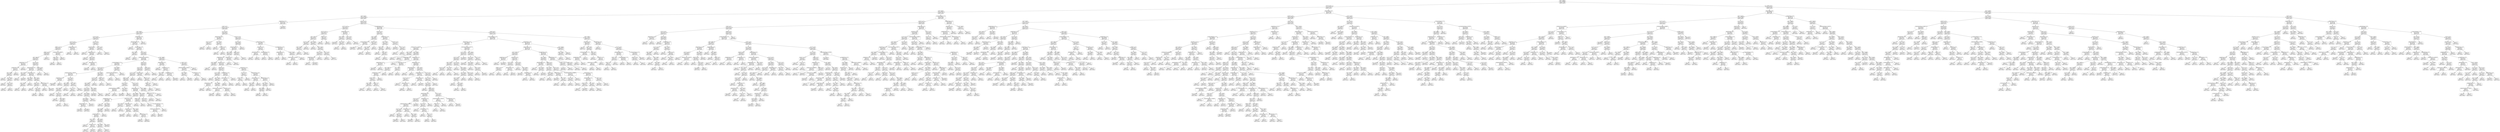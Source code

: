 digraph Tree {
node [shape=box, style="rounded", color="black", fontname=helvetica] ;
edge [fontname=helvetica] ;
0 [label="sqft <= 1028.5\nmse = 129658.8\nsamples = 1394\nvalue = 1453.6"] ;
1 [label="ld_1.0 <= 0.5\nmse = 85145.9\nsamples = 973\nvalue = 1313.5"] ;
0 -> 1 [labeldistance=2.5, labelangle=45, headlabel="True"] ;
2 [label="sqft <= 870.5\nmse = 45593.4\nsamples = 557\nvalue = 1156.0"] ;
1 -> 2 ;
3 [label="sqft <= 716.0\nmse = 23290.2\nsamples = 369\nvalue = 1068.1"] ;
2 -> 3 ;
4 [label="pLateForties <= 0.1\nmse = 15247.3\nsamples = 191\nvalue = 1000.3"] ;
3 -> 4 ;
5 [label="pKids <= 0.2\nmse = 11710.7\nsamples = 183\nvalue = 986.4"] ;
4 -> 5 ;
6 [label="sqft <= 591.0\nmse = 11385.3\nsamples = 139\nvalue = 1003.1"] ;
5 -> 6 ;
7 [label="ty_2.0 <= 0.5\nmse = 13943.1\nsamples = 39\nvalue = 961.3"] ;
6 -> 7 ;
8 [label="pk_2.0 <= 0.5\nmse = 10673.8\nsamples = 30\nvalue = 981.2"] ;
7 -> 8 ;
9 [label="pFifties <= 0.1\nmse = 4539.7\nsamples = 28\nvalue = 957.7"] ;
8 -> 9 ;
10 [label="pFifties <= 0.1\nmse = 4458.9\nsamples = 22\nvalue = 969.7"] ;
9 -> 10 ;
11 [label="sqft <= 505.0\nmse = 3550.6\nsamples = 21\nvalue = 964.1"] ;
10 -> 11 ;
12 [label="pEarlyForties <= 0.1\nmse = 1042.2\nsamples = 6\nvalue = 928.8"] ;
11 -> 12 ;
13 [label="pLateThirties <= 0.1\nmse = 474.5\nsamples = 5\nvalue = 919.3"] ;
12 -> 13 ;
14 [label="sqft <= 445.0\nmse = 334.0\nsamples = 4\nvalue = 929.0"] ;
13 -> 14 ;
15 [label="mse = 0.0\nsamples = 1\nvalue = 940.0"] ;
14 -> 15 ;
16 [label="sqft <= 465.0\nmse = 422.2\nsamples = 3\nvalue = 921.7"] ;
14 -> 16 ;
17 [label="mse = 0.0\nsamples = 1\nvalue = 895.0"] ;
16 -> 17 ;
18 [label="pk_5.0 <= 0.5\nmse = 100.0\nsamples = 2\nvalue = 935.0"] ;
16 -> 18 ;
19 [label="mse = 0.0\nsamples = 1\nvalue = 945.0"] ;
18 -> 19 ;
20 [label="mse = 0.0\nsamples = 1\nvalue = 925.0"] ;
18 -> 20 ;
21 [label="mse = 0.0\nsamples = 1\nvalue = 895.0"] ;
13 -> 21 ;
22 [label="mse = 0.0\nsamples = 1\nvalue = 995.0"] ;
12 -> 22 ;
23 [label="pk_5.0 <= 0.5\nmse = 3832.5\nsamples = 15\nvalue = 975.8"] ;
11 -> 23 ;
24 [label="pEarlyTwenties <= 0.1\nmse = 2660.1\nsamples = 13\nvalue = 968.3"] ;
23 -> 24 ;
25 [label="sqft <= 532.5\nmse = 604.7\nsamples = 3\nvalue = 903.8"] ;
24 -> 25 ;
26 [label="mse = 0.0\nsamples = 1\nvalue = 880.0"] ;
25 -> 26 ;
27 [label="mse = 555.6\nsamples = 2\nvalue = 911.7"] ;
25 -> 27 ;
28 [label="pEarlyForties <= 0.1\nmse = 1931.4\nsamples = 10\nvalue = 983.5"] ;
24 -> 28 ;
29 [label="sqft <= 572.5\nmse = 2466.7\nsamples = 3\nvalue = 955.0"] ;
28 -> 29 ;
30 [label="sqft <= 560.0\nmse = 25.0\nsamples = 2\nvalue = 920.0"] ;
29 -> 30 ;
31 [label="mse = 0.0\nsamples = 1\nvalue = 915.0"] ;
30 -> 31 ;
32 [label="mse = 0.0\nsamples = 1\nvalue = 925.0"] ;
30 -> 32 ;
33 [label="mse = 0.0\nsamples = 1\nvalue = 1025.0"] ;
29 -> 33 ;
34 [label="sqft <= 537.5\nmse = 1604.9\nsamples = 7\nvalue = 989.6"] ;
28 -> 34 ;
35 [label="pKids <= 0.1\nmse = 1035.2\nsamples = 3\nvalue = 997.0"] ;
34 -> 35 ;
36 [label="mse = 0.0\nsamples = 1\nvalue = 1057.0"] ;
35 -> 36 ;
37 [label="ld_4.0 <= 0.5\nmse = 169.0\nsamples = 2\nvalue = 982.0"] ;
35 -> 37 ;
38 [label="mse = 0.0\nsamples = 1\nvalue = 969.0"] ;
37 -> 38 ;
39 [label="mse = 0.0\nsamples = 1\nvalue = 995.0"] ;
37 -> 39 ;
40 [label="pEarlyThirties <= 0.1\nmse = 1874.7\nsamples = 4\nvalue = 985.6"] ;
34 -> 40 ;
41 [label="mse = 0.0\nsamples = 1\nvalue = 935.0"] ;
40 -> 41 ;
42 [label="mse = 1749.6\nsamples = 3\nvalue = 991.9"] ;
40 -> 42 ;
43 [label="pYouths <= 0.0\nmse = 8888.9\nsamples = 2\nvalue = 1028.3"] ;
23 -> 43 ;
44 [label="mse = 0.0\nsamples = 1\nvalue = 895.0"] ;
43 -> 44 ;
45 [label="mse = 0.0\nsamples = 1\nvalue = 1095.0"] ;
43 -> 45 ;
46 [label="mse = 0.0\nsamples = 1\nvalue = 1150.0"] ;
10 -> 46 ;
47 [label="medianIncome <= 76842.5\nmse = 1059.9\nsamples = 6\nvalue = 901.3"] ;
9 -> 47 ;
48 [label="pKids <= 0.2\nmse = 180.0\nsamples = 5\nvalue = 889.0"] ;
47 -> 48 ;
49 [label="mse = 0.0\nsamples = 4\nvalue = 895.0"] ;
48 -> 49 ;
50 [label="mse = 0.0\nsamples = 1\nvalue = 859.0"] ;
48 -> 50 ;
51 [label="mse = 0.0\nsamples = 1\nvalue = 975.0"] ;
47 -> 51 ;
52 [label="pLateTwenties <= 0.2\nmse = 11254.7\nsamples = 2\nvalue = 1216.2"] ;
8 -> 52 ;
53 [label="mse = 0.0\nsamples = 1\nvalue = 1400.0"] ;
52 -> 53 ;
54 [label="mse = 0.0\nsamples = 1\nvalue = 1155.0"] ;
52 -> 54 ;
55 [label="ld_4.0 <= 0.5\nmse = 19114.9\nsamples = 9\nvalue = 881.8"] ;
7 -> 55 ;
56 [label="pSixtyPlus <= 0.1\nmse = 6059.9\nsamples = 7\nvalue = 826.1"] ;
55 -> 56 ;
57 [label="mse = 0.0\nsamples = 1\nvalue = 745.0"] ;
56 -> 57 ;
58 [label="pLateForties <= 0.1\nmse = 4155.6\nsamples = 6\nvalue = 866.7"] ;
56 -> 58 ;
59 [label="mse = 0.0\nsamples = 2\nvalue = 950.0"] ;
58 -> 59 ;
60 [label="pKids <= 0.0\nmse = 1025.0\nsamples = 4\nvalue = 825.0"] ;
58 -> 60 ;
61 [label="mse = 0.0\nsamples = 1\nvalue = 870.0"] ;
60 -> 61 ;
62 [label="pEarlyForties <= 0.1\nmse = 466.7\nsamples = 3\nvalue = 810.0"] ;
60 -> 62 ;
63 [label="mse = 400.0\nsamples = 2\nvalue = 820.0"] ;
62 -> 63 ;
64 [label="mse = 0.0\nsamples = 1\nvalue = 790.0"] ;
62 -> 64 ;
65 [label="pk_5.0 <= 0.5\nmse = 1056.2\nsamples = 2\nvalue = 1132.5"] ;
55 -> 65 ;
66 [label="mse = 0.0\nsamples = 1\nvalue = 1100.0"] ;
65 -> 66 ;
67 [label="mse = 0.0\nsamples = 1\nvalue = 1165.0"] ;
65 -> 67 ;
68 [label="pLateThirties <= 0.1\nmse = 9544.3\nsamples = 100\nvalue = 1018.7"] ;
6 -> 68 ;
69 [label="pEarlyTwenties <= 0.0\nmse = 8857.4\nsamples = 99\nvalue = 1016.4"] ;
68 -> 69 ;
70 [label="mse = 0.0\nsamples = 1\nvalue = 1299.0"] ;
69 -> 70 ;
71 [label="pEarlyThirties <= 0.0\nmse = 8367.4\nsamples = 98\nvalue = 1014.5"] ;
69 -> 71 ;
72 [label="sqft <= 625.0\nmse = 56.2\nsamples = 2\nvalue = 842.5"] ;
71 -> 72 ;
73 [label="mse = 0.0\nsamples = 1\nvalue = 835.0"] ;
72 -> 73 ;
74 [label="mse = 0.0\nsamples = 1\nvalue = 850.0"] ;
72 -> 74 ;
75 [label="pk_3.0 <= 0.5\nmse = 8066.3\nsamples = 96\nvalue = 1016.9"] ;
71 -> 75 ;
76 [label="medianIncome <= 44716.5\nmse = 8192.8\nsamples = 82\nvalue = 1008.9"] ;
75 -> 76 ;
77 [label="number bedrooms <= 1.5\nmse = 9943.8\nsamples = 35\nvalue = 1034.6"] ;
76 -> 77 ;
78 [label="pk_4.0 <= 0.5\nmse = 9002.0\nsamples = 32\nvalue = 1026.8"] ;
77 -> 78 ;
79 [label="medianHomeValue <= 38574.5\nmse = 7693.7\nsamples = 12\nvalue = 997.8"] ;
78 -> 79 ;
80 [label="pLateForties <= 0.1\nmse = 8155.6\nsamples = 3\nvalue = 896.7"] ;
79 -> 80 ;
81 [label="mse = 12100.0\nsamples = 2\nvalue = 890.0"] ;
80 -> 81 ;
82 [label="mse = 0.0\nsamples = 1\nvalue = 910.0"] ;
80 -> 82 ;
83 [label="ty_2.0 <= 0.5\nmse = 4681.4\nsamples = 9\nvalue = 1021.2"] ;
79 -> 83 ;
84 [label="sqft <= 652.5\nmse = 4734.0\nsamples = 6\nvalue = 997.8"] ;
83 -> 84 ;
85 [label="sqft <= 610.0\nmse = 2846.5\nsamples = 5\nvalue = 1014.4"] ;
84 -> 85 ;
86 [label="mse = 0.0\nsamples = 2\nvalue = 950.0"] ;
85 -> 86 ;
87 [label="ld_3.0 <= 0.5\nmse = 576.0\nsamples = 3\nvalue = 1053.0"] ;
85 -> 87 ;
88 [label="mse = 0.0\nsamples = 1\nvalue = 1095.0"] ;
87 -> 88 ;
89 [label="sqft <= 622.5\nmse = 168.8\nsamples = 2\nvalue = 1042.5"] ;
87 -> 89 ;
90 [label="mse = 0.0\nsamples = 1\nvalue = 1020.0"] ;
89 -> 90 ;
91 [label="mse = 0.0\nsamples = 1\nvalue = 1050.0"] ;
89 -> 91 ;
92 [label="mse = 0.0\nsamples = 1\nvalue = 865.0"] ;
84 -> 92 ;
93 [label="sqft <= 692.5\nmse = 567.2\nsamples = 3\nvalue = 1073.8"] ;
83 -> 93 ;
94 [label="pk_1.0 <= 0.5\nmse = 6.2\nsamples = 2\nvalue = 1097.5"] ;
93 -> 94 ;
95 [label="mse = 0.0\nsamples = 1\nvalue = 1100.0"] ;
94 -> 95 ;
96 [label="mse = 0.0\nsamples = 1\nvalue = 1095.0"] ;
94 -> 96 ;
97 [label="mse = 0.0\nsamples = 1\nvalue = 1050.0"] ;
93 -> 97 ;
98 [label="sqft <= 678.0\nmse = 9025.4\nsamples = 20\nvalue = 1041.3"] ;
78 -> 98 ;
99 [label="ty_2.0 <= 0.5\nmse = 8572.3\nsamples = 18\nvalue = 1033.2"] ;
98 -> 99 ;
100 [label="sqft <= 646.0\nmse = 9213.9\nsamples = 16\nvalue = 1023.7"] ;
99 -> 100 ;
101 [label="ld_3.0 <= 0.5\nmse = 13282.1\nsamples = 10\nvalue = 1043.7"] ;
100 -> 101 ;
102 [label="mse = 0.0\nsamples = 1\nvalue = 925.0"] ;
101 -> 102 ;
103 [label="sqft <= 633.5\nmse = 13165.8\nsamples = 9\nvalue = 1051.6"] ;
101 -> 103 ;
104 [label="sqft <= 612.5\nmse = 13508.2\nsamples = 8\nvalue = 1045.3"] ;
103 -> 104 ;
105 [label="pEarlyThirties <= 0.1\nmse = 18311.1\nsamples = 5\nvalue = 1054.9"] ;
104 -> 105 ;
106 [label="mse = 2500.0\nsamples = 2\nvalue = 1050.0"] ;
105 -> 106 ;
107 [label="mse = 28825.1\nsamples = 3\nvalue = 1058.2"] ;
105 -> 107 ;
108 [label="mse = 692.2\nsamples = 3\nvalue = 1021.2"] ;
104 -> 108 ;
109 [label="mse = 0.0\nsamples = 1\nvalue = 1140.0"] ;
103 -> 109 ;
110 [label="sqft <= 653.0\nmse = 1048.0\nsamples = 6\nvalue = 991.8"] ;
100 -> 110 ;
111 [label="mse = 1028.3\nsamples = 5\nvalue = 988.1"] ;
110 -> 111 ;
112 [label="mse = 0.0\nsamples = 1\nvalue = 1025.0"] ;
110 -> 112 ;
113 [label="mse = 0.0\nsamples = 2\nvalue = 1095.0"] ;
99 -> 113 ;
114 [label="pFifties <= 0.1\nmse = 156.2\nsamples = 2\nvalue = 1162.5"] ;
98 -> 114 ;
115 [label="mse = 0.0\nsamples = 1\nvalue = 1150.0"] ;
114 -> 115 ;
116 [label="mse = 0.0\nsamples = 1\nvalue = 1175.0"] ;
114 -> 116 ;
117 [label="sqft <= 668.0\nmse = 8316.7\nsamples = 3\nvalue = 1160.0"] ;
77 -> 117 ;
118 [label="medianHomeValue <= 40013.5\nmse = 756.2\nsamples = 2\nvalue = 1222.5"] ;
117 -> 118 ;
119 [label="mse = 0.0\nsamples = 1\nvalue = 1250.0"] ;
118 -> 119 ;
120 [label="mse = 0.0\nsamples = 1\nvalue = 1195.0"] ;
118 -> 120 ;
121 [label="mse = 0.0\nsamples = 1\nvalue = 1035.0"] ;
117 -> 121 ;
122 [label="pKids <= 0.2\nmse = 6151.6\nsamples = 47\nvalue = 990.7"] ;
76 -> 122 ;
123 [label="ld_4.0 <= 0.5\nmse = 5122.2\nsamples = 45\nvalue = 986.5"] ;
122 -> 123 ;
124 [label="ty_2.0 <= 0.5\nmse = 4911.8\nsamples = 40\nvalue = 979.5"] ;
123 -> 124 ;
125 [label="pFifties <= 0.1\nmse = 4595.0\nsamples = 39\nvalue = 983.3"] ;
124 -> 125 ;
126 [label="pk_4.0 <= 0.5\nmse = 8819.7\nsamples = 5\nvalue = 1050.4"] ;
125 -> 126 ;
127 [label="medianHomeValue <= 56599.0\nmse = 7040.9\nsamples = 2\nvalue = 989.3"] ;
126 -> 127 ;
128 [label="mse = 0.0\nsamples = 1\nvalue = 930.0"] ;
127 -> 128 ;
129 [label="mse = 0.0\nsamples = 1\nvalue = 1108.0"] ;
127 -> 129 ;
130 [label="sqft <= 607.5\nmse = 5254.7\nsamples = 3\nvalue = 1096.2"] ;
126 -> 130 ;
131 [label="mse = 10506.2\nsamples = 2\nvalue = 1097.5"] ;
130 -> 131 ;
132 [label="mse = 0.0\nsamples = 1\nvalue = 1095.0"] ;
130 -> 132 ;
133 [label="pk_2.0 <= 0.5\nmse = 3411.2\nsamples = 34\nvalue = 974.8"] ;
125 -> 133 ;
134 [label="pEarlyForties <= 0.1\nmse = 2284.8\nsamples = 29\nvalue = 966.1"] ;
133 -> 134 ;
135 [label="sqft <= 680.0\nmse = 2344.6\nsamples = 22\nvalue = 978.5"] ;
134 -> 135 ;
136 [label="pLateTwenties <= 0.1\nmse = 1488.0\nsamples = 13\nvalue = 988.9"] ;
135 -> 136 ;
137 [label="mse = 0.0\nsamples = 1\nvalue = 935.0"] ;
136 -> 137 ;
138 [label="sqft <= 672.5\nmse = 1306.6\nsamples = 12\nvalue = 994.6"] ;
136 -> 138 ;
139 [label="sqft <= 660.0\nmse = 1090.2\nsamples = 9\nvalue = 989.8"] ;
138 -> 139 ;
140 [label="pLateThirties <= 0.1\nmse = 948.3\nsamples = 8\nvalue = 994.0"] ;
139 -> 140 ;
141 [label="sqft <= 637.5\nmse = 75.6\nsamples = 4\nvalue = 1002.3"] ;
140 -> 141 ;
142 [label="mse = 0.0\nsamples = 1\nvalue = 995.0"] ;
141 -> 142 ;
143 [label="pSixtyPlus <= 0.2\nmse = 73.0\nsamples = 3\nvalue = 1006.0"] ;
141 -> 143 ;
144 [label="mse = 0.0\nsamples = 1\nvalue = 1005.0"] ;
143 -> 144 ;
145 [label="mse = 144.0\nsamples = 2\nvalue = 1007.0"] ;
143 -> 145 ;
146 [label="sqft <= 627.5\nmse = 1682.2\nsamples = 4\nvalue = 985.7"] ;
140 -> 146 ;
147 [label="sqft <= 602.5\nmse = 355.6\nsamples = 2\nvalue = 1001.7"] ;
146 -> 147 ;
148 [label="mse = 0.0\nsamples = 1\nvalue = 975.0"] ;
147 -> 148 ;
149 [label="mse = 0.0\nsamples = 1\nvalue = 1015.0"] ;
147 -> 149 ;
150 [label="mse = 2496.9\nsamples = 2\nvalue = 969.7"] ;
146 -> 150 ;
151 [label="mse = 0.0\nsamples = 1\nvalue = 939.0"] ;
139 -> 151 ;
152 [label="mse = 1616.7\nsamples = 3\nvalue = 1005.0"] ;
138 -> 152 ;
153 [label="pEarlyForties <= 0.1\nmse = 3222.4\nsamples = 9\nvalue = 962.9"] ;
135 -> 153 ;
154 [label="sqft <= 692.5\nmse = 3271.8\nsamples = 2\nvalue = 1009.4"] ;
153 -> 154 ;
155 [label="mse = 0.0\nsamples = 1\nvalue = 895.0"] ;
154 -> 155 ;
156 [label="mse = 0.0\nsamples = 1\nvalue = 1038.0"] ;
154 -> 156 ;
157 [label="pLateThirties <= 0.1\nmse = 1322.9\nsamples = 7\nvalue = 937.0"] ;
153 -> 157 ;
158 [label="pSixtyPlus <= 0.2\nmse = 1667.2\nsamples = 3\nvalue = 958.8"] ;
157 -> 158 ;
159 [label="mse = 2222.2\nsamples = 2\nvalue = 958.3"] ;
158 -> 159 ;
160 [label="mse = 0.0\nsamples = 1\nvalue = 960.0"] ;
158 -> 160 ;
161 [label="sqft <= 692.5\nmse = 366.2\nsamples = 4\nvalue = 919.6"] ;
157 -> 161 ;
162 [label="mse = 0.0\nsamples = 1\nvalue = 950.0"] ;
161 -> 162 ;
163 [label="pEarlyThirties <= 0.1\nmse = 169.0\nsamples = 3\nvalue = 912.0"] ;
161 -> 163 ;
164 [label="mse = 0.0\nsamples = 2\nvalue = 925.0"] ;
163 -> 164 ;
165 [label="mse = 0.0\nsamples = 1\nvalue = 899.0"] ;
163 -> 165 ;
166 [label="sqft <= 607.0\nmse = 594.7\nsamples = 7\nvalue = 932.7"] ;
134 -> 166 ;
167 [label="pFifties <= 0.1\nmse = 600.0\nsamples = 2\nvalue = 915.0"] ;
166 -> 167 ;
168 [label="mse = 0.0\nsamples = 1\nvalue = 895.0"] ;
167 -> 168 ;
169 [label="mse = 0.0\nsamples = 1\nvalue = 945.0"] ;
167 -> 169 ;
170 [label="sqft <= 617.0\nmse = 273.4\nsamples = 5\nvalue = 943.8"] ;
166 -> 170 ;
171 [label="mse = 0.0\nsamples = 1\nvalue = 975.0"] ;
170 -> 171 ;
172 [label="number bedrooms <= 1.5\nmse = 153.1\nsamples = 4\nvalue = 939.3"] ;
170 -> 172 ;
173 [label="medianIncome <= 80755.0\nmse = 100.0\nsamples = 3\nvalue = 945.0"] ;
172 -> 173 ;
174 [label="mse = 0.0\nsamples = 1\nvalue = 950.0"] ;
173 -> 174 ;
175 [label="mse = 138.9\nsamples = 2\nvalue = 941.7"] ;
173 -> 175 ;
176 [label="mse = 0.0\nsamples = 1\nvalue = 925.0"] ;
172 -> 176 ;
177 [label="sqft <= 680.0\nmse = 7058.8\nsamples = 5\nvalue = 1034.4"] ;
133 -> 177 ;
178 [label="pEarlyForties <= 0.1\nmse = 177.2\nsamples = 4\nvalue = 1000.5"] ;
177 -> 178 ;
179 [label="mse = 212.6\nsamples = 3\nvalue = 1000.6"] ;
178 -> 179 ;
180 [label="mse = 0.0\nsamples = 1\nvalue = 1000.0"] ;
178 -> 180 ;
181 [label="mse = 0.0\nsamples = 1\nvalue = 1238.0"] ;
177 -> 181 ;
182 [label="mse = 0.0\nsamples = 1\nvalue = 860.0"] ;
124 -> 182 ;
183 [label="pSixtyPlus <= 0.2\nmse = 1188.9\nsamples = 5\nvalue = 1061.7"] ;
123 -> 183 ;
184 [label="mse = 0.0\nsamples = 2\nvalue = 1095.0"] ;
183 -> 184 ;
185 [label="pYouths <= 0.1\nmse = 155.6\nsamples = 3\nvalue = 1028.3"] ;
183 -> 185 ;
186 [label="pFifties <= 0.1\nmse = 25.0\nsamples = 2\nvalue = 1020.0"] ;
185 -> 186 ;
187 [label="mse = 0.0\nsamples = 1\nvalue = 1025.0"] ;
186 -> 187 ;
188 [label="mse = 0.0\nsamples = 1\nvalue = 1015.0"] ;
186 -> 188 ;
189 [label="mse = 0.0\nsamples = 1\nvalue = 1045.0"] ;
185 -> 189 ;
190 [label="pKids <= 0.2\nmse = 20164.0\nsamples = 2\nvalue = 1137.0"] ;
122 -> 190 ;
191 [label="mse = 0.0\nsamples = 1\nvalue = 1279.0"] ;
190 -> 191 ;
192 [label="mse = 0.0\nsamples = 1\nvalue = 995.0"] ;
190 -> 192 ;
193 [label="sqft <= 680.0\nmse = 4782.5\nsamples = 14\nvalue = 1063.5"] ;
75 -> 193 ;
194 [label="pEarlyForties <= 0.1\nmse = 2865.1\nsamples = 8\nvalue = 1029.9"] ;
193 -> 194 ;
195 [label="mse = 0.0\nsamples = 1\nvalue = 949.0"] ;
194 -> 195 ;
196 [label="pLateForties <= 0.1\nmse = 1373.1\nsamples = 7\nvalue = 1052.0"] ;
194 -> 196 ;
197 [label="sqft <= 652.5\nmse = 15.2\nsamples = 2\nvalue = 1026.8"] ;
196 -> 197 ;
198 [label="mse = 0.0\nsamples = 1\nvalue = 1029.0"] ;
197 -> 198 ;
199 [label="mse = 0.0\nsamples = 1\nvalue = 1020.0"] ;
197 -> 199 ;
200 [label="pLateTwenties <= 0.1\nmse = 1576.5\nsamples = 5\nvalue = 1066.4"] ;
196 -> 200 ;
201 [label="mse = 0.0\nsamples = 1\nvalue = 1075.0"] ;
200 -> 201 ;
202 [label="mse = 1825.0\nsamples = 4\nvalue = 1065.0"] ;
200 -> 202 ;
203 [label="pKids <= 0.2\nmse = 1864.8\nsamples = 6\nvalue = 1130.6"] ;
193 -> 203 ;
204 [label="medianHomeValue <= 59426.5\nmse = 1098.5\nsamples = 5\nvalue = 1118.2"] ;
203 -> 204 ;
205 [label="sqft <= 692.5\nmse = 1129.7\nsamples = 3\nvalue = 1131.2"] ;
204 -> 205 ;
206 [label="mse = 0.0\nsamples = 1\nvalue = 1100.0"] ;
205 -> 206 ;
207 [label="mse = 306.2\nsamples = 2\nvalue = 1162.5"] ;
205 -> 207 ;
208 [label="pLateForties <= 0.1\nmse = 9.0\nsamples = 2\nvalue = 1092.0"] ;
204 -> 208 ;
209 [label="mse = 0.0\nsamples = 1\nvalue = 1095.0"] ;
208 -> 209 ;
210 [label="mse = 0.0\nsamples = 1\nvalue = 1089.0"] ;
208 -> 210 ;
211 [label="mse = 0.0\nsamples = 1\nvalue = 1205.0"] ;
203 -> 211 ;
212 [label="mse = 0.0\nsamples = 1\nvalue = 1350.0"] ;
68 -> 212 ;
213 [label="ty_1.0 <= 0.5\nmse = 8565.1\nsamples = 44\nvalue = 928.9"] ;
5 -> 213 ;
214 [label="pEarlyThirties <= 0.1\nmse = 8483.3\nsamples = 5\nvalue = 825.0"] ;
213 -> 214 ;
215 [label="ld_4.0 <= 0.5\nmse = 672.2\nsamples = 2\nvalue = 913.3"] ;
214 -> 215 ;
216 [label="mse = 0.0\nsamples = 1\nvalue = 895.0"] ;
215 -> 216 ;
217 [label="mse = 0.0\nsamples = 1\nvalue = 950.0"] ;
215 -> 217 ;
218 [label="sqft <= 517.5\nmse = 688.9\nsamples = 3\nvalue = 736.7"] ;
214 -> 218 ;
219 [label="mse = 0.0\nsamples = 1\nvalue = 700.0"] ;
218 -> 219 ;
220 [label="pSixtyPlus <= 0.1\nmse = 25.0\nsamples = 2\nvalue = 755.0"] ;
218 -> 220 ;
221 [label="mse = 0.0\nsamples = 1\nvalue = 760.0"] ;
220 -> 221 ;
222 [label="mse = 0.0\nsamples = 1\nvalue = 750.0"] ;
220 -> 222 ;
223 [label="ld_4.0 <= 0.5\nmse = 7212.6\nsamples = 39\nvalue = 940.7"] ;
213 -> 223 ;
224 [label="pk_5.0 <= 0.5\nmse = 6948.2\nsamples = 30\nvalue = 962.8"] ;
223 -> 224 ;
225 [label="pEarlyForties <= 0.1\nmse = 5846.5\nsamples = 29\nvalue = 974.0"] ;
224 -> 225 ;
226 [label="sqft <= 704.0\nmse = 5101.8\nsamples = 27\nvalue = 966.9"] ;
225 -> 226 ;
227 [label="pLateForties <= 0.1\nmse = 3739.2\nsamples = 25\nvalue = 959.0"] ;
226 -> 227 ;
228 [label="sqft <= 640.0\nmse = 3698.0\nsamples = 3\nvalue = 1061.0"] ;
227 -> 228 ;
229 [label="mse = 0.0\nsamples = 2\nvalue = 1104.0"] ;
228 -> 229 ;
230 [label="mse = 0.0\nsamples = 1\nvalue = 975.0"] ;
228 -> 230 ;
231 [label="pSixtyPlus <= 0.1\nmse = 2599.5\nsamples = 22\nvalue = 948.8"] ;
227 -> 231 ;
232 [label="pFifties <= 0.1\nmse = 1582.5\nsamples = 11\nvalue = 922.2"] ;
231 -> 232 ;
233 [label="pk_4.0 <= 0.5\nmse = 1383.4\nsamples = 8\nvalue = 935.1"] ;
232 -> 233 ;
234 [label="mse = 0.0\nsamples = 1\nvalue = 875.0"] ;
233 -> 234 ;
235 [label="sqft <= 542.0\nmse = 1151.2\nsamples = 7\nvalue = 940.5"] ;
233 -> 235 ;
236 [label="pEarlyForties <= 0.1\nmse = 533.6\nsamples = 2\nvalue = 972.7"] ;
235 -> 236 ;
237 [label="mse = 0.0\nsamples = 1\nvalue = 989.0"] ;
236 -> 237 ;
238 [label="mse = 0.0\nsamples = 1\nvalue = 940.0"] ;
236 -> 238 ;
239 [label="sqft <= 660.0\nmse = 850.8\nsamples = 5\nvalue = 928.5"] ;
235 -> 239 ;
240 [label="medianIncome <= 46031.0\nmse = 235.6\nsamples = 3\nvalue = 914.7"] ;
239 -> 240 ;
241 [label="mse = 216.0\nsamples = 2\nvalue = 918.0"] ;
240 -> 241 ;
242 [label="mse = 0.0\nsamples = 1\nvalue = 898.0"] ;
240 -> 242 ;
243 [label="pSixtyPlus <= 0.1\nmse = 400.0\nsamples = 2\nvalue = 970.0"] ;
239 -> 243 ;
244 [label="mse = 0.0\nsamples = 1\nvalue = 990.0"] ;
243 -> 244 ;
245 [label="mse = 0.0\nsamples = 1\nvalue = 950.0"] ;
243 -> 245 ;
246 [label="pLateTwenties <= 0.1\nmse = 184.2\nsamples = 3\nvalue = 883.5"] ;
232 -> 246 ;
247 [label="pEarlyThirties <= 0.1\nmse = 4.0\nsamples = 2\nvalue = 897.0"] ;
246 -> 247 ;
248 [label="mse = 0.0\nsamples = 1\nvalue = 899.0"] ;
247 -> 248 ;
249 [label="mse = 0.0\nsamples = 1\nvalue = 895.0"] ;
247 -> 249 ;
250 [label="mse = 0.0\nsamples = 1\nvalue = 870.0"] ;
246 -> 250 ;
251 [label="pLateForties <= 0.1\nmse = 2023.1\nsamples = 11\nvalue = 979.3"] ;
231 -> 251 ;
252 [label="pk_3.0 <= 0.5\nmse = 517.7\nsamples = 4\nvalue = 1022.2"] ;
251 -> 252 ;
253 [label="pYouths <= 0.1\nmse = 0.2\nsamples = 2\nvalue = 999.5"] ;
252 -> 253 ;
254 [label="mse = 0.0\nsamples = 1\nvalue = 1000.0"] ;
253 -> 254 ;
255 [label="mse = 0.0\nsamples = 1\nvalue = 999.0"] ;
253 -> 255 ;
256 [label="mse = 0.0\nsamples = 2\nvalue = 1045.0"] ;
252 -> 256 ;
257 [label="pEarlyThirties <= 0.1\nmse = 1591.5\nsamples = 7\nvalue = 962.1"] ;
251 -> 257 ;
258 [label="pEarlyThirties <= 0.1\nmse = 102.8\nsamples = 3\nvalue = 939.5"] ;
257 -> 258 ;
259 [label="sqft <= 630.0\nmse = 25.0\nsamples = 2\nvalue = 930.0"] ;
258 -> 259 ;
260 [label="mse = 0.0\nsamples = 1\nvalue = 935.0"] ;
259 -> 260 ;
261 [label="mse = 0.0\nsamples = 1\nvalue = 925.0"] ;
259 -> 261 ;
262 [label="mse = 0.0\nsamples = 1\nvalue = 949.0"] ;
258 -> 262 ;
263 [label="pEarlyTwenties <= 0.1\nmse = 2016.5\nsamples = 4\nvalue = 977.2"] ;
257 -> 263 ;
264 [label="sqft <= 657.5\nmse = 2667.2\nsamples = 3\nvalue = 966.2"] ;
263 -> 264 ;
265 [label="sqft <= 630.0\nmse = 1605.6\nsamples = 2\nvalue = 988.3"] ;
264 -> 265 ;
266 [label="mse = 0.0\nsamples = 1\nvalue = 960.0"] ;
265 -> 266 ;
267 [label="mse = 0.0\nsamples = 1\nvalue = 1045.0"] ;
265 -> 267 ;
268 [label="mse = 0.0\nsamples = 1\nvalue = 900.0"] ;
264 -> 268 ;
269 [label="mse = 0.0\nsamples = 1\nvalue = 999.0"] ;
263 -> 269 ;
270 [label="pSixtyPlus <= 0.1\nmse = 9506.2\nsamples = 2\nvalue = 1097.5"] ;
226 -> 270 ;
271 [label="mse = 0.0\nsamples = 1\nvalue = 1195.0"] ;
270 -> 271 ;
272 [label="mse = 0.0\nsamples = 1\nvalue = 1000.0"] ;
270 -> 272 ;
273 [label="pFifties <= 0.1\nmse = 2756.2\nsamples = 2\nvalue = 1097.5"] ;
225 -> 273 ;
274 [label="mse = 0.0\nsamples = 1\nvalue = 1045.0"] ;
273 -> 274 ;
275 [label="mse = 0.0\nsamples = 1\nvalue = 1150.0"] ;
273 -> 275 ;
276 [label="mse = 0.0\nsamples = 1\nvalue = 825.0"] ;
224 -> 276 ;
277 [label="pEarlyThirties <= 0.1\nmse = 1894.7\nsamples = 9\nvalue = 872.7"] ;
223 -> 277 ;
278 [label="pSixtyPlus <= 0.1\nmse = 575.0\nsamples = 4\nvalue = 840.0"] ;
277 -> 278 ;
279 [label="pEarlyThirties <= 0.1\nmse = 75.0\nsamples = 2\nvalue = 855.0"] ;
278 -> 279 ;
280 [label="mse = 0.0\nsamples = 1\nvalue = 840.0"] ;
279 -> 280 ;
281 [label="mse = 0.0\nsamples = 1\nvalue = 860.0"] ;
279 -> 281 ;
282 [label="pEarlyTwenties <= 0.1\nmse = 225.0\nsamples = 2\nvalue = 810.0"] ;
278 -> 282 ;
283 [label="mse = 0.0\nsamples = 1\nvalue = 825.0"] ;
282 -> 283 ;
284 [label="mse = 0.0\nsamples = 1\nvalue = 795.0"] ;
282 -> 284 ;
285 [label="pLateTwenties <= 0.1\nmse = 1324.5\nsamples = 5\nvalue = 900.7"] ;
277 -> 285 ;
286 [label="pEarlyForties <= 0.1\nmse = 3025.0\nsamples = 2\nvalue = 870.0"] ;
285 -> 286 ;
287 [label="mse = 0.0\nsamples = 1\nvalue = 815.0"] ;
286 -> 287 ;
288 [label="mse = 0.0\nsamples = 1\nvalue = 925.0"] ;
286 -> 288 ;
289 [label="sqft <= 642.5\nmse = 116.0\nsamples = 3\nvalue = 913.0"] ;
285 -> 289 ;
290 [label="medianIncome <= 45059.5\nmse = 5.6\nsamples = 2\nvalue = 921.7"] ;
289 -> 290 ;
291 [label="mse = 0.0\nsamples = 1\nvalue = 920.0"] ;
290 -> 291 ;
292 [label="mse = 0.0\nsamples = 1\nvalue = 925.0"] ;
290 -> 292 ;
293 [label="mse = 0.0\nsamples = 1\nvalue = 900.0"] ;
289 -> 293 ;
294 [label="mse = 4933.6\nsamples = 8\nvalue = 1279.1"] ;
4 -> 294 ;
295 [label="pYouths <= 0.0\nmse = 22336.2\nsamples = 178\nvalue = 1133.4"] ;
3 -> 295 ;
296 [label="pk_2.0 <= 0.5\nmse = 22649.7\nsamples = 19\nvalue = 1265.1"] ;
295 -> 296 ;
297 [label="pk_5.0 <= 0.5\nmse = 23621.4\nsamples = 12\nvalue = 1191.5"] ;
296 -> 297 ;
298 [label="sqft <= 744.0\nmse = 22507.3\nsamples = 10\nvalue = 1226.5"] ;
297 -> 298 ;
299 [label="pk_3.0 <= 0.5\nmse = 9467.2\nsamples = 3\nvalue = 1166.2"] ;
298 -> 299 ;
300 [label="sqft <= 725.0\nmse = 3755.6\nsamples = 2\nvalue = 1213.3"] ;
299 -> 300 ;
301 [label="mse = 0.0\nsamples = 1\nvalue = 1170.0"] ;
300 -> 301 ;
302 [label="mse = 0.0\nsamples = 1\nvalue = 1300.0"] ;
300 -> 302 ;
303 [label="mse = 0.0\nsamples = 1\nvalue = 1025.0"] ;
299 -> 303 ;
304 [label="sqft <= 749.0\nmse = 25975.5\nsamples = 7\nvalue = 1253.2"] ;
298 -> 304 ;
305 [label="mse = 0.0\nsamples = 1\nvalue = 1625.0"] ;
304 -> 305 ;
306 [label="sqft <= 752.0\nmse = 9785.4\nsamples = 6\nvalue = 1206.8"] ;
304 -> 306 ;
307 [label="pk_4.0 <= 0.5\nmse = 12762.0\nsamples = 4\nvalue = 1214.0"] ;
306 -> 307 ;
308 [label="pLateThirties <= 0.1\nmse = 14690.2\nsamples = 3\nvalue = 1203.8"] ;
307 -> 308 ;
309 [label="mse = 0.0\nsamples = 1\nvalue = 1201.0"] ;
308 -> 309 ;
310 [label="mse = 18360.2\nsamples = 2\nvalue = 1204.5"] ;
308 -> 310 ;
311 [label="mse = 0.0\nsamples = 1\nvalue = 1265.0"] ;
307 -> 311 ;
312 [label="ld_3.0 <= 0.5\nmse = 225.0\nsamples = 2\nvalue = 1185.0"] ;
306 -> 312 ;
313 [label="mse = 0.0\nsamples = 1\nvalue = 1200.0"] ;
312 -> 313 ;
314 [label="mse = 0.0\nsamples = 1\nvalue = 1170.0"] ;
312 -> 314 ;
315 [label="pFifties <= 0.1\nmse = 200.0\nsamples = 2\nvalue = 1040.0"] ;
297 -> 315 ;
316 [label="mse = 0.0\nsamples = 1\nvalue = 1050.0"] ;
315 -> 316 ;
317 [label="mse = 0.0\nsamples = 1\nvalue = 1020.0"] ;
315 -> 317 ;
318 [label="pLateThirties <= 0.1\nmse = 8285.1\nsamples = 7\nvalue = 1349.1"] ;
296 -> 318 ;
319 [label="sqft <= 762.0\nmse = 4227.2\nsamples = 4\nvalue = 1304.8"] ;
318 -> 319 ;
320 [label="mse = 5625.0\nsamples = 2\nvalue = 1325.0"] ;
319 -> 320 ;
321 [label="sqft <= 774.0\nmse = 600.2\nsamples = 2\nvalue = 1274.5"] ;
319 -> 321 ;
322 [label="mse = 0.0\nsamples = 1\nvalue = 1250.0"] ;
321 -> 322 ;
323 [label="mse = 0.0\nsamples = 1\nvalue = 1299.0"] ;
321 -> 323 ;
324 [label="ty_2.0 <= 0.5\nmse = 1225.0\nsamples = 3\nvalue = 1460.0"] ;
318 -> 324 ;
325 [label="mse = 0.0\nsamples = 2\nvalue = 1425.0"] ;
324 -> 325 ;
326 [label="mse = 0.0\nsamples = 1\nvalue = 1495.0"] ;
324 -> 326 ;
327 [label="pLateTwenties <= 0.1\nmse = 20029.6\nsamples = 159\nvalue = 1118.0"] ;
295 -> 327 ;
328 [label="pYouths <= 0.1\nmse = 7684.7\nsamples = 16\nvalue = 1222.6"] ;
327 -> 328 ;
329 [label="sqft <= 787.5\nmse = 5866.6\nsamples = 8\nvalue = 1255.6"] ;
328 -> 329 ;
330 [label="number bedrooms <= 1.5\nmse = 6220.2\nsamples = 4\nvalue = 1299.5"] ;
329 -> 330 ;
331 [label="mse = 3680.2\nsamples = 3\nvalue = 1316.5"] ;
330 -> 331 ;
332 [label="mse = 0.0\nsamples = 1\nvalue = 1130.0"] ;
330 -> 332 ;
333 [label="pYouths <= 0.1\nmse = 1649.0\nsamples = 4\nvalue = 1211.6"] ;
329 -> 333 ;
334 [label="sqft <= 820.5\nmse = 371.5\nsamples = 3\nvalue = 1234.4"] ;
333 -> 334 ;
335 [label="mse = 0.0\nsamples = 1\nvalue = 1225.0"] ;
334 -> 335 ;
336 [label="mse = 567.2\nsamples = 2\nvalue = 1243.8"] ;
334 -> 336 ;
337 [label="mse = 0.0\nsamples = 1\nvalue = 1151.0"] ;
333 -> 337 ;
338 [label="pEarlyForties <= 0.1\nmse = 5360.2\nsamples = 8\nvalue = 1162.1"] ;
328 -> 338 ;
339 [label="sqft <= 792.5\nmse = 2754.0\nsamples = 4\nvalue = 1094.0"] ;
338 -> 339 ;
340 [label="pKids <= 0.2\nmse = 254.7\nsamples = 3\nvalue = 1068.8"] ;
339 -> 340 ;
341 [label="mse = 0.0\nsamples = 1\nvalue = 1045.0"] ;
340 -> 341 ;
342 [label="pKids <= 0.2\nmse = 88.9\nsamples = 2\nvalue = 1076.7"] ;
340 -> 342 ;
343 [label="mse = 0.0\nsamples = 1\nvalue = 1070.0"] ;
342 -> 343 ;
344 [label="mse = 0.0\nsamples = 1\nvalue = 1090.0"] ;
342 -> 344 ;
345 [label="mse = 0.0\nsamples = 1\nvalue = 1195.0"] ;
339 -> 345 ;
346 [label="pYouths <= 0.1\nmse = 1545.9\nsamples = 4\nvalue = 1210.7"] ;
338 -> 346 ;
347 [label="mse = 600.0\nsamples = 2\nvalue = 1190.0"] ;
346 -> 347 ;
348 [label="pk_2.0 <= 0.5\nmse = 156.2\nsamples = 2\nvalue = 1262.5"] ;
346 -> 348 ;
349 [label="mse = 0.0\nsamples = 1\nvalue = 1275.0"] ;
348 -> 349 ;
350 [label="mse = 0.0\nsamples = 1\nvalue = 1250.0"] ;
348 -> 350 ;
351 [label="pKids <= 0.2\nmse = 19987.1\nsamples = 143\nvalue = 1101.9"] ;
327 -> 351 ;
352 [label="number bedrooms <= 1.5\nmse = 18629.8\nsamples = 121\nvalue = 1119.0"] ;
351 -> 352 ;
353 [label="pEarlyThirties <= 0.1\nmse = 16484.9\nsamples = 74\nvalue = 1092.4"] ;
352 -> 353 ;
354 [label="medianIncome <= 45442.0\nmse = 11422.9\nsamples = 51\nvalue = 1063.8"] ;
353 -> 354 ;
355 [label="sqft <= 775.0\nmse = 150.0\nsamples = 3\nvalue = 885.0"] ;
354 -> 355 ;
356 [label="mse = 0.0\nsamples = 1\nvalue = 875.0"] ;
355 -> 356 ;
357 [label="mse = 0.0\nsamples = 2\nvalue = 900.0"] ;
355 -> 357 ;
358 [label="sqft <= 726.5\nmse = 9965.6\nsamples = 48\nvalue = 1075.2"] ;
354 -> 358 ;
359 [label="pLateTwenties <= 0.1\nmse = 9951.6\nsamples = 4\nvalue = 1179.1"] ;
358 -> 359 ;
360 [label="pEarlyForties <= 0.1\nmse = 1400.6\nsamples = 3\nvalue = 1217.3"] ;
359 -> 360 ;
361 [label="mse = 396.8\nsamples = 2\nvalue = 1193.5"] ;
360 -> 361 ;
362 [label="mse = 0.0\nsamples = 1\nvalue = 1265.0"] ;
360 -> 362 ;
363 [label="mse = 0.0\nsamples = 1\nvalue = 950.0"] ;
359 -> 363 ;
364 [label="pLateForties <= 0.1\nmse = 8797.4\nsamples = 44\nvalue = 1065.0"] ;
358 -> 364 ;
365 [label="pLateForties <= 0.1\nmse = 3841.1\nsamples = 8\nvalue = 979.5"] ;
364 -> 365 ;
366 [label="sqft <= 825.0\nmse = 1383.4\nsamples = 6\nvalue = 1025.6"] ;
365 -> 366 ;
367 [label="pLateTwenties <= 0.1\nmse = 503.5\nsamples = 5\nvalue = 1038.2"] ;
366 -> 367 ;
368 [label="pYouths <= 0.1\nmse = 215.2\nsamples = 4\nvalue = 1024.8"] ;
367 -> 368 ;
369 [label="sqft <= 785.0\nmse = 306.2\nsamples = 2\nvalue = 1032.5"] ;
368 -> 369 ;
370 [label="mse = 0.0\nsamples = 1\nvalue = 1050.0"] ;
369 -> 370 ;
371 [label="mse = 0.0\nsamples = 1\nvalue = 1015.0"] ;
369 -> 371 ;
372 [label="pFifties <= 0.1\nmse = 4.0\nsamples = 2\nvalue = 1017.0"] ;
368 -> 372 ;
373 [label="mse = 0.0\nsamples = 1\nvalue = 1019.0"] ;
372 -> 373 ;
374 [label="mse = 0.0\nsamples = 1\nvalue = 1015.0"] ;
372 -> 374 ;
375 [label="mse = 0.0\nsamples = 1\nvalue = 1065.0"] ;
367 -> 375 ;
376 [label="mse = 0.0\nsamples = 1\nvalue = 950.0"] ;
366 -> 376 ;
377 [label="sqft <= 791.0\nmse = 150.0\nsamples = 2\nvalue = 915.0"] ;
365 -> 377 ;
378 [label="mse = 0.0\nsamples = 1\nvalue = 925.0"] ;
377 -> 378 ;
379 [label="mse = 0.0\nsamples = 1\nvalue = 900.0"] ;
377 -> 379 ;
380 [label="pEarlyForties <= 0.1\nmse = 8016.8\nsamples = 36\nvalue = 1082.4"] ;
364 -> 380 ;
381 [label="pEarlyForties <= 0.1\nmse = 5688.9\nsamples = 2\nvalue = 1253.3"] ;
380 -> 381 ;
382 [label="mse = 0.0\nsamples = 1\nvalue = 1360.0"] ;
381 -> 382 ;
383 [label="mse = 0.0\nsamples = 1\nvalue = 1200.0"] ;
381 -> 383 ;
384 [label="sqft <= 745.0\nmse = 6491.9\nsamples = 34\nvalue = 1073.2"] ;
380 -> 384 ;
385 [label="pLateTwenties <= 0.1\nmse = 4117.7\nsamples = 6\nvalue = 1149.6"] ;
384 -> 385 ;
386 [label="pk_3.0 <= 0.5\nmse = 937.5\nsamples = 3\nvalue = 1075.0"] ;
385 -> 386 ;
387 [label="mse = 0.0\nsamples = 1\nvalue = 1125.0"] ;
386 -> 387 ;
388 [label="pEarlyForties <= 0.1\nmse = 138.9\nsamples = 2\nvalue = 1058.3"] ;
386 -> 388 ;
389 [label="mse = 0.0\nsamples = 1\nvalue = 1050.0"] ;
388 -> 389 ;
390 [label="mse = 0.0\nsamples = 1\nvalue = 1075.0"] ;
388 -> 390 ;
391 [label="pEarlyForties <= 0.1\nmse = 1535.9\nsamples = 3\nvalue = 1186.9"] ;
385 -> 391 ;
392 [label="mse = 0.0\nsamples = 1\nvalue = 1210.0"] ;
391 -> 392 ;
393 [label="mse = 1944.0\nsamples = 2\nvalue = 1173.0"] ;
391 -> 393 ;
394 [label="ty_4.0 <= 0.5\nmse = 5115.0\nsamples = 28\nvalue = 1052.4"] ;
384 -> 394 ;
395 [label="pk_1.0 <= 0.5\nmse = 3774.9\nsamples = 27\nvalue = 1046.6"] ;
394 -> 395 ;
396 [label="ty_1.0 <= 0.5\nmse = 2907.5\nsamples = 26\nvalue = 1039.6"] ;
395 -> 396 ;
397 [label="mse = 0.0\nsamples = 1\nvalue = 890.0"] ;
396 -> 397 ;
398 [label="pFifties <= 0.2\nmse = 2406.4\nsamples = 25\nvalue = 1043.4"] ;
396 -> 398 ;
399 [label="pEarlyThirties <= 0.1\nmse = 3000.0\nsamples = 19\nvalue = 1031.6"] ;
398 -> 399 ;
400 [label="ld_4.0 <= 0.5\nmse = 3561.7\nsamples = 13\nvalue = 1040.6"] ;
399 -> 400 ;
401 [label="medianHomeValue <= 59373.5\nmse = 3315.0\nsamples = 11\nvalue = 1034.6"] ;
400 -> 401 ;
402 [label="pk_4.0 <= 0.5\nmse = 4902.2\nsamples = 6\nvalue = 1049.5"] ;
401 -> 402 ;
403 [label="mse = 0.0\nsamples = 1\nvalue = 1095.0"] ;
402 -> 403 ;
404 [label="pKids <= 0.2\nmse = 5191.4\nsamples = 5\nvalue = 1044.4"] ;
402 -> 404 ;
405 [label="mse = 5837.5\nsamples = 4\nvalue = 1045.0"] ;
404 -> 405 ;
406 [label="mse = 0.0\nsamples = 1\nvalue = 1040.0"] ;
404 -> 406 ;
407 [label="pLateThirties <= 0.1\nmse = 707.5\nsamples = 5\nvalue = 1016.0"] ;
401 -> 407 ;
408 [label="mse = 0.0\nsamples = 1\nvalue = 1025.0"] ;
407 -> 408 ;
409 [label="sqft <= 787.5\nmse = 1054.2\nsamples = 4\nvalue = 1010.6"] ;
407 -> 409 ;
410 [label="mse = 1289.0\nsamples = 3\nvalue = 1013.0"] ;
409 -> 410 ;
411 [label="mse = 0.0\nsamples = 1\nvalue = 1001.0"] ;
409 -> 411 ;
412 [label="mse = 2500.0\nsamples = 2\nvalue = 1095.0"] ;
400 -> 412 ;
413 [label="pLateForties <= 0.1\nmse = 483.4\nsamples = 6\nvalue = 1005.6"] ;
399 -> 413 ;
414 [label="pk_4.0 <= 0.5\nmse = 160.1\nsamples = 5\nvalue = 1013.2"] ;
413 -> 414 ;
415 [label="mse = 0.0\nsamples = 2\nvalue = 1025.0"] ;
414 -> 415 ;
416 [label="pLateTwenties <= 0.1\nmse = 40.2\nsamples = 3\nvalue = 1001.3"] ;
414 -> 416 ;
417 [label="mse = 0.0\nsamples = 1\nvalue = 1010.0"] ;
416 -> 417 ;
418 [label="ld_4.0 <= 0.5\nmse = 4.0\nsamples = 2\nvalue = 997.0"] ;
416 -> 418 ;
419 [label="mse = 0.0\nsamples = 1\nvalue = 995.0"] ;
418 -> 419 ;
420 [label="mse = 0.0\nsamples = 1\nvalue = 999.0"] ;
418 -> 420 ;
421 [label="mse = 0.0\nsamples = 1\nvalue = 960.0"] ;
413 -> 421 ;
422 [label="pk_2.0 <= 0.5\nmse = 280.8\nsamples = 6\nvalue = 1067.9"] ;
398 -> 422 ;
423 [label="medianHomeValue <= 64013.5\nmse = 7.2\nsamples = 3\nvalue = 1052.3"] ;
422 -> 423 ;
424 [label="pFifties <= 0.2\nmse = 0.2\nsamples = 2\nvalue = 1049.7"] ;
423 -> 424 ;
425 [label="mse = 0.0\nsamples = 1\nvalue = 1049.0"] ;
424 -> 425 ;
426 [label="mse = 0.0\nsamples = 1\nvalue = 1050.0"] ;
424 -> 426 ;
427 [label="mse = 0.0\nsamples = 1\nvalue = 1055.0"] ;
423 -> 427 ;
428 [label="pLateTwenties <= 0.1\nmse = 128.5\nsamples = 3\nvalue = 1081.3"] ;
422 -> 428 ;
429 [label="mse = 0.0\nsamples = 1\nvalue = 1099.0"] ;
428 -> 429 ;
430 [label="mse = 88.9\nsamples = 2\nvalue = 1078.3"] ;
428 -> 430 ;
431 [label="mse = 0.0\nsamples = 1\nvalue = 1190.0"] ;
395 -> 431 ;
432 [label="mse = 0.0\nsamples = 1\nvalue = 1300.0"] ;
394 -> 432 ;
433 [label="medianHomeValue <= 49127.0\nmse = 21969.8\nsamples = 23\nvalue = 1166.7"] ;
353 -> 433 ;
434 [label="ty_2.0 <= 0.5\nmse = 22230.2\nsamples = 14\nvalue = 1119.4"] ;
433 -> 434 ;
435 [label="ld_3.0 <= 0.5\nmse = 12452.2\nsamples = 11\nvalue = 1096.7"] ;
434 -> 435 ;
436 [label="sqft <= 762.5\nmse = 7626.0\nsamples = 4\nvalue = 1167.0"] ;
435 -> 436 ;
437 [label="pk_5.0 <= 0.5\nmse = 506.2\nsamples = 2\nvalue = 1272.5"] ;
436 -> 437 ;
438 [label="mse = 0.0\nsamples = 1\nvalue = 1250.0"] ;
437 -> 438 ;
439 [label="mse = 0.0\nsamples = 1\nvalue = 1295.0"] ;
437 -> 439 ;
440 [label="sqft <= 812.5\nmse = 5.6\nsamples = 2\nvalue = 1096.7"] ;
436 -> 440 ;
441 [label="mse = 0.0\nsamples = 1\nvalue = 1095.0"] ;
440 -> 441 ;
442 [label="mse = 0.0\nsamples = 1\nvalue = 1100.0"] ;
440 -> 442 ;
443 [label="ty_1.0 <= 0.5\nmse = 11155.2\nsamples = 7\nvalue = 1061.5"] ;
435 -> 443 ;
444 [label="mse = 0.0\nsamples = 1\nvalue = 1200.0"] ;
443 -> 444 ;
445 [label="sqft <= 812.5\nmse = 10026.5\nsamples = 6\nvalue = 1046.1"] ;
443 -> 445 ;
446 [label="sqft <= 787.5\nmse = 6440.8\nsamples = 4\nvalue = 1076.4"] ;
445 -> 446 ;
447 [label="sqft <= 735.0\nmse = 3222.2\nsamples = 3\nvalue = 1051.7"] ;
446 -> 447 ;
448 [label="mse = 0.0\nsamples = 1\nvalue = 1095.0"] ;
447 -> 448 ;
449 [label="pk_4.0 <= 0.5\nmse = 2688.9\nsamples = 2\nvalue = 1008.3"] ;
447 -> 449 ;
450 [label="mse = 0.0\nsamples = 1\nvalue = 1045.0"] ;
449 -> 450 ;
451 [label="mse = 0.0\nsamples = 1\nvalue = 935.0"] ;
449 -> 451 ;
452 [label="mse = 0.0\nsamples = 1\nvalue = 1225.0"] ;
446 -> 452 ;
453 [label="pk_5.0 <= 0.5\nmse = 8100.0\nsamples = 2\nvalue = 940.0"] ;
445 -> 453 ;
454 [label="mse = 0.0\nsamples = 1\nvalue = 850.0"] ;
453 -> 454 ;
455 [label="mse = 0.0\nsamples = 1\nvalue = 1030.0"] ;
453 -> 455 ;
456 [label="mse = 55555.6\nsamples = 3\nvalue = 1233.3"] ;
434 -> 456 ;
457 [label="sqft <= 794.0\nmse = 15076.0\nsamples = 9\nvalue = 1227.4"] ;
433 -> 457 ;
458 [label="pk_4.0 <= 0.5\nmse = 8445.7\nsamples = 7\nvalue = 1179.5"] ;
457 -> 458 ;
459 [label="mse = 1225.0\nsamples = 2\nvalue = 1030.0"] ;
458 -> 459 ;
460 [label="sqft <= 741.5\nmse = 3983.6\nsamples = 5\nvalue = 1212.7"] ;
458 -> 460 ;
461 [label="mse = 0.0\nsamples = 1\nvalue = 1145.0"] ;
460 -> 461 ;
462 [label="sqft <= 772.5\nmse = 3439.7\nsamples = 4\nvalue = 1232.0"] ;
460 -> 462 ;
463 [label="mse = 0.0\nsamples = 2\nvalue = 1235.0"] ;
462 -> 463 ;
464 [label="mse = 6007.7\nsamples = 2\nvalue = 1229.8"] ;
462 -> 464 ;
465 [label="ld_4.0 <= 0.5\nmse = 5.6\nsamples = 2\nvalue = 1403.3"] ;
457 -> 465 ;
466 [label="mse = 0.0\nsamples = 1\nvalue = 1400.0"] ;
465 -> 466 ;
467 [label="mse = 0.0\nsamples = 1\nvalue = 1405.0"] ;
465 -> 467 ;
468 [label="pLateTwenties <= 0.2\nmse = 19116.5\nsamples = 47\nvalue = 1161.5"] ;
352 -> 468 ;
469 [label="pEarlyForties <= 0.1\nmse = 15272.8\nsamples = 44\nvalue = 1150.7"] ;
468 -> 469 ;
470 [label="sqft <= 775.0\nmse = 19168.4\nsamples = 14\nvalue = 1093.1"] ;
469 -> 470 ;
471 [label="pLateForties <= 0.0\nmse = 16430.6\nsamples = 3\nvalue = 943.3"] ;
470 -> 471 ;
472 [label="mse = 0.0\nsamples = 1\nvalue = 835.0"] ;
471 -> 472 ;
473 [label="mse = 16900.0\nsamples = 2\nvalue = 965.0"] ;
471 -> 473 ;
474 [label="pSixtyPlus <= 0.2\nmse = 10108.7\nsamples = 11\nvalue = 1143.1"] ;
470 -> 474 ;
475 [label="ld_3.0 <= 0.5\nmse = 2533.7\nsamples = 5\nvalue = 1238.6"] ;
474 -> 475 ;
476 [label="pFifties <= 0.1\nmse = 2222.2\nsamples = 2\nvalue = 1283.3"] ;
475 -> 476 ;
477 [label="mse = 0.0\nsamples = 1\nvalue = 1350.0"] ;
476 -> 477 ;
478 [label="mse = 0.0\nsamples = 1\nvalue = 1250.0"] ;
476 -> 478 ;
479 [label="pEarlyThirties <= 0.1\nmse = 137.5\nsamples = 3\nvalue = 1205.0"] ;
475 -> 479 ;
480 [label="mse = 0.0\nsamples = 1\nvalue = 1200.0"] ;
479 -> 480 ;
481 [label="mse = 225.0\nsamples = 2\nvalue = 1210.0"] ;
479 -> 481 ;
482 [label="pk_4.0 <= 0.5\nmse = 5428.9\nsamples = 6\nvalue = 1082.3"] ;
474 -> 482 ;
483 [label="mse = 0.0\nsamples = 1\nvalue = 1250.0"] ;
482 -> 483 ;
484 [label="sqft <= 830.0\nmse = 2877.2\nsamples = 5\nvalue = 1065.5"] ;
482 -> 484 ;
485 [label="mse = 2331.6\nsamples = 3\nvalue = 1050.7"] ;
484 -> 485 ;
486 [label="pEarlyForties <= 0.1\nmse = 2450.0\nsamples = 2\nvalue = 1100.0"] ;
484 -> 486 ;
487 [label="mse = 0.0\nsamples = 1\nvalue = 1170.0"] ;
486 -> 487 ;
488 [label="mse = 0.0\nsamples = 1\nvalue = 1065.0"] ;
486 -> 488 ;
489 [label="pLateForties <= 0.1\nmse = 10487.5\nsamples = 30\nvalue = 1181.4"] ;
469 -> 489 ;
490 [label="sqft <= 745.0\nmse = 8060.0\nsamples = 25\nvalue = 1200.5"] ;
489 -> 490 ;
491 [label="pEarlyTwenties <= 0.1\nmse = 10862.1\nsamples = 4\nvalue = 1128.1"] ;
490 -> 491 ;
492 [label="mse = 0.0\nsamples = 1\nvalue = 1010.0"] ;
491 -> 492 ;
493 [label="sqft <= 723.5\nmse = 3984.0\nsamples = 3\nvalue = 1199.0"] ;
491 -> 493 ;
494 [label="mse = 0.0\nsamples = 1\nvalue = 1265.0"] ;
493 -> 494 ;
495 [label="mse = 1800.0\nsamples = 2\nvalue = 1155.0"] ;
493 -> 495 ;
496 [label="pFifties <= 0.1\nmse = 5636.9\nsamples = 21\nvalue = 1219.2"] ;
490 -> 496 ;
497 [label="sqft <= 759.0\nmse = 6307.1\nsamples = 8\nvalue = 1263.7"] ;
496 -> 497 ;
498 [label="pKids <= 0.2\nmse = 11858.0\nsamples = 2\nvalue = 1203.0"] ;
497 -> 498 ;
499 [label="mse = 0.0\nsamples = 1\nvalue = 1280.0"] ;
498 -> 499 ;
500 [label="mse = 0.0\nsamples = 1\nvalue = 1049.0"] ;
498 -> 500 ;
501 [label="pLateThirties <= 0.1\nmse = 2821.0\nsamples = 6\nvalue = 1283.9"] ;
497 -> 501 ;
502 [label="mse = 7200.0\nsamples = 2\nvalue = 1255.0"] ;
501 -> 502 ;
503 [label="sqft <= 825.0\nmse = 5.6\nsamples = 4\nvalue = 1298.3"] ;
501 -> 503 ;
504 [label="mse = 0.0\nsamples = 2\nvalue = 1300.0"] ;
503 -> 504 ;
505 [label="mse = 0.0\nsamples = 2\nvalue = 1295.0"] ;
503 -> 505 ;
506 [label="ld_3.0 <= 0.5\nmse = 3172.6\nsamples = 13\nvalue = 1191.1"] ;
496 -> 506 ;
507 [label="medianHomeValue <= 55802.0\nmse = 1379.7\nsamples = 3\nvalue = 1248.8"] ;
506 -> 507 ;
508 [label="ty_4.0 <= 0.5\nmse = 555.6\nsamples = 2\nvalue = 1266.7"] ;
507 -> 508 ;
509 [label="mse = 0.0\nsamples = 1\nvalue = 1250.0"] ;
508 -> 509 ;
510 [label="mse = 0.0\nsamples = 1\nvalue = 1300.0"] ;
508 -> 510 ;
511 [label="mse = 0.0\nsamples = 1\nvalue = 1195.0"] ;
507 -> 511 ;
512 [label="pEarlyTwenties <= 0.1\nmse = 2526.2\nsamples = 10\nvalue = 1175.7"] ;
506 -> 512 ;
513 [label="pEarlyTwenties <= 0.1\nmse = 1397.2\nsamples = 5\nvalue = 1128.3"] ;
512 -> 513 ;
514 [label="pYouths <= 0.0\nmse = 817.2\nsamples = 3\nvalue = 1148.8"] ;
513 -> 514 ;
515 [label="mse = 0.0\nsamples = 1\nvalue = 1150.0"] ;
514 -> 515 ;
516 [label="mse = 1088.9\nsamples = 2\nvalue = 1148.3"] ;
514 -> 516 ;
517 [label="sqft <= 807.5\nmse = 56.2\nsamples = 2\nvalue = 1087.5"] ;
513 -> 517 ;
518 [label="mse = 0.0\nsamples = 1\nvalue = 1095.0"] ;
517 -> 518 ;
519 [label="mse = 0.0\nsamples = 1\nvalue = 1080.0"] ;
517 -> 519 ;
520 [label="pKids <= 0.2\nmse = 789.5\nsamples = 5\nvalue = 1207.2"] ;
512 -> 520 ;
521 [label="mse = 342.9\nsamples = 4\nvalue = 1195.0"] ;
520 -> 521 ;
522 [label="mse = 0.0\nsamples = 1\nvalue = 1250.0"] ;
520 -> 522 ;
523 [label="pLateTwenties <= 0.1\nmse = 8422.3\nsamples = 5\nvalue = 1057.0"] ;
489 -> 523 ;
524 [label="pFifties <= 0.2\nmse = 2796.8\nsamples = 3\nvalue = 1110.5"] ;
523 -> 524 ;
525 [label="mse = 555.6\nsamples = 2\nvalue = 1082.3"] ;
524 -> 525 ;
526 [label="mse = 0.0\nsamples = 1\nvalue = 1195.0"] ;
524 -> 526 ;
527 [label="pFifties <= 0.1\nmse = 2500.0\nsamples = 2\nvalue = 950.0"] ;
523 -> 527 ;
528 [label="mse = 0.0\nsamples = 1\nvalue = 1000.0"] ;
527 -> 528 ;
529 [label="mse = 0.0\nsamples = 1\nvalue = 900.0"] ;
527 -> 529 ;
530 [label="sqft <= 825.0\nmse = 42238.9\nsamples = 3\nvalue = 1411.7"] ;
468 -> 530 ;
531 [label="sqft <= 790.5\nmse = 5256.2\nsamples = 2\nvalue = 1272.5"] ;
530 -> 531 ;
532 [label="mse = 0.0\nsamples = 1\nvalue = 1345.0"] ;
531 -> 532 ;
533 [label="mse = 0.0\nsamples = 1\nvalue = 1200.0"] ;
531 -> 533 ;
534 [label="mse = 0.0\nsamples = 1\nvalue = 1690.0"] ;
530 -> 534 ;
535 [label="sqft <= 790.0\nmse = 17346.6\nsamples = 22\nvalue = 1010.7"] ;
351 -> 535 ;
536 [label="pSixtyPlus <= 0.1\nmse = 5084.6\nsamples = 10\nvalue = 944.7"] ;
535 -> 536 ;
537 [label="mse = 0.0\nsamples = 2\nvalue = 770.0"] ;
536 -> 537 ;
538 [label="sqft <= 755.0\nmse = 1427.2\nsamples = 8\nvalue = 966.6"] ;
536 -> 538 ;
539 [label="number bedrooms <= 1.5\nmse = 587.1\nsamples = 4\nvalue = 936.9"] ;
538 -> 539 ;
540 [label="pLateTwenties <= 0.1\nmse = 800.0\nsamples = 2\nvalue = 915.0"] ;
539 -> 540 ;
541 [label="mse = 0.0\nsamples = 1\nvalue = 935.0"] ;
540 -> 541 ;
542 [label="mse = 0.0\nsamples = 1\nvalue = 875.0"] ;
540 -> 542 ;
543 [label="mse = 0.0\nsamples = 2\nvalue = 950.0"] ;
539 -> 543 ;
544 [label="pKids <= 0.2\nmse = 504.7\nsamples = 4\nvalue = 996.2"] ;
538 -> 544 ;
545 [label="mse = 0.0\nsamples = 1\nvalue = 1025.0"] ;
544 -> 545 ;
546 [label="pSixtyPlus <= 0.1\nmse = 14.0\nsamples = 3\nvalue = 979.0"] ;
544 -> 546 ;
547 [label="medianIncome <= 61139.0\nmse = 5.6\nsamples = 2\nvalue = 981.7"] ;
546 -> 547 ;
548 [label="mse = 0.0\nsamples = 1\nvalue = 980.0"] ;
547 -> 548 ;
549 [label="mse = 0.0\nsamples = 1\nvalue = 985.0"] ;
547 -> 549 ;
550 [label="mse = 0.0\nsamples = 1\nvalue = 975.0"] ;
546 -> 550 ;
551 [label="pLateForties <= 0.1\nmse = 20852.8\nsamples = 12\nvalue = 1080.5"] ;
535 -> 551 ;
552 [label="mse = 0.0\nsamples = 1\nvalue = 1395.0"] ;
551 -> 552 ;
553 [label="pk_2.0 <= 0.5\nmse = 8684.0\nsamples = 11\nvalue = 1038.5"] ;
551 -> 553 ;
554 [label="pEarlyTwenties <= 0.1\nmse = 3500.9\nsamples = 6\nvalue = 981.4"] ;
553 -> 554 ;
555 [label="pKids <= 0.2\nmse = 120.5\nsamples = 3\nvalue = 1026.0"] ;
554 -> 555 ;
556 [label="pKids <= 0.2\nmse = 0.2\nsamples = 2\nvalue = 1019.7"] ;
555 -> 556 ;
557 [label="mse = 0.0\nsamples = 1\nvalue = 1019.0"] ;
556 -> 557 ;
558 [label="mse = 0.0\nsamples = 1\nvalue = 1020.0"] ;
556 -> 558 ;
559 [label="mse = 0.0\nsamples = 1\nvalue = 1045.0"] ;
555 -> 559 ;
560 [label="number bedrooms <= 1.5\nmse = 3346.6\nsamples = 3\nvalue = 945.8"] ;
554 -> 560 ;
561 [label="mse = 8.0\nsamples = 2\nvalue = 993.0"] ;
560 -> 561 ;
562 [label="mse = 0.0\nsamples = 1\nvalue = 875.0"] ;
560 -> 562 ;
563 [label="number bedrooms <= 1.5\nmse = 4236.8\nsamples = 5\nvalue = 1124.2"] ;
553 -> 563 ;
564 [label="pYouths <= 0.1\nmse = 2025.0\nsamples = 2\nvalue = 1045.0"] ;
563 -> 564 ;
565 [label="mse = 0.0\nsamples = 1\nvalue = 1090.0"] ;
564 -> 565 ;
566 [label="mse = 0.0\nsamples = 1\nvalue = 1000.0"] ;
564 -> 566 ;
567 [label="mse = 642.2\nsamples = 3\nvalue = 1163.8"] ;
563 -> 567 ;
568 [label="number bedrooms <= 2.5\nmse = 45305.4\nsamples = 188\nvalue = 1323.7"] ;
2 -> 568 ;
569 [label="pYouths <= 0.1\nmse = 39765.4\nsamples = 178\nvalue = 1304.6"] ;
568 -> 569 ;
570 [label="pKids <= 0.1\nmse = 39512.3\nsamples = 115\nvalue = 1364.8"] ;
569 -> 570 ;
571 [label="ld_3.0 <= 0.5\nmse = 31837.6\nsamples = 13\nvalue = 1551.4"] ;
570 -> 571 ;
572 [label="pEarlyForties <= 0.1\nmse = 21025.0\nsamples = 2\nvalue = 1140.0"] ;
571 -> 572 ;
573 [label="mse = 0.0\nsamples = 1\nvalue = 995.0"] ;
572 -> 573 ;
574 [label="mse = 0.0\nsamples = 1\nvalue = 1285.0"] ;
572 -> 574 ;
575 [label="pKids <= 0.0\nmse = 10858.8\nsamples = 11\nvalue = 1599.8"] ;
571 -> 575 ;
576 [label="mse = 0.0\nsamples = 1\nvalue = 1805.0"] ;
575 -> 576 ;
577 [label="pLateTwenties <= 0.1\nmse = 5941.6\nsamples = 10\nvalue = 1572.4"] ;
575 -> 577 ;
578 [label="pk_3.0 <= 0.5\nmse = 5530.5\nsamples = 5\nvalue = 1518.4"] ;
577 -> 578 ;
579 [label="sqft <= 950.5\nmse = 936.2\nsamples = 4\nvalue = 1546.5"] ;
578 -> 579 ;
580 [label="mse = 0.0\nsamples = 1\nvalue = 1505.0"] ;
579 -> 580 ;
581 [label="sqft <= 965.5\nmse = 112.7\nsamples = 3\nvalue = 1567.2"] ;
579 -> 581 ;
582 [label="mse = 0.0\nsamples = 1\nvalue = 1579.0"] ;
581 -> 582 ;
583 [label="sqft <= 992.5\nmse = 88.9\nsamples = 2\nvalue = 1563.3"] ;
581 -> 583 ;
584 [label="mse = 0.0\nsamples = 1\nvalue = 1550.0"] ;
583 -> 584 ;
585 [label="mse = 0.0\nsamples = 1\nvalue = 1570.0"] ;
583 -> 585 ;
586 [label="mse = 0.0\nsamples = 1\nvalue = 1350.0"] ;
578 -> 586 ;
587 [label="sqft <= 972.5\nmse = 1522.2\nsamples = 5\nvalue = 1619.6"] ;
577 -> 587 ;
588 [label="mse = 0.0\nsamples = 1\nvalue = 1700.0"] ;
587 -> 588 ;
589 [label="pSixtyPlus <= 0.2\nmse = 685.0\nsamples = 4\nvalue = 1608.1"] ;
587 -> 589 ;
590 [label="mse = 0.0\nsamples = 1\nvalue = 1672.0"] ;
589 -> 590 ;
591 [label="sqft <= 1001.0\nmse = 6.2\nsamples = 3\nvalue = 1597.5"] ;
589 -> 591 ;
592 [label="mse = 0.0\nsamples = 2\nvalue = 1600.0"] ;
591 -> 592 ;
593 [label="mse = 0.0\nsamples = 1\nvalue = 1595.0"] ;
591 -> 593 ;
594 [label="pFifties <= 0.2\nmse = 35487.3\nsamples = 102\nvalue = 1341.0"] ;
570 -> 594 ;
595 [label="number bedrooms <= 1.5\nmse = 32397.6\nsamples = 101\nvalue = 1334.1"] ;
594 -> 595 ;
596 [label="sqft <= 964.5\nmse = 55657.4\nsamples = 14\nvalue = 1199.2"] ;
595 -> 596 ;
597 [label="pEarlyForties <= 0.1\nmse = 25654.5\nsamples = 9\nvalue = 1094.8"] ;
596 -> 597 ;
598 [label="pk_4.0 <= 0.5\nmse = 18966.0\nsamples = 3\nvalue = 938.0"] ;
597 -> 598 ;
599 [label="mse = 0.0\nsamples = 1\nvalue = 825.0"] ;
598 -> 599 ;
600 [label="medianIncome <= 54275.0\nmse = 17422.2\nsamples = 2\nvalue = 1013.3"] ;
598 -> 600 ;
601 [label="mse = 0.0\nsamples = 1\nvalue = 1200.0"] ;
600 -> 601 ;
602 [label="mse = 0.0\nsamples = 1\nvalue = 920.0"] ;
600 -> 602 ;
603 [label="sqft <= 924.5\nmse = 13924.3\nsamples = 6\nvalue = 1160.2"] ;
597 -> 603 ;
604 [label="pYouths <= 0.0\nmse = 6081.4\nsamples = 4\nvalue = 1246.0"] ;
603 -> 604 ;
605 [label="mse = 0.0\nsamples = 1\nvalue = 1321.0"] ;
604 -> 605 ;
606 [label="ld_4.0 <= 0.5\nmse = 5364.0\nsamples = 3\nvalue = 1216.0"] ;
604 -> 606 ;
607 [label="mse = 8450.0\nsamples = 2\nvalue = 1230.0"] ;
606 -> 607 ;
608 [label="mse = 0.0\nsamples = 1\nvalue = 1195.0"] ;
606 -> 608 ;
609 [label="mse = 150.0\nsamples = 2\nvalue = 1040.0"] ;
603 -> 609 ;
610 [label="pLateTwenties <= 0.1\nmse = 22398.8\nsamples = 5\nvalue = 1494.8"] ;
596 -> 610 ;
611 [label="mse = 0.0\nsamples = 1\nvalue = 1199.0"] ;
610 -> 611 ;
612 [label="sqft <= 990.0\nmse = 5874.4\nsamples = 4\nvalue = 1554.0"] ;
610 -> 612 ;
613 [label="mse = 50.0\nsamples = 2\nvalue = 1616.0"] ;
612 -> 613 ;
614 [label="pFifties <= 0.1\nmse = 196.0\nsamples = 2\nvalue = 1461.0"] ;
612 -> 614 ;
615 [label="mse = 0.0\nsamples = 1\nvalue = 1447.0"] ;
614 -> 615 ;
616 [label="mse = 0.0\nsamples = 1\nvalue = 1475.0"] ;
614 -> 616 ;
617 [label="pKids <= 0.2\nmse = 24080.1\nsamples = 87\nvalue = 1359.1"] ;
595 -> 617 ;
618 [label="ty_1.0 <= 0.5\nmse = 29958.4\nsamples = 35\nvalue = 1436.9"] ;
617 -> 618 ;
619 [label="pYouths <= 0.0\nmse = 8350.0\nsamples = 4\nvalue = 1620.0"] ;
618 -> 619 ;
620 [label="pLateTwenties <= 0.2\nmse = 1250.0\nsamples = 2\nvalue = 1550.0"] ;
619 -> 620 ;
621 [label="mse = 0.0\nsamples = 1\nvalue = 1525.0"] ;
620 -> 621 ;
622 [label="mse = 0.0\nsamples = 1\nvalue = 1600.0"] ;
620 -> 622 ;
623 [label="pLateTwenties <= 0.1\nmse = 625.0\nsamples = 2\nvalue = 1725.0"] ;
619 -> 623 ;
624 [label="mse = 0.0\nsamples = 1\nvalue = 1700.0"] ;
623 -> 624 ;
625 [label="mse = 0.0\nsamples = 1\nvalue = 1750.0"] ;
623 -> 625 ;
626 [label="pEarlyForties <= 0.1\nmse = 28220.4\nsamples = 31\nvalue = 1416.6"] ;
618 -> 626 ;
627 [label="medianIncome <= 66622.5\nmse = 6682.0\nsamples = 16\nvalue = 1337.3"] ;
626 -> 627 ;
628 [label="pLateTwenties <= 0.1\nmse = 4263.2\nsamples = 13\nvalue = 1304.9"] ;
627 -> 628 ;
629 [label="mse = 0.0\nsamples = 2\nvalue = 1195.0"] ;
628 -> 629 ;
630 [label="sqft <= 925.0\nmse = 2901.2\nsamples = 11\nvalue = 1320.6"] ;
628 -> 630 ;
631 [label="mse = 0.0\nsamples = 1\nvalue = 1400.0"] ;
630 -> 631 ;
632 [label="pk_5.0 <= 0.5\nmse = 2158.1\nsamples = 10\nvalue = 1307.3"] ;
630 -> 632 ;
633 [label="ld_3.0 <= 0.5\nmse = 1502.6\nsamples = 9\nvalue = 1298.9"] ;
632 -> 633 ;
634 [label="mse = 0.0\nsamples = 1\nvalue = 1395.0"] ;
633 -> 634 ;
635 [label="pLateThirties <= 0.1\nmse = 637.2\nsamples = 8\nvalue = 1289.3"] ;
633 -> 635 ;
636 [label="pEarlyForties <= 0.1\nmse = 184.5\nsamples = 5\nvalue = 1303.3"] ;
635 -> 636 ;
637 [label="mse = 252.2\nsamples = 4\nvalue = 1304.6"] ;
636 -> 637 ;
638 [label="mse = 0.0\nsamples = 1\nvalue = 1300.0"] ;
636 -> 638 ;
639 [label="sqft <= 975.0\nmse = 172.2\nsamples = 3\nvalue = 1256.7"] ;
635 -> 639 ;
640 [label="pk_4.0 <= 0.5\nmse = 6.2\nsamples = 2\nvalue = 1247.5"] ;
639 -> 640 ;
641 [label="mse = 0.0\nsamples = 1\nvalue = 1245.0"] ;
640 -> 641 ;
642 [label="mse = 0.0\nsamples = 1\nvalue = 1250.0"] ;
640 -> 642 ;
643 [label="mse = 0.0\nsamples = 1\nvalue = 1275.0"] ;
639 -> 643 ;
644 [label="mse = 0.0\nsamples = 1\nvalue = 1400.0"] ;
632 -> 644 ;
645 [label="sqft <= 1011.0\nmse = 304.0\nsamples = 3\nvalue = 1441.0"] ;
627 -> 645 ;
646 [label="mse = 0.0\nsamples = 1\nvalue = 1455.0"] ;
645 -> 646 ;
647 [label="mse = 25.0\nsamples = 2\nvalue = 1420.0"] ;
645 -> 647 ;
648 [label="pk_2.0 <= 0.5\nmse = 36757.2\nsamples = 15\nvalue = 1485.9"] ;
626 -> 648 ;
649 [label="sqft <= 997.5\nmse = 24230.0\nsamples = 12\nvalue = 1435.0"] ;
648 -> 649 ;
650 [label="pk_5.0 <= 0.5\nmse = 15817.2\nsamples = 10\nvalue = 1391.2"] ;
649 -> 650 ;
651 [label="sqft <= 922.5\nmse = 16972.2\nsamples = 8\nvalue = 1423.3"] ;
650 -> 651 ;
652 [label="mse = 0.0\nsamples = 1\nvalue = 1295.0"] ;
651 -> 652 ;
653 [label="sqft <= 947.0\nmse = 16881.8\nsamples = 7\nvalue = 1435.0"] ;
651 -> 653 ;
654 [label="mse = 0.0\nsamples = 1\nvalue = 1515.0"] ;
653 -> 654 ;
655 [label="sqft <= 949.5\nmse = 18895.1\nsamples = 6\nvalue = 1417.2"] ;
653 -> 655 ;
656 [label="mse = 0.0\nsamples = 1\nvalue = 1175.0"] ;
655 -> 656 ;
657 [label="sqft <= 965.0\nmse = 13006.2\nsamples = 5\nvalue = 1447.5"] ;
655 -> 657 ;
658 [label="pSixtyPlus <= 0.1\nmse = 16116.7\nsamples = 4\nvalue = 1430.0"] ;
657 -> 658 ;
659 [label="ld_4.0 <= 0.5\nmse = 14966.0\nsamples = 3\nvalue = 1457.0"] ;
658 -> 659 ;
660 [label="mse = 10506.2\nsamples = 2\nvalue = 1497.5"] ;
659 -> 660 ;
661 [label="mse = 0.0\nsamples = 1\nvalue = 1295.0"] ;
659 -> 661 ;
662 [label="mse = 0.0\nsamples = 1\nvalue = 1295.0"] ;
658 -> 662 ;
663 [label="mse = 0.0\nsamples = 1\nvalue = 1500.0"] ;
657 -> 663 ;
664 [label="mse = 0.0\nsamples = 2\nvalue = 1295.0"] ;
650 -> 664 ;
665 [label="pEarlyForties <= 0.1\nmse = 19600.0\nsamples = 2\nvalue = 1610.0"] ;
649 -> 665 ;
666 [label="mse = 0.0\nsamples = 1\nvalue = 1750.0"] ;
665 -> 666 ;
667 [label="mse = 0.0\nsamples = 1\nvalue = 1470.0"] ;
665 -> 667 ;
668 [label="ld_4.0 <= 0.5\nmse = 21618.2\nsamples = 3\nvalue = 1740.5"] ;
648 -> 668 ;
669 [label="sqft <= 957.5\nmse = 37.6\nsamples = 2\nvalue = 1655.7"] ;
668 -> 669 ;
670 [label="mse = 0.0\nsamples = 1\nvalue = 1660.0"] ;
669 -> 670 ;
671 [label="mse = 0.0\nsamples = 1\nvalue = 1647.0"] ;
669 -> 671 ;
672 [label="mse = 0.0\nsamples = 1\nvalue = 1995.0"] ;
668 -> 672 ;
673 [label="pk_4.0 <= 0.5\nmse = 13260.2\nsamples = 52\nvalue = 1306.6"] ;
617 -> 673 ;
674 [label="ty_1.0 <= 0.5\nmse = 10328.7\nsamples = 35\nvalue = 1350.7"] ;
673 -> 674 ;
675 [label="pYouths <= 0.0\nmse = 366.0\nsamples = 3\nvalue = 1488.0"] ;
674 -> 675 ;
676 [label="mse = 0.0\nsamples = 1\nvalue = 1450.0"] ;
675 -> 676 ;
677 [label="ty_4.0 <= 0.5\nmse = 6.2\nsamples = 2\nvalue = 1497.5"] ;
675 -> 677 ;
678 [label="mse = 0.0\nsamples = 1\nvalue = 1495.0"] ;
677 -> 678 ;
679 [label="mse = 0.0\nsamples = 1\nvalue = 1500.0"] ;
677 -> 679 ;
680 [label="pFifties <= 0.1\nmse = 9109.7\nsamples = 32\nvalue = 1335.5"] ;
674 -> 680 ;
681 [label="pLateForties <= 0.1\nmse = 2110.4\nsamples = 8\nvalue = 1257.3"] ;
680 -> 681 ;
682 [label="medianIncome <= 63992.0\nmse = 555.6\nsamples = 3\nvalue = 1216.7"] ;
681 -> 682 ;
683 [label="mse = 0.0\nsamples = 1\nvalue = 1200.0"] ;
682 -> 683 ;
684 [label="mse = 625.0\nsamples = 2\nvalue = 1225.0"] ;
682 -> 684 ;
685 [label="pFifties <= 0.1\nmse = 1647.6\nsamples = 5\nvalue = 1277.7"] ;
681 -> 685 ;
686 [label="medianIncome <= 57635.5\nmse = 1624.8\nsamples = 3\nvalue = 1286.5"] ;
685 -> 686 ;
687 [label="mse = 2134.2\nsamples = 2\nvalue = 1283.7"] ;
686 -> 687 ;
688 [label="mse = 0.0\nsamples = 1\nvalue = 1295.0"] ;
686 -> 688 ;
689 [label="mse = 1225.0\nsamples = 2\nvalue = 1260.0"] ;
685 -> 689 ;
690 [label="sqft <= 892.5\nmse = 8950.7\nsamples = 24\nvalue = 1355.0"] ;
680 -> 690 ;
691 [label="mse = 168.8\nsamples = 2\nvalue = 1457.5"] ;
690 -> 691 ;
692 [label="sqft <= 951.5\nmse = 8571.8\nsamples = 22\nvalue = 1342.2"] ;
690 -> 692 ;
693 [label="pLateThirties <= 0.1\nmse = 9572.4\nsamples = 14\nvalue = 1300.7"] ;
692 -> 693 ;
694 [label="pEarlyThirties <= 0.1\nmse = 1392.2\nsamples = 3\nvalue = 1381.2"] ;
693 -> 694 ;
695 [label="mse = 0.0\nsamples = 1\nvalue = 1445.0"] ;
694 -> 695 ;
696 [label="mse = 50.0\nsamples = 2\nvalue = 1360.0"] ;
694 -> 696 ;
697 [label="pk_5.0 <= 0.5\nmse = 9564.2\nsamples = 11\nvalue = 1279.3"] ;
693 -> 697 ;
698 [label="pLateThirties <= 0.1\nmse = 10500.9\nsamples = 9\nvalue = 1262.4"] ;
697 -> 698 ;
699 [label="mse = 10697.7\nsamples = 8\nvalue = 1270.4"] ;
698 -> 699 ;
700 [label="mse = 0.0\nsamples = 1\nvalue = 1175.0"] ;
698 -> 700 ;
701 [label="mse = 138.9\nsamples = 2\nvalue = 1346.7"] ;
697 -> 701 ;
702 [label="pYouths <= 0.1\nmse = 918.7\nsamples = 8\nvalue = 1402.8"] ;
692 -> 702 ;
703 [label="pKids <= 0.2\nmse = 120.7\nsamples = 4\nvalue = 1418.1"] ;
702 -> 703 ;
704 [label="sqft <= 961.5\nmse = 90.2\nsamples = 3\nvalue = 1413.4"] ;
703 -> 704 ;
705 [label="mse = 0.0\nsamples = 1\nvalue = 1405.0"] ;
704 -> 705 ;
706 [label="sqft <= 990.0\nmse = 90.8\nsamples = 2\nvalue = 1415.5"] ;
704 -> 706 ;
707 [label="mse = 0.0\nsamples = 1\nvalue = 1432.0"] ;
706 -> 707 ;
708 [label="mse = 0.0\nsamples = 1\nvalue = 1410.0"] ;
706 -> 708 ;
709 [label="mse = 0.0\nsamples = 1\nvalue = 1430.0"] ;
703 -> 709 ;
710 [label="mse = 1258.3\nsamples = 4\nvalue = 1385.0"] ;
702 -> 710 ;
711 [label="medianHomeValue <= 51186.0\nmse = 6841.5\nsamples = 17\nvalue = 1214.6"] ;
673 -> 711 ;
712 [label="mse = 15022.2\nsamples = 2\nvalue = 1068.3"] ;
711 -> 712 ;
713 [label="pLateForties <= 0.1\nmse = 2180.7\nsamples = 15\nvalue = 1235.5"] ;
711 -> 713 ;
714 [label="sqft <= 980.0\nmse = 1449.6\nsamples = 13\nvalue = 1226.3"] ;
713 -> 714 ;
715 [label="pSixtyPlus <= 0.2\nmse = 1260.8\nsamples = 11\nvalue = 1234.7"] ;
714 -> 715 ;
716 [label="sqft <= 962.5\nmse = 1041.6\nsamples = 10\nvalue = 1230.3"] ;
715 -> 716 ;
717 [label="pYouths <= 0.0\nmse = 1228.5\nsamples = 9\nvalue = 1223.2"] ;
716 -> 717 ;
718 [label="mse = 0.0\nsamples = 1\nvalue = 1125.0"] ;
717 -> 718 ;
719 [label="pEarlyForties <= 0.1\nmse = 291.0\nsamples = 8\nvalue = 1233.0"] ;
717 -> 719 ;
720 [label="sqft <= 932.5\nmse = 70.4\nsamples = 6\nvalue = 1242.9"] ;
719 -> 720 ;
721 [label="sqft <= 920.0\nmse = 70.1\nsamples = 5\nvalue = 1244.2"] ;
720 -> 721 ;
722 [label="sqft <= 907.5\nmse = 79.7\nsamples = 4\nvalue = 1241.2"] ;
721 -> 722 ;
723 [label="mse = 0.0\nsamples = 1\nvalue = 1250.0"] ;
722 -> 723 ;
724 [label="mse = 72.2\nsamples = 3\nvalue = 1238.3"] ;
722 -> 724 ;
725 [label="mse = 0.0\nsamples = 1\nvalue = 1250.0"] ;
721 -> 725 ;
726 [label="mse = 0.0\nsamples = 1\nvalue = 1235.0"] ;
720 -> 726 ;
727 [label="ld_5.0 <= 0.5\nmse = 50.0\nsamples = 2\nvalue = 1210.0"] ;
719 -> 727 ;
728 [label="mse = 0.0\nsamples = 1\nvalue = 1215.0"] ;
727 -> 728 ;
729 [label="mse = 0.0\nsamples = 1\nvalue = 1200.0"] ;
727 -> 729 ;
730 [label="mse = 0.0\nsamples = 1\nvalue = 1250.0"] ;
716 -> 730 ;
731 [label="mse = 0.0\nsamples = 1\nvalue = 1300.0"] ;
715 -> 731 ;
732 [label="mse = 88.9\nsamples = 2\nvalue = 1181.7"] ;
714 -> 732 ;
733 [label="medianIncome <= 69451.5\nmse = 756.2\nsamples = 2\nvalue = 1322.5"] ;
713 -> 733 ;
734 [label="mse = 0.0\nsamples = 1\nvalue = 1350.0"] ;
733 -> 734 ;
735 [label="mse = 0.0\nsamples = 1\nvalue = 1295.0"] ;
733 -> 735 ;
736 [label="mse = 0.0\nsamples = 1\nvalue = 1850.0"] ;
594 -> 736 ;
737 [label="pLateThirties <= 0.1\nmse = 26168.5\nsamples = 63\nvalue = 1212.7"] ;
569 -> 737 ;
738 [label="pSixtyPlus <= 0.1\nmse = 20099.8\nsamples = 59\nvalue = 1240.5"] ;
737 -> 738 ;
739 [label="ty_4.0 <= 0.5\nmse = 17666.2\nsamples = 30\nvalue = 1306.5"] ;
738 -> 739 ;
740 [label="sqft <= 951.0\nmse = 14262.7\nsamples = 27\nvalue = 1327.3"] ;
739 -> 740 ;
741 [label="pLateThirties <= 0.1\nmse = 10337.0\nsamples = 20\nvalue = 1274.4"] ;
740 -> 741 ;
742 [label="sqft <= 918.0\nmse = 1953.9\nsamples = 4\nvalue = 1404.3"] ;
741 -> 742 ;
743 [label="pLateForties <= 0.1\nmse = 25.0\nsamples = 2\nvalue = 1425.0"] ;
742 -> 743 ;
744 [label="mse = 0.0\nsamples = 1\nvalue = 1430.0"] ;
743 -> 744 ;
745 [label="mse = 0.0\nsamples = 1\nvalue = 1420.0"] ;
743 -> 745 ;
746 [label="mse = 3249.0\nsamples = 2\nvalue = 1363.0"] ;
742 -> 746 ;
747 [label="number bedrooms <= 1.5\nmse = 6969.0\nsamples = 16\nvalue = 1240.5"] ;
741 -> 747 ;
748 [label="mse = 0.0\nsamples = 1\nvalue = 1050.0"] ;
747 -> 748 ;
749 [label="pk_3.0 <= 0.5\nmse = 5561.7\nsamples = 15\nvalue = 1249.1"] ;
747 -> 749 ;
750 [label="pEarlyTwenties <= 0.1\nmse = 5036.2\nsamples = 14\nvalue = 1243.1"] ;
749 -> 750 ;
751 [label="pKids <= 0.3\nmse = 587.4\nsamples = 4\nvalue = 1291.4"] ;
750 -> 751 ;
752 [label="ld_3.0 <= 0.5\nmse = 5.6\nsamples = 3\nvalue = 1271.7"] ;
751 -> 752 ;
753 [label="mse = 6.2\nsamples = 2\nvalue = 1272.5"] ;
752 -> 753 ;
754 [label="mse = 0.0\nsamples = 1\nvalue = 1270.0"] ;
752 -> 754 ;
755 [label="mse = 0.0\nsamples = 1\nvalue = 1321.0"] ;
751 -> 755 ;
756 [label="ld_3.0 <= 0.5\nmse = 5471.3\nsamples = 10\nvalue = 1228.1"] ;
750 -> 756 ;
757 [label="pFifties <= 0.1\nmse = 900.0\nsamples = 2\nvalue = 1185.0"] ;
756 -> 757 ;
758 [label="mse = 0.0\nsamples = 1\nvalue = 1125.0"] ;
757 -> 758 ;
759 [label="mse = 0.0\nsamples = 1\nvalue = 1200.0"] ;
757 -> 759 ;
760 [label="pk_4.0 <= 0.5\nmse = 6323.1\nsamples = 8\nvalue = 1247.6"] ;
756 -> 760 ;
761 [label="mse = 0.0\nsamples = 1\nvalue = 1350.0"] ;
760 -> 761 ;
762 [label="sqft <= 907.0\nmse = 5802.8\nsamples = 7\nvalue = 1237.4"] ;
760 -> 762 ;
763 [label="sqft <= 887.5\nmse = 843.8\nsamples = 5\nvalue = 1265.0"] ;
762 -> 763 ;
764 [label="pLateForties <= 0.1\nmse = 156.2\nsamples = 3\nvalue = 1237.5"] ;
763 -> 764 ;
765 [label="mse = 0.0\nsamples = 2\nvalue = 1225.0"] ;
764 -> 765 ;
766 [label="mse = 0.0\nsamples = 1\nvalue = 1250.0"] ;
764 -> 766 ;
767 [label="mse = 18.8\nsamples = 2\nvalue = 1292.5"] ;
763 -> 767 ;
768 [label="sqft <= 932.0\nmse = 10404.0\nsamples = 2\nvalue = 1127.0"] ;
762 -> 768 ;
769 [label="mse = 0.0\nsamples = 1\nvalue = 1025.0"] ;
768 -> 769 ;
770 [label="mse = 0.0\nsamples = 1\nvalue = 1229.0"] ;
768 -> 770 ;
771 [label="mse = 0.0\nsamples = 1\nvalue = 1375.0"] ;
749 -> 771 ;
772 [label="medianHomeValue <= 29922.5\nmse = 7095.6\nsamples = 7\nvalue = 1423.2"] ;
740 -> 772 ;
773 [label="mse = 0.0\nsamples = 1\nvalue = 1595.0"] ;
772 -> 773 ;
774 [label="ld_4.0 <= 0.5\nmse = 3293.2\nsamples = 6\nvalue = 1398.7"] ;
772 -> 774 ;
775 [label="pk_4.0 <= 0.5\nmse = 1750.5\nsamples = 5\nvalue = 1416.0"] ;
774 -> 775 ;
776 [label="pEarlyTwenties <= 0.1\nmse = 1564.0\nsamples = 3\nvalue = 1434.6"] ;
775 -> 776 ;
777 [label="mse = 2304.0\nsamples = 2\nvalue = 1426.0"] ;
776 -> 777 ;
778 [label="mse = 0.0\nsamples = 1\nvalue = 1449.0"] ;
776 -> 778 ;
779 [label="pFifties <= 0.1\nmse = 42.2\nsamples = 2\nvalue = 1378.8"] ;
775 -> 779 ;
780 [label="mse = 0.0\nsamples = 1\nvalue = 1390.0"] ;
779 -> 780 ;
781 [label="mse = 0.0\nsamples = 1\nvalue = 1375.0"] ;
779 -> 781 ;
782 [label="mse = 0.0\nsamples = 1\nvalue = 1295.0"] ;
774 -> 782 ;
783 [label="ld_3.0 <= 0.5\nmse = 9244.0\nsamples = 3\nvalue = 1119.0"] ;
739 -> 783 ;
784 [label="mse = 0.0\nsamples = 1\nvalue = 1295.0"] ;
783 -> 784 ;
785 [label="sqft <= 950.0\nmse = 1875.0\nsamples = 2\nvalue = 1075.0"] ;
783 -> 785 ;
786 [label="mse = 0.0\nsamples = 1\nvalue = 1000.0"] ;
785 -> 786 ;
787 [label="mse = 0.0\nsamples = 1\nvalue = 1100.0"] ;
785 -> 787 ;
788 [label="medianHomeValue <= 93601.5\nmse = 13824.1\nsamples = 29\nvalue = 1174.5"] ;
738 -> 788 ;
789 [label="pYouths <= 0.1\nmse = 10862.3\nsamples = 28\nvalue = 1162.6"] ;
788 -> 789 ;
790 [label="pEarlyTwenties <= 0.1\nmse = 8236.4\nsamples = 27\nvalue = 1170.3"] ;
789 -> 790 ;
791 [label="sqft <= 887.0\nmse = 6274.2\nsamples = 18\nvalue = 1201.2"] ;
790 -> 791 ;
792 [label="ty_1.0 <= 0.5\nmse = 555.6\nsamples = 2\nvalue = 1066.7"] ;
791 -> 792 ;
793 [label="mse = 0.0\nsamples = 1\nvalue = 1050.0"] ;
792 -> 793 ;
794 [label="mse = 0.0\nsamples = 1\nvalue = 1100.0"] ;
792 -> 794 ;
795 [label="pEarlyForties <= 0.1\nmse = 4676.2\nsamples = 16\nvalue = 1216.1"] ;
791 -> 795 ;
796 [label="pSixtyPlus <= 0.2\nmse = 4386.2\nsamples = 8\nvalue = 1242.4"] ;
795 -> 796 ;
797 [label="mse = 0.0\nsamples = 1\nvalue = 1349.0"] ;
796 -> 797 ;
798 [label="sqft <= 958.0\nmse = 3725.6\nsamples = 7\nvalue = 1233.5"] ;
796 -> 798 ;
799 [label="pYouths <= 0.1\nmse = 6279.2\nsamples = 2\nvalue = 1187.2"] ;
798 -> 799 ;
800 [label="mse = 0.0\nsamples = 1\nvalue = 1233.0"] ;
799 -> 800 ;
801 [label="mse = 0.0\nsamples = 1\nvalue = 1050.0"] ;
799 -> 801 ;
802 [label="sqft <= 973.0\nmse = 844.5\nsamples = 5\nvalue = 1256.6"] ;
798 -> 802 ;
803 [label="mse = 0.0\nsamples = 1\nvalue = 1325.0"] ;
802 -> 803 ;
804 [label="pKids <= 0.2\nmse = 201.8\nsamples = 4\nvalue = 1246.9"] ;
802 -> 804 ;
805 [label="mse = 0.0\nsamples = 1\nvalue = 1225.0"] ;
804 -> 805 ;
806 [label="pSixtyPlus <= 0.2\nmse = 15.0\nsamples = 3\nvalue = 1255.6"] ;
804 -> 806 ;
807 [label="mse = 0.0\nsamples = 1\nvalue = 1250.0"] ;
806 -> 807 ;
808 [label="mse = 9.0\nsamples = 2\nvalue = 1257.0"] ;
806 -> 808 ;
809 [label="pSixtyPlus <= 0.1\nmse = 3709.3\nsamples = 8\nvalue = 1191.7"] ;
795 -> 809 ;
810 [label="mse = 0.0\nsamples = 1\nvalue = 1150.0"] ;
809 -> 810 ;
811 [label="pLateForties <= 0.1\nmse = 3989.2\nsamples = 7\nvalue = 1198.7"] ;
809 -> 811 ;
812 [label="pEarlyThirties <= 0.1\nmse = 5730.9\nsamples = 4\nvalue = 1191.9"] ;
811 -> 812 ;
813 [label="pLateForties <= 0.1\nmse = 5.6\nsamples = 2\nvalue = 1198.3"] ;
812 -> 813 ;
814 [label="mse = 0.0\nsamples = 1\nvalue = 1195.0"] ;
813 -> 814 ;
815 [label="mse = 0.0\nsamples = 1\nvalue = 1200.0"] ;
813 -> 815 ;
816 [label="mse = 9126.0\nsamples = 2\nvalue = 1188.0"] ;
812 -> 816 ;
817 [label="mse = 229.2\nsamples = 3\nvalue = 1212.2"] ;
811 -> 817 ;
818 [label="pLateForties <= 0.1\nmse = 7056.6\nsamples = 9\nvalue = 1115.9"] ;
790 -> 818 ;
819 [label="pk_2.0 <= 0.5\nmse = 7449.0\nsamples = 6\nvalue = 1159.0"] ;
818 -> 819 ;
820 [label="sqft <= 958.5\nmse = 6723.4\nsamples = 5\nvalue = 1136.2"] ;
819 -> 820 ;
821 [label="mse = 0.0\nsamples = 1\nvalue = 1050.0"] ;
820 -> 821 ;
822 [label="pk_3.0 <= 0.5\nmse = 3616.0\nsamples = 4\nvalue = 1188.0"] ;
820 -> 822 ;
823 [label="mse = 0.0\nsamples = 1\nvalue = 1280.0"] ;
822 -> 823 ;
824 [label="mse = 1875.0\nsamples = 3\nvalue = 1165.0"] ;
822 -> 824 ;
825 [label="mse = 0.0\nsamples = 1\nvalue = 1250.0"] ;
819 -> 825 ;
826 [label="pKids <= 0.2\nmse = 45.9\nsamples = 3\nvalue = 1054.3"] ;
818 -> 826 ;
827 [label="mse = 0.0\nsamples = 2\nvalue = 1050.0"] ;
826 -> 827 ;
828 [label="mse = 0.0\nsamples = 1\nvalue = 1065.0"] ;
826 -> 828 ;
829 [label="mse = 0.0\nsamples = 1\nvalue = 800.0"] ;
789 -> 829 ;
830 [label="mse = 0.0\nsamples = 1\nvalue = 1460.0"] ;
788 -> 830 ;
831 [label="pk_4.0 <= 0.5\nmse = 1904.2\nsamples = 4\nvalue = 934.8"] ;
737 -> 831 ;
832 [label="ld_4.0 <= 0.5\nmse = 117.6\nsamples = 3\nvalue = 906.9"] ;
831 -> 832 ;
833 [label="mse = 0.0\nsamples = 2\nvalue = 900.0"] ;
832 -> 833 ;
834 [label="mse = 0.0\nsamples = 1\nvalue = 924.0"] ;
832 -> 834 ;
835 [label="mse = 0.0\nsamples = 1\nvalue = 1000.0"] ;
831 -> 835 ;
836 [label="pLateTwenties <= 0.1\nmse = 25689.0\nsamples = 10\nvalue = 1654.7"] ;
568 -> 836 ;
837 [label="pSixtyPlus <= 0.2\nmse = 16941.8\nsamples = 5\nvalue = 1502.9"] ;
836 -> 837 ;
838 [label="pLateTwenties <= 0.1\nmse = 7333.3\nsamples = 4\nvalue = 1545.0"] ;
837 -> 838 ;
839 [label="medianHomeValue <= 69403.0\nmse = 1225.0\nsamples = 2\nvalue = 1660.0"] ;
838 -> 839 ;
840 [label="mse = 0.0\nsamples = 1\nvalue = 1695.0"] ;
839 -> 840 ;
841 [label="mse = 0.0\nsamples = 1\nvalue = 1625.0"] ;
839 -> 841 ;
842 [label="pEarlyThirties <= 0.1\nmse = 468.8\nsamples = 2\nvalue = 1487.5"] ;
838 -> 842 ;
843 [label="mse = 0.0\nsamples = 1\nvalue = 1500.0"] ;
842 -> 843 ;
844 [label="mse = 0.0\nsamples = 1\nvalue = 1450.0"] ;
842 -> 844 ;
845 [label="mse = 0.0\nsamples = 1\nvalue = 1250.0"] ;
837 -> 845 ;
846 [label="sqft <= 940.0\nmse = 617.3\nsamples = 5\nvalue = 1772.8"] ;
836 -> 846 ;
847 [label="mse = 0.0\nsamples = 2\nvalue = 1745.0"] ;
846 -> 847 ;
848 [label="mse = 0.0\nsamples = 3\nvalue = 1795.0"] ;
846 -> 848 ;
849 [label="pEarlyThirties <= 0.1\nmse = 62781.8\nsamples = 416\nvalue = 1517.0"] ;
1 -> 849 ;
850 [label="pYouths <= 0.0\nmse = 39498.6\nsamples = 280\nvalue = 1453.7"] ;
849 -> 850 ;
851 [label="sqft <= 510.5\nmse = 41594.9\nsamples = 131\nvalue = 1523.5"] ;
850 -> 851 ;
852 [label="pLateTwenties <= 0.2\nmse = 22858.6\nsamples = 11\nvalue = 1131.5"] ;
851 -> 852 ;
853 [label="sqft <= 487.5\nmse = 30774.0\nsamples = 3\nvalue = 1304.0"] ;
852 -> 853 ;
854 [label="sqft <= 471.0\nmse = 1056.2\nsamples = 2\nvalue = 1217.5"] ;
853 -> 854 ;
855 [label="mse = 0.0\nsamples = 1\nvalue = 1250.0"] ;
854 -> 855 ;
856 [label="mse = 0.0\nsamples = 1\nvalue = 1185.0"] ;
854 -> 856 ;
857 [label="mse = 0.0\nsamples = 1\nvalue = 1650.0"] ;
853 -> 857 ;
858 [label="sqft <= 452.5\nmse = 1990.1\nsamples = 8\nvalue = 1059.6"] ;
852 -> 858 ;
859 [label="mse = 7.0\nsamples = 4\nvalue = 1021.6"] ;
858 -> 859 ;
860 [label="mse = 1639.9\nsamples = 4\nvalue = 1086.7"] ;
858 -> 860 ;
861 [label="sqft <= 673.0\nmse = 28735.4\nsamples = 120\nvalue = 1557.5"] ;
851 -> 861 ;
862 [label="pLateThirties <= 0.1\nmse = 20973.9\nsamples = 27\nvalue = 1423.9"] ;
861 -> 862 ;
863 [label="sqft <= 557.5\nmse = 21000.8\nsamples = 14\nvalue = 1298.9"] ;
862 -> 863 ;
864 [label="pEarlyForties <= 0.1\nmse = 12439.3\nsamples = 9\nvalue = 1359.5"] ;
863 -> 864 ;
865 [label="sqft <= 552.5\nmse = 13911.3\nsamples = 7\nvalue = 1344.3"] ;
864 -> 865 ;
866 [label="mse = 15345.6\nsamples = 5\nvalue = 1355.7"] ;
865 -> 866 ;
867 [label="mse = 10272.2\nsamples = 2\nvalue = 1321.7"] ;
865 -> 867 ;
868 [label="mse = 156.2\nsamples = 2\nvalue = 1427.5"] ;
864 -> 868 ;
869 [label="pFifties <= 0.1\nmse = 17638.5\nsamples = 5\nvalue = 1187.8"] ;
863 -> 869 ;
870 [label="sqft <= 630.0\nmse = 1282.6\nsamples = 4\nvalue = 1245.4"] ;
869 -> 870 ;
871 [label="pEarlyTwenties <= 0.1\nmse = 671.7\nsamples = 3\nvalue = 1231.8"] ;
870 -> 871 ;
872 [label="mse = 0.0\nsamples = 1\nvalue = 1245.0"] ;
871 -> 872 ;
873 [label="mse = 992.2\nsamples = 2\nvalue = 1218.5"] ;
871 -> 873 ;
874 [label="mse = 0.0\nsamples = 1\nvalue = 1300.0"] ;
870 -> 874 ;
875 [label="mse = 0.0\nsamples = 1\nvalue = 900.0"] ;
869 -> 875 ;
876 [label="pk_4.0 <= 0.5\nmse = 4066.0\nsamples = 13\nvalue = 1505.6"] ;
862 -> 876 ;
877 [label="sqft <= 568.5\nmse = 2521.8\nsamples = 12\nvalue = 1493.5"] ;
876 -> 877 ;
878 [label="sqft <= 534.5\nmse = 1296.7\nsamples = 11\nvalue = 1507.6"] ;
877 -> 878 ;
879 [label="sqft <= 524.5\nmse = 760.2\nsamples = 6\nvalue = 1540.7"] ;
878 -> 879 ;
880 [label="mse = 506.2\nsamples = 2\nvalue = 1572.5"] ;
879 -> 880 ;
881 [label="mse = 296.0\nsamples = 4\nvalue = 1528.0"] ;
879 -> 881 ;
882 [label="mse = 743.5\nsamples = 5\nvalue = 1491.1"] ;
878 -> 882 ;
883 [label="mse = 0.0\nsamples = 1\nvalue = 1395.0"] ;
877 -> 883 ;
884 [label="mse = 0.0\nsamples = 1\nvalue = 1650.0"] ;
876 -> 884 ;
885 [label="pKids <= 0.2\nmse = 24488.7\nsamples = 93\nvalue = 1595.0"] ;
861 -> 885 ;
886 [label="number bedrooms <= 1.5\nmse = 19891.1\nsamples = 78\nvalue = 1624.9"] ;
885 -> 886 ;
887 [label="sqft <= 863.0\nmse = 12006.0\nsamples = 71\nvalue = 1603.8"] ;
886 -> 887 ;
888 [label="pLateThirties <= 0.1\nmse = 9815.2\nsamples = 59\nvalue = 1581.8"] ;
887 -> 888 ;
889 [label="sqft <= 855.0\nmse = 8313.0\nsamples = 19\nvalue = 1534.8"] ;
888 -> 889 ;
890 [label="sqft <= 787.0\nmse = 6714.2\nsamples = 18\nvalue = 1527.3"] ;
889 -> 890 ;
891 [label="sqft <= 775.0\nmse = 6964.9\nsamples = 13\nvalue = 1508.6"] ;
890 -> 891 ;
892 [label="sqft <= 745.5\nmse = 4113.4\nsamples = 12\nvalue = 1526.0"] ;
891 -> 892 ;
893 [label="sqft <= 722.5\nmse = 3477.3\nsamples = 10\nvalue = 1516.2"] ;
892 -> 893 ;
894 [label="sqft <= 709.0\nmse = 2222.2\nsamples = 5\nvalue = 1550.5"] ;
893 -> 894 ;
895 [label="mse = 0.0\nsamples = 1\nvalue = 1625.0"] ;
894 -> 895 ;
896 [label="pSixtyPlus <= 0.2\nmse = 1784.0\nsamples = 4\nvalue = 1542.2"] ;
894 -> 896 ;
897 [label="mse = 4355.6\nsamples = 2\nvalue = 1566.7"] ;
896 -> 897 ;
898 [label="mse = 50.0\nsamples = 2\nvalue = 1530.0"] ;
896 -> 898 ;
899 [label="pKids <= 0.1\nmse = 2105.3\nsamples = 5\nvalue = 1478.0"] ;
893 -> 899 ;
900 [label="sqft <= 733.5\nmse = 462.2\nsamples = 3\nvalue = 1443.4"] ;
899 -> 900 ;
901 [label="mse = 0.0\nsamples = 1\nvalue = 1420.0"] ;
900 -> 901 ;
902 [label="ty_2.0 <= 0.5\nmse = 162.0\nsamples = 2\nvalue = 1459.0"] ;
900 -> 902 ;
903 [label="mse = 0.0\nsamples = 1\nvalue = 1477.0"] ;
902 -> 903 ;
904 [label="mse = 0.0\nsamples = 1\nvalue = 1450.0"] ;
902 -> 904 ;
905 [label="mse = 792.2\nsamples = 2\nvalue = 1521.2"] ;
899 -> 905 ;
906 [label="pLateForties <= 0.1\nmse = 400.0\nsamples = 2\nvalue = 1620.0"] ;
892 -> 906 ;
907 [label="mse = 0.0\nsamples = 1\nvalue = 1640.0"] ;
906 -> 907 ;
908 [label="mse = 0.0\nsamples = 1\nvalue = 1600.0"] ;
906 -> 908 ;
909 [label="mse = 0.0\nsamples = 1\nvalue = 1325.0"] ;
891 -> 909 ;
910 [label="pEarlyTwenties <= 0.1\nmse = 2869.6\nsamples = 5\nvalue = 1575.3"] ;
890 -> 910 ;
911 [label="sqft <= 828.5\nmse = 288.0\nsamples = 2\nvalue = 1511.0"] ;
910 -> 911 ;
912 [label="mse = 0.0\nsamples = 1\nvalue = 1499.0"] ;
911 -> 912 ;
913 [label="mse = 0.0\nsamples = 1\nvalue = 1535.0"] ;
911 -> 913 ;
914 [label="sqft <= 833.0\nmse = 1056.2\nsamples = 3\nvalue = 1607.5"] ;
910 -> 914 ;
915 [label="pEarlyTwenties <= 0.1\nmse = 6.0\nsamples = 2\nvalue = 1593.0"] ;
914 -> 915 ;
916 [label="mse = 0.0\nsamples = 1\nvalue = 1590.0"] ;
915 -> 916 ;
917 [label="mse = 0.0\nsamples = 1\nvalue = 1595.0"] ;
915 -> 917 ;
918 [label="mse = 0.0\nsamples = 1\nvalue = 1680.0"] ;
914 -> 918 ;
919 [label="mse = 0.0\nsamples = 1\nvalue = 1775.0"] ;
889 -> 919 ;
920 [label="sqft <= 738.0\nmse = 8864.5\nsamples = 40\nvalue = 1606.1"] ;
888 -> 920 ;
921 [label="sqft <= 688.0\nmse = 7331.9\nsamples = 29\nvalue = 1621.1"] ;
920 -> 921 ;
922 [label="mse = 3866.2\nsamples = 11\nvalue = 1575.5"] ;
921 -> 922 ;
923 [label="sqft <= 690.5\nmse = 7413.0\nsamples = 18\nvalue = 1648.5"] ;
921 -> 923 ;
924 [label="mse = 0.0\nsamples = 1\nvalue = 1795.0"] ;
923 -> 924 ;
925 [label="sqft <= 722.5\nmse = 6300.0\nsamples = 17\nvalue = 1638.0"] ;
923 -> 925 ;
926 [label="pFifties <= 0.1\nmse = 8288.1\nsamples = 10\nvalue = 1607.0"] ;
925 -> 926 ;
927 [label="sqft <= 718.5\nmse = 4811.8\nsamples = 4\nvalue = 1679.4"] ;
926 -> 927 ;
928 [label="mse = 268.8\nsamples = 3\nvalue = 1645.5"] ;
927 -> 928 ;
929 [label="mse = 0.0\nsamples = 1\nvalue = 1815.0"] ;
927 -> 929 ;
930 [label="sqft <= 702.5\nmse = 6402.6\nsamples = 6\nvalue = 1574.1"] ;
926 -> 930 ;
931 [label="mse = 81.0\nsamples = 2\nvalue = 1674.0"] ;
930 -> 931 ;
932 [label="sqft <= 717.0\nmse = 1051.7\nsamples = 4\nvalue = 1517.0"] ;
930 -> 932 ;
933 [label="mse = 462.2\nsamples = 2\nvalue = 1469.5"] ;
932 -> 933 ;
934 [label="mse = 24.0\nsamples = 2\nvalue = 1536.0"] ;
932 -> 934 ;
935 [label="pEarlyTwenties <= 0.1\nmse = 652.4\nsamples = 7\nvalue = 1679.4"] ;
925 -> 935 ;
936 [label="sqft <= 730.0\nmse = 388.8\nsamples = 5\nvalue = 1692.0"] ;
935 -> 936 ;
937 [label="mse = 0.0\nsamples = 1\nvalue = 1668.0"] ;
936 -> 937 ;
938 [label="mse = 350.2\nsamples = 4\nvalue = 1695.4"] ;
936 -> 938 ;
939 [label="mse = 229.7\nsamples = 2\nvalue = 1654.2"] ;
935 -> 939 ;
940 [label="sqft <= 745.5\nmse = 10739.5\nsamples = 11\nvalue = 1560.9"] ;
920 -> 940 ;
941 [label="sqft <= 741.0\nmse = 6626.0\nsamples = 5\nvalue = 1519.4"] ;
940 -> 941 ;
942 [label="mse = 10560.9\nsamples = 2\nvalue = 1474.7"] ;
941 -> 942 ;
943 [label="pk_2.0 <= 0.5\nmse = 2346.2\nsamples = 3\nvalue = 1546.2"] ;
941 -> 943 ;
944 [label="mse = 0.0\nsamples = 1\nvalue = 1495.0"] ;
943 -> 944 ;
945 [label="sqft <= 743.5\nmse = 997.6\nsamples = 2\nvalue = 1580.3"] ;
943 -> 945 ;
946 [label="mse = 0.0\nsamples = 1\nvalue = 1558.0"] ;
945 -> 946 ;
947 [label="mse = 0.0\nsamples = 1\nvalue = 1625.0"] ;
945 -> 947 ;
948 [label="sqft <= 755.0\nmse = 11408.5\nsamples = 6\nvalue = 1602.4"] ;
940 -> 948 ;
949 [label="sqft <= 748.0\nmse = 3306.2\nsamples = 2\nvalue = 1677.5"] ;
948 -> 949 ;
950 [label="mse = 0.0\nsamples = 1\nvalue = 1620.0"] ;
949 -> 950 ;
951 [label="mse = 0.0\nsamples = 1\nvalue = 1735.0"] ;
949 -> 951 ;
952 [label="sqft <= 780.0\nmse = 8223.2\nsamples = 4\nvalue = 1527.2"] ;
948 -> 952 ;
953 [label="mse = 0.0\nsamples = 1\nvalue = 1427.0"] ;
952 -> 953 ;
954 [label="sqft <= 831.0\nmse = 6497.6\nsamples = 3\nvalue = 1560.7"] ;
952 -> 954 ;
955 [label="pLateThirties <= 0.1\nmse = 56.2\nsamples = 2\nvalue = 1617.5"] ;
954 -> 955 ;
956 [label="mse = 0.0\nsamples = 1\nvalue = 1625.0"] ;
955 -> 956 ;
957 [label="mse = 0.0\nsamples = 1\nvalue = 1610.0"] ;
955 -> 957 ;
958 [label="mse = 0.0\nsamples = 1\nvalue = 1447.0"] ;
954 -> 958 ;
959 [label="pEarlyThirties <= 0.1\nmse = 8916.9\nsamples = 12\nvalue = 1710.4"] ;
887 -> 959 ;
960 [label="sqft <= 878.0\nmse = 6635.8\nsamples = 7\nvalue = 1620.5"] ;
959 -> 960 ;
961 [label="mse = 0.0\nsamples = 1\nvalue = 1811.0"] ;
960 -> 961 ;
962 [label="sqft <= 912.5\nmse = 1658.8\nsamples = 6\nvalue = 1593.3"] ;
960 -> 962 ;
963 [label="pSixtyPlus <= 0.2\nmse = 2683.6\nsamples = 3\nvalue = 1607.7"] ;
962 -> 963 ;
964 [label="mse = 0.0\nsamples = 1\nvalue = 1675.0"] ;
963 -> 964 ;
965 [label="mse = 625.0\nsamples = 2\nvalue = 1574.0"] ;
963 -> 965 ;
966 [label="pEarlyForties <= 0.1\nmse = 618.8\nsamples = 3\nvalue = 1582.5"] ;
962 -> 966 ;
967 [label="mse = 0.0\nsamples = 1\nvalue = 1620.0"] ;
966 -> 967 ;
968 [label="sqft <= 932.5\nmse = 200.0\nsamples = 2\nvalue = 1570.0"] ;
966 -> 968 ;
969 [label="mse = 0.0\nsamples = 1\nvalue = 1580.0"] ;
968 -> 969 ;
970 [label="mse = 0.0\nsamples = 1\nvalue = 1550.0"] ;
968 -> 970 ;
971 [label="sqft <= 888.0\nmse = 1447.7\nsamples = 5\nvalue = 1770.4"] ;
959 -> 971 ;
972 [label="mse = 0.0\nsamples = 1\nvalue = 1735.0"] ;
971 -> 972 ;
973 [label="pk_1.0 <= 0.5\nmse = 1372.8\nsamples = 4\nvalue = 1782.2"] ;
971 -> 973 ;
974 [label="ty_2.0 <= 0.5\nmse = 1280.6\nsamples = 3\nvalue = 1798.3"] ;
973 -> 974 ;
975 [label="mse = 1536.0\nsamples = 2\nvalue = 1798.0"] ;
974 -> 975 ;
976 [label="mse = 0.0\nsamples = 1\nvalue = 1800.0"] ;
974 -> 976 ;
977 [label="mse = 0.0\nsamples = 1\nvalue = 1750.0"] ;
973 -> 977 ;
978 [label="pk_2.0 <= 0.5\nmse = 50953.8\nsamples = 7\nvalue = 1814.4"] ;
886 -> 978 ;
979 [label="ty_4.0 <= 0.5\nmse = 17.2\nsamples = 3\nvalue = 1496.2"] ;
978 -> 979 ;
980 [label="pEarlyForties <= 0.1\nmse = 6.2\nsamples = 2\nvalue = 1492.5"] ;
979 -> 980 ;
981 [label="mse = 0.0\nsamples = 1\nvalue = 1490.0"] ;
980 -> 981 ;
982 [label="mse = 0.0\nsamples = 1\nvalue = 1495.0"] ;
980 -> 982 ;
983 [label="mse = 0.0\nsamples = 1\nvalue = 1500.0"] ;
979 -> 983 ;
984 [label="pSixtyPlus <= 0.2\nmse = 8618.2\nsamples = 4\nvalue = 1955.8"] ;
978 -> 984 ;
985 [label="sqft <= 774.5\nmse = 8888.9\nsamples = 2\nvalue = 2061.7"] ;
984 -> 985 ;
986 [label="mse = 0.0\nsamples = 1\nvalue = 1995.0"] ;
985 -> 986 ;
987 [label="mse = 0.0\nsamples = 1\nvalue = 2195.0"] ;
985 -> 987 ;
988 [label="sqft <= 992.0\nmse = 73.5\nsamples = 2\nvalue = 1902.8"] ;
984 -> 988 ;
989 [label="mse = 0.0\nsamples = 1\nvalue = 1899.0"] ;
988 -> 989 ;
990 [label="mse = 0.0\nsamples = 1\nvalue = 1922.0"] ;
988 -> 990 ;
991 [label="pLateTwenties <= 0.1\nmse = 16986.0\nsamples = 15\nvalue = 1426.3"] ;
885 -> 991 ;
992 [label="pk_4.0 <= 0.5\nmse = 1054.7\nsamples = 3\nvalue = 1631.2"] ;
991 -> 992 ;
993 [label="mse = 0.0\nsamples = 2\nvalue = 1650.0"] ;
992 -> 993 ;
994 [label="mse = 0.0\nsamples = 1\nvalue = 1575.0"] ;
992 -> 994 ;
995 [label="sqft <= 816.5\nmse = 9640.2\nsamples = 12\nvalue = 1383.2"] ;
991 -> 995 ;
996 [label="sqft <= 750.0\nmse = 1719.8\nsamples = 6\nvalue = 1295.3"] ;
995 -> 996 ;
997 [label="mse = 0.0\nsamples = 1\nvalue = 1254.0"] ;
996 -> 997 ;
998 [label="sqft <= 777.5\nmse = 1694.5\nsamples = 5\nvalue = 1300.5"] ;
996 -> 998 ;
999 [label="mse = 1184.2\nsamples = 2\nvalue = 1301.3"] ;
998 -> 999 ;
1000 [label="pLateThirties <= 0.1\nmse = 2000.0\nsamples = 3\nvalue = 1300.0"] ;
998 -> 1000 ;
1001 [label="mse = 2500.0\nsamples = 2\nvalue = 1300.0"] ;
1000 -> 1001 ;
1002 [label="mse = 0.0\nsamples = 1\nvalue = 1300.0"] ;
1000 -> 1002 ;
1003 [label="pFifties <= 0.1\nmse = 3563.2\nsamples = 6\nvalue = 1462.3"] ;
995 -> 1003 ;
1004 [label="sqft <= 924.0\nmse = 4416.6\nsamples = 4\nvalue = 1486.3"] ;
1003 -> 1004 ;
1005 [label="sqft <= 896.0\nmse = 469.6\nsamples = 3\nvalue = 1421.7"] ;
1004 -> 1005 ;
1006 [label="pk_2.0 <= 0.5\nmse = 144.0\nsamples = 2\nvalue = 1408.0"] ;
1005 -> 1006 ;
1007 [label="mse = 0.0\nsamples = 1\nvalue = 1396.0"] ;
1006 -> 1007 ;
1008 [label="mse = 0.0\nsamples = 1\nvalue = 1420.0"] ;
1006 -> 1008 ;
1009 [label="mse = 0.0\nsamples = 1\nvalue = 1449.0"] ;
1005 -> 1009 ;
1010 [label="mse = 0.0\nsamples = 1\nvalue = 1551.0"] ;
1004 -> 1010 ;
1011 [label="ty_2.0 <= 0.5\nmse = 117.2\nsamples = 2\nvalue = 1426.2"] ;
1003 -> 1011 ;
1012 [label="mse = 0.0\nsamples = 1\nvalue = 1445.0"] ;
1011 -> 1012 ;
1013 [label="mse = 0.0\nsamples = 1\nvalue = 1420.0"] ;
1011 -> 1013 ;
1014 [label="pKids <= 0.2\nmse = 29358.3\nsamples = 149\nvalue = 1391.2"] ;
850 -> 1014 ;
1015 [label="pLateForties <= 0.1\nmse = 31746.3\nsamples = 112\nvalue = 1419.8"] ;
1014 -> 1015 ;
1016 [label="pSixtyPlus <= 0.1\nmse = 29242.7\nsamples = 110\nvalue = 1411.1"] ;
1015 -> 1016 ;
1017 [label="number bedrooms <= 1.5\nmse = 39693.6\nsamples = 29\nvalue = 1492.5"] ;
1016 -> 1017 ;
1018 [label="pSixtyPlus <= 0.1\nmse = 32456.8\nsamples = 22\nvalue = 1454.6"] ;
1017 -> 1018 ;
1019 [label="sqft <= 827.0\nmse = 43714.8\nsamples = 10\nvalue = 1360.2"] ;
1018 -> 1019 ;
1020 [label="medianIncome <= 34903.5\nmse = 10396.0\nsamples = 7\nvalue = 1212.0"] ;
1019 -> 1020 ;
1021 [label="pSixtyPlus <= 0.1\nmse = 2884.7\nsamples = 5\nvalue = 1288.0"] ;
1020 -> 1021 ;
1022 [label="pk_4.0 <= 0.5\nmse = 756.2\nsamples = 4\nvalue = 1322.5"] ;
1021 -> 1022 ;
1023 [label="mse = 0.0\nsamples = 1\nvalue = 1350.0"] ;
1022 -> 1023 ;
1024 [label="sqft <= 539.0\nmse = 672.2\nsamples = 3\nvalue = 1313.3"] ;
1022 -> 1024 ;
1025 [label="mse = 0.0\nsamples = 1\nvalue = 1295.0"] ;
1024 -> 1025 ;
1026 [label="mse = 756.2\nsamples = 2\nvalue = 1322.5"] ;
1024 -> 1026 ;
1027 [label="mse = 0.0\nsamples = 1\nvalue = 1219.0"] ;
1021 -> 1027 ;
1028 [label="sqft <= 753.5\nmse = 3.0\nsamples = 2\nvalue = 1098.0"] ;
1020 -> 1028 ;
1029 [label="mse = 0.0\nsamples = 1\nvalue = 1095.0"] ;
1028 -> 1029 ;
1030 [label="mse = 0.0\nsamples = 1\nvalue = 1099.0"] ;
1028 -> 1030 ;
1031 [label="pYouths <= 0.1\nmse = 1565.9\nsamples = 3\nvalue = 1607.3"] ;
1019 -> 1031 ;
1032 [label="mse = 34.6\nsamples = 2\nvalue = 1589.8"] ;
1031 -> 1032 ;
1033 [label="mse = 0.0\nsamples = 1\nvalue = 1695.0"] ;
1031 -> 1033 ;
1034 [label="sqft <= 831.5\nmse = 9175.6\nsamples = 12\nvalue = 1534.0"] ;
1018 -> 1034 ;
1035 [label="pLateThirties <= 0.1\nmse = 2127.5\nsamples = 11\nvalue = 1553.9"] ;
1034 -> 1035 ;
1036 [label="sqft <= 682.5\nmse = 607.9\nsamples = 4\nvalue = 1583.9"] ;
1035 -> 1036 ;
1037 [label="pEarlyTwenties <= 0.2\nmse = 450.2\nsamples = 2\nvalue = 1602.2"] ;
1036 -> 1037 ;
1038 [label="mse = 0.0\nsamples = 1\nvalue = 1639.0"] ;
1037 -> 1038 ;
1039 [label="mse = 0.0\nsamples = 1\nvalue = 1590.0"] ;
1037 -> 1039 ;
1040 [label="sqft <= 740.5\nmse = 90.2\nsamples = 2\nvalue = 1565.5"] ;
1036 -> 1040 ;
1041 [label="mse = 0.0\nsamples = 1\nvalue = 1556.0"] ;
1040 -> 1041 ;
1042 [label="mse = 0.0\nsamples = 1\nvalue = 1575.0"] ;
1040 -> 1042 ;
1043 [label="sqft <= 758.0\nmse = 2053.2\nsamples = 7\nvalue = 1530.0"] ;
1035 -> 1043 ;
1044 [label="pEarlyThirties <= 0.1\nmse = 100.0\nsamples = 2\nvalue = 1465.0"] ;
1043 -> 1044 ;
1045 [label="mse = 0.0\nsamples = 1\nvalue = 1455.0"] ;
1044 -> 1045 ;
1046 [label="mse = 0.0\nsamples = 1\nvalue = 1475.0"] ;
1044 -> 1046 ;
1047 [label="sqft <= 769.5\nmse = 1221.2\nsamples = 5\nvalue = 1546.2"] ;
1043 -> 1047 ;
1048 [label="mse = 1117.8\nsamples = 4\nvalue = 1552.1"] ;
1047 -> 1048 ;
1049 [label="mse = 0.0\nsamples = 1\nvalue = 1505.0"] ;
1047 -> 1049 ;
1050 [label="mse = 0.0\nsamples = 1\nvalue = 1175.0"] ;
1034 -> 1050 ;
1051 [label="pYouths <= 0.1\nmse = 40519.0\nsamples = 7\nvalue = 1639.9"] ;
1017 -> 1051 ;
1052 [label="mse = 0.0\nsamples = 1\nvalue = 2054.0"] ;
1051 -> 1052 ;
1053 [label="pFifties <= 0.1\nmse = 21468.4\nsamples = 6\nvalue = 1588.1"] ;
1051 -> 1053 ;
1054 [label="sqft <= 950.0\nmse = 6516.7\nsamples = 4\nvalue = 1655.0"] ;
1053 -> 1054 ;
1055 [label="pKids <= 0.1\nmse = 1506.2\nsamples = 3\nvalue = 1707.5"] ;
1054 -> 1055 ;
1056 [label="mse = 0.0\nsamples = 1\nvalue = 1675.0"] ;
1055 -> 1056 ;
1057 [label="mse = 900.0\nsamples = 2\nvalue = 1740.0"] ;
1055 -> 1057 ;
1058 [label="mse = 0.0\nsamples = 1\nvalue = 1550.0"] ;
1054 -> 1058 ;
1059 [label="mse = 12656.2\nsamples = 2\nvalue = 1387.5"] ;
1053 -> 1059 ;
1060 [label="ty_6.0 <= 0.5\nmse = 22473.5\nsamples = 81\nvalue = 1382.7"] ;
1016 -> 1060 ;
1061 [label="pYouths <= 0.1\nmse = 16758.9\nsamples = 78\nvalue = 1391.0"] ;
1060 -> 1061 ;
1062 [label="pFifties <= 0.1\nmse = 16484.3\nsamples = 73\nvalue = 1381.0"] ;
1061 -> 1062 ;
1063 [label="mse = 0.0\nsamples = 1\nvalue = 1101.0"] ;
1062 -> 1063 ;
1064 [label="pKids <= 0.2\nmse = 14753.3\nsamples = 72\nvalue = 1388.6"] ;
1062 -> 1064 ;
1065 [label="sqft <= 764.5\nmse = 14025.5\nsamples = 69\nvalue = 1380.8"] ;
1064 -> 1065 ;
1066 [label="pFifties <= 0.1\nmse = 16471.0\nsamples = 29\nvalue = 1328.3"] ;
1065 -> 1066 ;
1067 [label="sqft <= 591.0\nmse = 8556.2\nsamples = 2\nvalue = 1422.5"] ;
1066 -> 1067 ;
1068 [label="mse = 0.0\nsamples = 1\nvalue = 1330.0"] ;
1067 -> 1068 ;
1069 [label="mse = 0.0\nsamples = 1\nvalue = 1515.0"] ;
1067 -> 1069 ;
1070 [label="sqft <= 622.5\nmse = 16114.6\nsamples = 27\nvalue = 1313.8"] ;
1066 -> 1070 ;
1071 [label="pKids <= 0.1\nmse = 8438.0\nsamples = 4\nvalue = 1132.0"] ;
1070 -> 1071 ;
1072 [label="pk_2.0 <= 0.5\nmse = 2288.9\nsamples = 3\nvalue = 1179.3"] ;
1071 -> 1072 ;
1073 [label="mse = 0.0\nsamples = 1\nvalue = 1246.0"] ;
1072 -> 1073 ;
1074 [label="mse = 100.0\nsamples = 2\nvalue = 1146.0"] ;
1072 -> 1074 ;
1075 [label="mse = 0.0\nsamples = 1\nvalue = 990.0"] ;
1071 -> 1075 ;
1076 [label="pSixtyPlus <= 0.2\nmse = 12780.8\nsamples = 23\nvalue = 1334.6"] ;
1070 -> 1076 ;
1077 [label="mse = 0.0\nsamples = 1\nvalue = 1694.0"] ;
1076 -> 1077 ;
1078 [label="sqft <= 641.5\nmse = 9246.5\nsamples = 22\nvalue = 1324.1"] ;
1076 -> 1078 ;
1079 [label="pYouths <= 0.1\nmse = 2980.1\nsamples = 6\nvalue = 1382.5"] ;
1078 -> 1079 ;
1080 [label="medianHomeValue <= 51186.5\nmse = 1681.9\nsamples = 5\nvalue = 1399.4"] ;
1079 -> 1080 ;
1081 [label="mse = 1657.8\nsamples = 4\nvalue = 1386.0"] ;
1080 -> 1081 ;
1082 [label="mse = 0.0\nsamples = 1\nvalue = 1435.0"] ;
1080 -> 1082 ;
1083 [label="mse = 0.0\nsamples = 1\nvalue = 1290.0"] ;
1079 -> 1083 ;
1084 [label="sqft <= 761.0\nmse = 9698.1\nsamples = 16\nvalue = 1287.9"] ;
1078 -> 1084 ;
1085 [label="pSixtyPlus <= 0.2\nmse = 9102.9\nsamples = 15\nvalue = 1300.3"] ;
1084 -> 1085 ;
1086 [label="pKids <= 0.2\nmse = 238.9\nsamples = 3\nvalue = 1386.7"] ;
1085 -> 1086 ;
1087 [label="mse = 0.0\nsamples = 1\nvalue = 1365.0"] ;
1086 -> 1087 ;
1088 [label="medianHomeValue <= 63592.0\nmse = 6.2\nsamples = 2\nvalue = 1397.5"] ;
1086 -> 1088 ;
1089 [label="mse = 0.0\nsamples = 1\nvalue = 1400.0"] ;
1088 -> 1089 ;
1090 [label="mse = 0.0\nsamples = 1\nvalue = 1395.0"] ;
1088 -> 1090 ;
1091 [label="sqft <= 705.0\nmse = 9102.7\nsamples = 12\nvalue = 1284.1"] ;
1085 -> 1091 ;
1092 [label="pLateForties <= 0.1\nmse = 19417.7\nsamples = 3\nvalue = 1230.2"] ;
1091 -> 1092 ;
1093 [label="mse = 0.0\nsamples = 1\nvalue = 991.0"] ;
1092 -> 1093 ;
1094 [label="mse = 450.0\nsamples = 2\nvalue = 1310.0"] ;
1092 -> 1094 ;
1095 [label="pYouths <= 0.1\nmse = 4377.3\nsamples = 9\nvalue = 1302.0"] ;
1091 -> 1095 ;
1096 [label="pLateThirties <= 0.1\nmse = 4246.8\nsamples = 8\nvalue = 1295.4"] ;
1095 -> 1096 ;
1097 [label="pLateTwenties <= 0.1\nmse = 5596.8\nsamples = 5\nvalue = 1288.0"] ;
1096 -> 1097 ;
1098 [label="mse = 160.5\nsamples = 3\nvalue = 1286.0"] ;
1097 -> 1098 ;
1099 [label="mse = 11025.0\nsamples = 2\nvalue = 1290.0"] ;
1097 -> 1099 ;
1100 [label="mse = 116.7\nsamples = 3\nvalue = 1315.0"] ;
1096 -> 1100 ;
1101 [label="mse = 0.0\nsamples = 1\nvalue = 1375.0"] ;
1095 -> 1101 ;
1102 [label="mse = 0.0\nsamples = 1\nvalue = 1170.0"] ;
1084 -> 1102 ;
1103 [label="sqft <= 893.0\nmse = 8696.2\nsamples = 40\nvalue = 1419.5"] ;
1065 -> 1103 ;
1104 [label="pLateForties <= 0.1\nmse = 4202.3\nsamples = 28\nvalue = 1458.5"] ;
1103 -> 1104 ;
1105 [label="pLateTwenties <= 0.1\nmse = 3540.8\nsamples = 5\nvalue = 1401.4"] ;
1104 -> 1105 ;
1106 [label="mse = 3200.0\nsamples = 2\nvalue = 1370.0"] ;
1105 -> 1106 ;
1107 [label="sqft <= 832.5\nmse = 2500.0\nsamples = 3\nvalue = 1425.0"] ;
1105 -> 1107 ;
1108 [label="mse = 0.0\nsamples = 2\nvalue = 1375.0"] ;
1107 -> 1108 ;
1109 [label="mse = 0.0\nsamples = 1\nvalue = 1475.0"] ;
1107 -> 1109 ;
1110 [label="ty_1.0 <= 0.5\nmse = 3530.9\nsamples = 23\nvalue = 1470.2"] ;
1104 -> 1110 ;
1111 [label="mse = 0.0\nsamples = 1\nvalue = 1578.0"] ;
1110 -> 1111 ;
1112 [label="sqft <= 772.5\nmse = 3275.1\nsamples = 22\nvalue = 1466.9"] ;
1110 -> 1112 ;
1113 [label="pFifties <= 0.2\nmse = 204.8\nsamples = 5\nvalue = 1502.6"] ;
1112 -> 1113 ;
1114 [label="mse = 2.2\nsamples = 3\nvalue = 1494.5"] ;
1113 -> 1114 ;
1115 [label="number bedrooms <= 1.5\nmse = 272.2\nsamples = 2\nvalue = 1513.3"] ;
1113 -> 1115 ;
1116 [label="mse = 0.0\nsamples = 1\nvalue = 1525.0"] ;
1115 -> 1116 ;
1117 [label="mse = 0.0\nsamples = 1\nvalue = 1490.0"] ;
1115 -> 1117 ;
1118 [label="sqft <= 868.0\nmse = 3667.9\nsamples = 17\nvalue = 1457.3"] ;
1112 -> 1118 ;
1119 [label="pEarlyTwenties <= 0.1\nmse = 3837.3\nsamples = 14\nvalue = 1446.5"] ;
1118 -> 1119 ;
1120 [label="mse = 0.0\nsamples = 1\nvalue = 1532.0"] ;
1119 -> 1120 ;
1121 [label="pFifties <= 0.2\nmse = 3390.2\nsamples = 13\nvalue = 1437.5"] ;
1119 -> 1121 ;
1122 [label="sqft <= 777.5\nmse = 3137.1\nsamples = 11\nvalue = 1425.8"] ;
1121 -> 1122 ;
1123 [label="pFifties <= 0.2\nmse = 742.7\nsamples = 4\nvalue = 1448.9"] ;
1122 -> 1123 ;
1124 [label="mse = 26.8\nsamples = 3\nvalue = 1425.5"] ;
1123 -> 1124 ;
1125 [label="mse = 0.0\nsamples = 1\nvalue = 1480.0"] ;
1123 -> 1125 ;
1126 [label="sqft <= 801.0\nmse = 4261.1\nsamples = 7\nvalue = 1407.8"] ;
1122 -> 1126 ;
1127 [label="sqft <= 790.0\nmse = 4290.2\nsamples = 2\nvalue = 1304.5"] ;
1126 -> 1127 ;
1128 [label="mse = 0.0\nsamples = 1\nvalue = 1370.0"] ;
1127 -> 1128 ;
1129 [label="mse = 0.0\nsamples = 1\nvalue = 1239.0"] ;
1127 -> 1129 ;
1130 [label="sqft <= 827.5\nmse = 334.5\nsamples = 5\nvalue = 1437.3"] ;
1126 -> 1130 ;
1131 [label="pEarlyThirties <= 0.1\nmse = 88.9\nsamples = 2\nvalue = 1456.7"] ;
1130 -> 1131 ;
1132 [label="mse = 0.0\nsamples = 1\nvalue = 1450.0"] ;
1131 -> 1132 ;
1133 [label="mse = 0.0\nsamples = 1\nvalue = 1470.0"] ;
1131 -> 1133 ;
1134 [label="pEarlyTwenties <= 0.1\nmse = 25.7\nsamples = 3\nvalue = 1422.8"] ;
1130 -> 1134 ;
1135 [label="mse = 32.0\nsamples = 2\nvalue = 1422.0"] ;
1134 -> 1135 ;
1136 [label="mse = 0.0\nsamples = 1\nvalue = 1425.0"] ;
1134 -> 1136 ;
1137 [label="mse = 98.0\nsamples = 2\nvalue = 1500.0"] ;
1121 -> 1137 ;
1138 [label="number bedrooms <= 1.5\nmse = 376.0\nsamples = 3\nvalue = 1503.0"] ;
1118 -> 1138 ;
1139 [label="mse = 225.0\nsamples = 2\nvalue = 1510.0"] ;
1138 -> 1139 ;
1140 [label="mse = 0.0\nsamples = 1\nvalue = 1475.0"] ;
1138 -> 1140 ;
1141 [label="sqft <= 925.0\nmse = 8396.4\nsamples = 12\nvalue = 1339.5"] ;
1103 -> 1141 ;
1142 [label="mse = 0.0\nsamples = 1\nvalue = 1175.0"] ;
1141 -> 1142 ;
1143 [label="sqft <= 1005.0\nmse = 5988.5\nsamples = 11\nvalue = 1357.8"] ;
1141 -> 1143 ;
1144 [label="ty_1.0 <= 0.5\nmse = 2799.5\nsamples = 8\nvalue = 1336.0"] ;
1143 -> 1144 ;
1145 [label="pKids <= 0.2\nmse = 412.2\nsamples = 5\nvalue = 1309.5"] ;
1144 -> 1145 ;
1146 [label="mse = 0.0\nsamples = 3\nvalue = 1300.0"] ;
1145 -> 1146 ;
1147 [label="mse = 672.2\nsamples = 2\nvalue = 1331.7"] ;
1145 -> 1147 ;
1148 [label="sqft <= 976.0\nmse = 3360.4\nsamples = 3\nvalue = 1389.0"] ;
1144 -> 1148 ;
1149 [label="mse = 0.0\nsamples = 1\nvalue = 1498.0"] ;
1148 -> 1149 ;
1150 [label="pLateThirties <= 0.1\nmse = 487.7\nsamples = 2\nvalue = 1361.8"] ;
1148 -> 1150 ;
1151 [label="mse = 0.0\nsamples = 1\nvalue = 1400.0"] ;
1150 -> 1151 ;
1152 [label="mse = 0.0\nsamples = 1\nvalue = 1349.0"] ;
1150 -> 1152 ;
1153 [label="pEarlyTwenties <= 0.1\nmse = 7705.6\nsamples = 3\nvalue = 1466.7"] ;
1143 -> 1153 ;
1154 [label="mse = 0.0\nsamples = 1\nvalue = 1575.0"] ;
1153 -> 1154 ;
1155 [label="sqft <= 1015.0\nmse = 2756.2\nsamples = 2\nvalue = 1412.5"] ;
1153 -> 1155 ;
1156 [label="mse = 0.0\nsamples = 1\nvalue = 1465.0"] ;
1155 -> 1156 ;
1157 [label="mse = 0.0\nsamples = 1\nvalue = 1360.0"] ;
1155 -> 1157 ;
1158 [label="number bedrooms <= 1.5\nmse = 1393.4\nsamples = 3\nvalue = 1554.4"] ;
1064 -> 1158 ;
1159 [label="sqft <= 670.5\nmse = 12.0\nsamples = 2\nvalue = 1573.0"] ;
1158 -> 1159 ;
1160 [label="mse = 0.0\nsamples = 1\nvalue = 1575.0"] ;
1159 -> 1160 ;
1161 [label="mse = 0.0\nsamples = 1\nvalue = 1567.0"] ;
1159 -> 1161 ;
1162 [label="mse = 0.0\nsamples = 1\nvalue = 1480.0"] ;
1158 -> 1162 ;
1163 [label="sqft <= 935.0\nmse = 2988.7\nsamples = 5\nvalue = 1517.4"] ;
1061 -> 1163 ;
1164 [label="pLateThirties <= 0.1\nmse = 508.9\nsamples = 4\nvalue = 1535.2"] ;
1163 -> 1164 ;
1165 [label="mse = 258.3\nsamples = 3\nvalue = 1525.0"] ;
1164 -> 1165 ;
1166 [label="mse = 0.0\nsamples = 1\nvalue = 1566.0"] ;
1164 -> 1166 ;
1167 [label="mse = 0.0\nsamples = 1\nvalue = 1375.0"] ;
1163 -> 1167 ;
1168 [label="pLateForties <= 0.1\nmse = 137638.9\nsamples = 3\nvalue = 1041.7"] ;
1060 -> 1168 ;
1169 [label="pLateThirties <= 0.1\nmse = 12656.2\nsamples = 2\nvalue = 787.5"] ;
1168 -> 1169 ;
1170 [label="mse = 0.0\nsamples = 1\nvalue = 675.0"] ;
1169 -> 1170 ;
1171 [label="mse = 0.0\nsamples = 1\nvalue = 900.0"] ;
1169 -> 1171 ;
1172 [label="mse = 0.0\nsamples = 1\nvalue = 1550.0"] ;
1168 -> 1172 ;
1173 [label="pLateThirties <= 0.1\nmse = 27744.0\nsamples = 2\nvalue = 1714.0"] ;
1015 -> 1173 ;
1174 [label="mse = 0.0\nsamples = 1\nvalue = 1850.0"] ;
1173 -> 1174 ;
1175 [label="mse = 0.0\nsamples = 1\nvalue = 1510.0"] ;
1173 -> 1175 ;
1176 [label="sqft <= 1001.5\nmse = 14164.0\nsamples = 37\nvalue = 1311.9"] ;
1014 -> 1176 ;
1177 [label="pEarlyForties <= 0.1\nmse = 10684.3\nsamples = 31\nvalue = 1282.2"] ;
1176 -> 1177 ;
1178 [label="pSixtyPlus <= 0.1\nmse = 6383.1\nsamples = 27\nvalue = 1254.9"] ;
1177 -> 1178 ;
1179 [label="ty_4.0 <= 0.5\nmse = 2754.2\nsamples = 8\nvalue = 1195.0"] ;
1178 -> 1179 ;
1180 [label="pLateForties <= 0.1\nmse = 1139.0\nsamples = 7\nvalue = 1214.0"] ;
1179 -> 1180 ;
1181 [label="mse = 0.0\nsamples = 1\nvalue = 1295.0"] ;
1180 -> 1181 ;
1182 [label="sqft <= 801.0\nmse = 455.6\nsamples = 6\nvalue = 1205.0"] ;
1180 -> 1182 ;
1183 [label="mse = 424.6\nsamples = 5\nvalue = 1201.9"] ;
1182 -> 1183 ;
1184 [label="mse = 0.0\nsamples = 1\nvalue = 1230.0"] ;
1182 -> 1184 ;
1185 [label="mse = 0.0\nsamples = 1\nvalue = 1100.0"] ;
1179 -> 1185 ;
1186 [label="pLateForties <= 0.1\nmse = 5893.3\nsamples = 19\nvalue = 1277.4"] ;
1178 -> 1186 ;
1187 [label="sqft <= 588.0\nmse = 4845.9\nsamples = 17\nvalue = 1262.1"] ;
1186 -> 1187 ;
1188 [label="mse = 729.7\nsamples = 3\nvalue = 1171.2"] ;
1187 -> 1188 ;
1189 [label="pYouths <= 0.1\nmse = 3928.0\nsamples = 14\nvalue = 1277.2"] ;
1187 -> 1189 ;
1190 [label="mse = 0.0\nsamples = 1\nvalue = 1085.0"] ;
1189 -> 1190 ;
1191 [label="number bedrooms <= 1.5\nmse = 2422.7\nsamples = 13\nvalue = 1285.6"] ;
1189 -> 1191 ;
1192 [label="sqft <= 741.0\nmse = 1746.2\nsamples = 11\nvalue = 1274.2"] ;
1191 -> 1192 ;
1193 [label="sqft <= 727.5\nmse = 1124.8\nsamples = 6\nvalue = 1290.3"] ;
1192 -> 1193 ;
1194 [label="medianIncome <= 62252.5\nmse = 1223.1\nsamples = 5\nvalue = 1288.7"] ;
1193 -> 1194 ;
1195 [label="mse = 0.0\nsamples = 1\nvalue = 1283.0"] ;
1194 -> 1195 ;
1196 [label="pEarlyForties <= 0.1\nmse = 1371.5\nsamples = 4\nvalue = 1289.4"] ;
1194 -> 1196 ;
1197 [label="mse = 0.0\nsamples = 1\nvalue = 1290.0"] ;
1196 -> 1197 ;
1198 [label="mse = 1828.5\nsamples = 3\nvalue = 1289.2"] ;
1196 -> 1198 ;
1199 [label="mse = 0.0\nsamples = 1\nvalue = 1305.0"] ;
1193 -> 1199 ;
1200 [label="sqft <= 768.5\nmse = 1846.0\nsamples = 5\nvalue = 1258.0"] ;
1192 -> 1200 ;
1201 [label="mse = 1014.0\nsamples = 2\nvalue = 1229.0"] ;
1200 -> 1201 ;
1202 [label="pLateThirties <= 0.1\nmse = 996.0\nsamples = 3\nvalue = 1287.0"] ;
1200 -> 1202 ;
1203 [label="mse = 0.0\nsamples = 1\nvalue = 1320.0"] ;
1202 -> 1203 ;
1204 [label="mse = 450.0\nsamples = 2\nvalue = 1265.0"] ;
1202 -> 1204 ;
1205 [label="pLateThirties <= 0.1\nmse = 272.2\nsamples = 2\nvalue = 1361.7"] ;
1191 -> 1205 ;
1206 [label="mse = 0.0\nsamples = 1\nvalue = 1350.0"] ;
1205 -> 1206 ;
1207 [label="mse = 0.0\nsamples = 1\nvalue = 1385.0"] ;
1205 -> 1207 ;
1208 [label="pLateTwenties <= 0.1\nmse = 110.2\nsamples = 2\nvalue = 1384.5"] ;
1186 -> 1208 ;
1209 [label="mse = 0.0\nsamples = 1\nvalue = 1374.0"] ;
1208 -> 1209 ;
1210 [label="mse = 0.0\nsamples = 1\nvalue = 1395.0"] ;
1208 -> 1210 ;
1211 [label="sqft <= 910.5\nmse = 3621.6\nsamples = 4\nvalue = 1453.7"] ;
1177 -> 1211 ;
1212 [label="pLateForties <= 0.1\nmse = 1124.2\nsamples = 3\nvalue = 1432.7"] ;
1211 -> 1212 ;
1213 [label="mse = 0.0\nsamples = 1\nvalue = 1475.0"] ;
1212 -> 1213 ;
1214 [label="pEarlyTwenties <= 0.0\nmse = 342.2\nsamples = 2\nvalue = 1411.5"] ;
1212 -> 1214 ;
1215 [label="mse = 0.0\nsamples = 1\nvalue = 1393.0"] ;
1214 -> 1215 ;
1216 [label="mse = 0.0\nsamples = 1\nvalue = 1430.0"] ;
1214 -> 1216 ;
1217 [label="mse = 0.0\nsamples = 1\nvalue = 1580.0"] ;
1211 -> 1217 ;
1218 [label="medianIncome <= 91313.5\nmse = 9322.7\nsamples = 6\nvalue = 1437.9"] ;
1176 -> 1218 ;
1219 [label="mse = 0.0\nsamples = 1\nvalue = 1295.0"] ;
1218 -> 1219 ;
1220 [label="pEarlyThirties <= 0.1\nmse = 3352.5\nsamples = 5\nvalue = 1485.6"] ;
1218 -> 1220 ;
1221 [label="mse = 6400.0\nsamples = 2\nvalue = 1560.0"] ;
1220 -> 1221 ;
1222 [label="mse = 445.9\nsamples = 3\nvalue = 1464.3"] ;
1220 -> 1222 ;
1223 [label="sqft <= 738.0\nmse = 85653.7\nsamples = 136\nvalue = 1652.4"] ;
849 -> 1223 ;
1224 [label="pk_2.0 <= 0.5\nmse = 48794.5\nsamples = 78\nvalue = 1494.1"] ;
1223 -> 1224 ;
1225 [label="sqft <= 587.0\nmse = 30404.5\nsamples = 3\nvalue = 969.8"] ;
1224 -> 1225 ;
1226 [label="mse = 0.0\nsamples = 1\nvalue = 1123.0"] ;
1225 -> 1226 ;
1227 [label="pYouths <= 0.0\nmse = 13888.9\nsamples = 2\nvalue = 816.7"] ;
1225 -> 1227 ;
1228 [label="mse = 0.0\nsamples = 1\nvalue = 900.0"] ;
1227 -> 1228 ;
1229 [label="mse = 0.0\nsamples = 1\nvalue = 650.0"] ;
1227 -> 1229 ;
1230 [label="medianIncome <= 47957.0\nmse = 33987.0\nsamples = 75\nvalue = 1522.7"] ;
1224 -> 1230 ;
1231 [label="sqft <= 696.5\nmse = 30733.7\nsamples = 38\nvalue = 1451.5"] ;
1230 -> 1231 ;
1232 [label="number bedrooms <= 1.5\nmse = 35726.2\nsamples = 23\nvalue = 1400.8"] ;
1231 -> 1232 ;
1233 [label="sqft <= 529.0\nmse = 29277.0\nsamples = 22\nvalue = 1386.4"] ;
1232 -> 1233 ;
1234 [label="sqft <= 483.5\nmse = 20331.3\nsamples = 7\nvalue = 1459.7"] ;
1233 -> 1234 ;
1235 [label="mse = 10254.2\nsamples = 3\nvalue = 1320.5"] ;
1234 -> 1235 ;
1236 [label="sqft <= 493.0\nmse = 504.0\nsamples = 4\nvalue = 1571.0"] ;
1234 -> 1236 ;
1237 [label="mse = 555.6\nsamples = 2\nvalue = 1561.7"] ;
1236 -> 1237 ;
1238 [label="mse = 100.0\nsamples = 2\nvalue = 1585.0"] ;
1236 -> 1238 ;
1239 [label="sqft <= 561.5\nmse = 29874.2\nsamples = 15\nvalue = 1361.1"] ;
1233 -> 1239 ;
1240 [label="mse = 288.2\nsamples = 3\nvalue = 1257.4"] ;
1239 -> 1240 ;
1241 [label="sqft <= 600.5\nmse = 35358.2\nsamples = 12\nvalue = 1399.3"] ;
1239 -> 1241 ;
1242 [label="sqft <= 569.5\nmse = 16442.0\nsamples = 3\nvalue = 1666.0"] ;
1241 -> 1242 ;
1243 [label="mse = 0.0\nsamples = 1\nvalue = 1725.0"] ;
1242 -> 1243 ;
1244 [label="mse = 22052.2\nsamples = 2\nvalue = 1636.5"] ;
1242 -> 1244 ;
1245 [label="sqft <= 643.0\nmse = 23063.3\nsamples = 9\nvalue = 1349.2"] ;
1241 -> 1245 ;
1246 [label="pKids <= 0.1\nmse = 17828.5\nsamples = 3\nvalue = 1280.8"] ;
1245 -> 1246 ;
1247 [label="mse = 0.0\nsamples = 1\nvalue = 1150.0"] ;
1246 -> 1247 ;
1248 [label="mse = 1422.2\nsamples = 2\nvalue = 1411.7"] ;
1246 -> 1248 ;
1249 [label="pLateForties <= 0.1\nmse = 21710.6\nsamples = 6\nvalue = 1390.3"] ;
1245 -> 1249 ;
1250 [label="sqft <= 670.0\nmse = 2064.5\nsamples = 4\nvalue = 1319.7"] ;
1249 -> 1250 ;
1251 [label="sqft <= 657.5\nmse = 144.0\nsamples = 2\nvalue = 1282.0"] ;
1250 -> 1251 ;
1252 [label="mse = 0.0\nsamples = 1\nvalue = 1270.0"] ;
1251 -> 1252 ;
1253 [label="mse = 0.0\nsamples = 1\nvalue = 1294.0"] ;
1251 -> 1253 ;
1254 [label="mse = 200.0\nsamples = 2\nvalue = 1370.0"] ;
1250 -> 1254 ;
1255 [label="sqft <= 671.5\nmse = 28800.0\nsamples = 2\nvalue = 1555.0"] ;
1249 -> 1255 ;
1256 [label="mse = 0.0\nsamples = 1\nvalue = 1795.0"] ;
1255 -> 1256 ;
1257 [label="mse = 0.0\nsamples = 1\nvalue = 1435.0"] ;
1255 -> 1257 ;
1258 [label="mse = 0.0\nsamples = 1\nvalue = 1905.0"] ;
1232 -> 1258 ;
1259 [label="pEarlyForties <= 0.1\nmse = 10242.6\nsamples = 15\nvalue = 1538.3"] ;
1231 -> 1259 ;
1260 [label="sqft <= 722.5\nmse = 4975.0\nsamples = 4\nvalue = 1640.0"] ;
1259 -> 1260 ;
1261 [label="mse = 204.0\nsamples = 3\nvalue = 1609.0"] ;
1260 -> 1261 ;
1262 [label="mse = 0.0\nsamples = 1\nvalue = 1795.0"] ;
1260 -> 1262 ;
1263 [label="sqft <= 725.0\nmse = 6556.0\nsamples = 11\nvalue = 1497.6"] ;
1259 -> 1263 ;
1264 [label="sqft <= 710.0\nmse = 7070.2\nsamples = 7\nvalue = 1526.5"] ;
1263 -> 1264 ;
1265 [label="mse = 7262.2\nsamples = 5\nvalue = 1498.6"] ;
1264 -> 1265 ;
1266 [label="mse = 555.6\nsamples = 2\nvalue = 1591.7"] ;
1264 -> 1266 ;
1267 [label="mse = 516.2\nsamples = 4\nvalue = 1439.8"] ;
1263 -> 1267 ;
1268 [label="sqft <= 442.0\nmse = 26158.9\nsamples = 37\nvalue = 1599.3"] ;
1230 -> 1268 ;
1269 [label="pLateForties <= 0.1\nmse = 138.9\nsamples = 3\nvalue = 1433.3"] ;
1268 -> 1269 ;
1270 [label="mse = 0.0\nsamples = 1\nvalue = 1450.0"] ;
1269 -> 1270 ;
1271 [label="mse = 0.0\nsamples = 2\nvalue = 1425.0"] ;
1269 -> 1271 ;
1272 [label="sqft <= 698.5\nmse = 25967.8\nsamples = 34\nvalue = 1609.3"] ;
1268 -> 1272 ;
1273 [label="sqft <= 691.0\nmse = 37197.8\nsamples = 16\nvalue = 1668.3"] ;
1272 -> 1273 ;
1274 [label="sqft <= 510.5\nmse = 25128.5\nsamples = 15\nvalue = 1643.2"] ;
1273 -> 1274 ;
1275 [label="pEarlyTwenties <= 0.1\nmse = 2500.0\nsamples = 3\nvalue = 1545.0"] ;
1274 -> 1275 ;
1276 [label="mse = 0.0\nsamples = 1\nvalue = 1595.0"] ;
1275 -> 1276 ;
1277 [label="mse = 0.0\nsamples = 2\nvalue = 1495.0"] ;
1275 -> 1277 ;
1278 [label="sqft <= 526.5\nmse = 27650.6\nsamples = 12\nvalue = 1666.3"] ;
1274 -> 1278 ;
1279 [label="mse = 0.0\nsamples = 1\nvalue = 1995.0"] ;
1278 -> 1279 ;
1280 [label="sqft <= 531.0\nmse = 22203.7\nsamples = 11\nvalue = 1645.8"] ;
1278 -> 1280 ;
1281 [label="mse = 10755.6\nsamples = 2\nvalue = 1741.7"] ;
1280 -> 1281 ;
1282 [label="sqft <= 574.0\nmse = 22232.5\nsamples = 9\nvalue = 1623.6"] ;
1280 -> 1282 ;
1283 [label="pKids <= 0.1\nmse = 9338.9\nsamples = 2\nvalue = 1458.3"] ;
1282 -> 1283 ;
1284 [label="mse = 0.0\nsamples = 1\nvalue = 1390.0"] ;
1283 -> 1284 ;
1285 [label="mse = 0.0\nsamples = 1\nvalue = 1595.0"] ;
1283 -> 1285 ;
1286 [label="sqft <= 684.5\nmse = 15446.6\nsamples = 7\nvalue = 1673.2"] ;
1282 -> 1286 ;
1287 [label="sqft <= 667.0\nmse = 15262.2\nsamples = 5\nvalue = 1713.6"] ;
1286 -> 1287 ;
1288 [label="sqft <= 631.0\nmse = 6936.8\nsamples = 4\nvalue = 1674.2"] ;
1287 -> 1288 ;
1289 [label="pEarlyForties <= 0.1\nmse = 184.0\nsamples = 3\nvalue = 1711.0"] ;
1288 -> 1289 ;
1290 [label="sqft <= 594.0\nmse = 88.9\nsamples = 2\nvalue = 1701.7"] ;
1289 -> 1290 ;
1291 [label="mse = 0.0\nsamples = 1\nvalue = 1715.0"] ;
1290 -> 1291 ;
1292 [label="mse = 0.0\nsamples = 1\nvalue = 1695.0"] ;
1290 -> 1292 ;
1293 [label="mse = 0.0\nsamples = 1\nvalue = 1725.0"] ;
1289 -> 1293 ;
1294 [label="mse = 0.0\nsamples = 1\nvalue = 1490.0"] ;
1288 -> 1294 ;
1295 [label="mse = 0.0\nsamples = 1\nvalue = 1950.0"] ;
1287 -> 1295 ;
1296 [label="mse = 3200.0\nsamples = 2\nvalue = 1579.0"] ;
1286 -> 1296 ;
1297 [label="mse = 0.0\nsamples = 1\nvalue = 2195.0"] ;
1273 -> 1297 ;
1298 [label="sqft <= 723.0\nmse = 12261.4\nsamples = 18\nvalue = 1562.9"] ;
1272 -> 1298 ;
1299 [label="sqft <= 708.0\nmse = 3233.3\nsamples = 15\nvalue = 1536.4"] ;
1298 -> 1299 ;
1300 [label="sqft <= 702.5\nmse = 2526.1\nsamples = 11\nvalue = 1560.5"] ;
1299 -> 1300 ;
1301 [label="ty_2.0 <= 0.5\nmse = 1210.3\nsamples = 8\nvalue = 1533.2"] ;
1300 -> 1301 ;
1302 [label="mse = 1300.2\nsamples = 7\nvalue = 1531.5"] ;
1301 -> 1302 ;
1303 [label="mse = 0.0\nsamples = 1\nvalue = 1550.0"] ;
1301 -> 1303 ;
1304 [label="sqft <= 705.5\nmse = 167.0\nsamples = 3\nvalue = 1620.6"] ;
1300 -> 1304 ;
1305 [label="mse = 4.0\nsamples = 2\nvalue = 1627.0"] ;
1304 -> 1305 ;
1306 [label="mse = 0.0\nsamples = 1\nvalue = 1595.0"] ;
1304 -> 1306 ;
1307 [label="sqft <= 715.0\nmse = 484.5\nsamples = 4\nvalue = 1481.3"] ;
1299 -> 1307 ;
1308 [label="mse = 482.2\nsamples = 3\nvalue = 1473.8"] ;
1307 -> 1308 ;
1309 [label="mse = 0.0\nsamples = 1\nvalue = 1500.0"] ;
1307 -> 1309 ;
1310 [label="sqft <= 728.0\nmse = 35650.0\nsamples = 3\nvalue = 1685.0"] ;
1298 -> 1310 ;
1311 [label="mse = 0.0\nsamples = 1\nvalue = 2050.0"] ;
1310 -> 1311 ;
1312 [label="mse = 2929.7\nsamples = 2\nvalue = 1593.8"] ;
1310 -> 1312 ;
1313 [label="number bedrooms <= 1.5\nmse = 62745.1\nsamples = 58\nvalue = 1845.6"] ;
1223 -> 1313 ;
1314 [label="pk_4.0 <= 0.5\nmse = 27977.8\nsamples = 42\nvalue = 1753.0"] ;
1313 -> 1314 ;
1315 [label="sqft <= 965.0\nmse = 22828.3\nsamples = 41\nvalue = 1743.9"] ;
1314 -> 1315 ;
1316 [label="pLateTwenties <= 0.2\nmse = 22012.3\nsamples = 38\nvalue = 1727.4"] ;
1315 -> 1316 ;
1317 [label="mse = 0.0\nsamples = 1\nvalue = 1939.0"] ;
1316 -> 1317 ;
1318 [label="pLateTwenties <= 0.2\nmse = 20690.2\nsamples = 37\nvalue = 1716.3"] ;
1316 -> 1318 ;
1319 [label="sqft <= 777.5\nmse = 27354.5\nsamples = 18\nvalue = 1682.1"] ;
1318 -> 1319 ;
1320 [label="sqft <= 760.0\nmse = 26905.8\nsamples = 4\nvalue = 1772.2"] ;
1319 -> 1320 ;
1321 [label="mse = 2025.0\nsamples = 2\nvalue = 1645.0"] ;
1320 -> 1321 ;
1322 [label="mse = 27217.7\nsamples = 2\nvalue = 1835.8"] ;
1320 -> 1322 ;
1323 [label="sqft <= 821.0\nmse = 24661.6\nsamples = 14\nvalue = 1657.5"] ;
1319 -> 1323 ;
1324 [label="sqft <= 805.0\nmse = 13319.8\nsamples = 7\nvalue = 1551.0"] ;
1323 -> 1324 ;
1325 [label="sqft <= 792.5\nmse = 14271.2\nsamples = 3\nvalue = 1573.8"] ;
1324 -> 1325 ;
1326 [label="mse = 9522.0\nsamples = 2\nvalue = 1525.0"] ;
1325 -> 1326 ;
1327 [label="mse = 0.0\nsamples = 1\nvalue = 1720.0"] ;
1325 -> 1327 ;
1328 [label="mse = 11813.4\nsamples = 4\nvalue = 1532.8"] ;
1324 -> 1328 ;
1329 [label="sqft <= 843.5\nmse = 19213.8\nsamples = 7\nvalue = 1731.3"] ;
1323 -> 1329 ;
1330 [label="mse = 0.0\nsamples = 1\nvalue = 1899.0"] ;
1329 -> 1330 ;
1331 [label="pEarlyThirties <= 0.1\nmse = 9700.4\nsamples = 6\nvalue = 1656.8"] ;
1329 -> 1331 ;
1332 [label="sqft <= 878.5\nmse = 9986.7\nsamples = 4\nvalue = 1680.1"] ;
1331 -> 1332 ;
1333 [label="mse = 0.0\nsamples = 1\nvalue = 1780.0"] ;
1332 -> 1333 ;
1334 [label="sqft <= 903.5\nmse = 8397.4\nsamples = 3\nvalue = 1640.2"] ;
1332 -> 1334 ;
1335 [label="mse = 0.0\nsamples = 1\nvalue = 1467.0"] ;
1334 -> 1335 ;
1336 [label="sqft <= 928.5\nmse = 1122.2\nsamples = 2\nvalue = 1683.5"] ;
1334 -> 1336 ;
1337 [label="mse = 0.0\nsamples = 1\nvalue = 1717.0"] ;
1336 -> 1337 ;
1338 [label="mse = 0.0\nsamples = 1\nvalue = 1650.0"] ;
1336 -> 1338 ;
1339 [label="mse = 100.0\nsamples = 2\nvalue = 1575.0"] ;
1331 -> 1339 ;
1340 [label="sqft <= 865.0\nmse = 12041.8\nsamples = 19\nvalue = 1749.2"] ;
1318 -> 1340 ;
1341 [label="sqft <= 831.0\nmse = 12393.6\nsamples = 17\nvalue = 1730.3"] ;
1340 -> 1341 ;
1342 [label="sqft <= 767.5\nmse = 15887.5\nsamples = 9\nvalue = 1767.2"] ;
1341 -> 1342 ;
1343 [label="sqft <= 764.0\nmse = 26130.0\nsamples = 5\nvalue = 1720.0"] ;
1342 -> 1343 ;
1344 [label="sqft <= 762.5\nmse = 29955.6\nsamples = 3\nvalue = 1793.3"] ;
1343 -> 1344 ;
1345 [label="sqft <= 756.0\nmse = 6400.0\nsamples = 2\nvalue = 1680.0"] ;
1344 -> 1345 ;
1346 [label="mse = 0.0\nsamples = 1\nvalue = 1760.0"] ;
1345 -> 1346 ;
1347 [label="mse = 0.0\nsamples = 1\nvalue = 1600.0"] ;
1345 -> 1347 ;
1348 [label="mse = 0.0\nsamples = 1\nvalue = 2020.0"] ;
1344 -> 1348 ;
1349 [label="mse = 225.0\nsamples = 2\nvalue = 1610.0"] ;
1343 -> 1349 ;
1350 [label="sqft <= 775.0\nmse = 5847.3\nsamples = 4\nvalue = 1800.9"] ;
1342 -> 1350 ;
1351 [label="mse = 0.0\nsamples = 1\nvalue = 1931.0"] ;
1350 -> 1351 ;
1352 [label="sqft <= 783.0\nmse = 3528.5\nsamples = 3\nvalue = 1779.2"] ;
1350 -> 1352 ;
1353 [label="mse = 0.0\nsamples = 1\nvalue = 1730.0"] ;
1352 -> 1353 ;
1354 [label="ty_1.0 <= 0.5\nmse = 2222.2\nsamples = 2\nvalue = 1828.3"] ;
1352 -> 1354 ;
1355 [label="mse = 0.0\nsamples = 1\nvalue = 1895.0"] ;
1354 -> 1355 ;
1356 [label="mse = 0.0\nsamples = 1\nvalue = 1795.0"] ;
1354 -> 1356 ;
1357 [label="sqft <= 837.0\nmse = 6186.2\nsamples = 8\nvalue = 1693.5"] ;
1341 -> 1357 ;
1358 [label="ty_1.0 <= 0.5\nmse = 125.4\nsamples = 2\nvalue = 1621.4"] ;
1357 -> 1358 ;
1359 [label="mse = 0.0\nsamples = 1\nvalue = 1599.0"] ;
1358 -> 1359 ;
1360 [label="mse = 0.0\nsamples = 1\nvalue = 1627.0"] ;
1358 -> 1360 ;
1361 [label="ty_1.0 <= 0.5\nmse = 4150.0\nsamples = 6\nvalue = 1745.0"] ;
1357 -> 1361 ;
1362 [label="mse = 0.0\nsamples = 2\nvalue = 1695.0"] ;
1361 -> 1362 ;
1363 [label="mse = 3981.2\nsamples = 4\nvalue = 1782.5"] ;
1361 -> 1363 ;
1364 [label="sqft <= 915.0\nmse = 400.0\nsamples = 2\nvalue = 1840.0"] ;
1340 -> 1364 ;
1365 [label="mse = 0.0\nsamples = 1\nvalue = 1850.0"] ;
1364 -> 1365 ;
1366 [label="mse = 0.0\nsamples = 1\nvalue = 1800.0"] ;
1364 -> 1366 ;
1367 [label="pEarlyForties <= 0.1\nmse = 953.5\nsamples = 3\nvalue = 1909.2"] ;
1315 -> 1367 ;
1368 [label="mse = 792.2\nsamples = 2\nvalue = 1923.8"] ;
1367 -> 1368 ;
1369 [label="mse = 0.0\nsamples = 1\nvalue = 1880.0"] ;
1367 -> 1369 ;
1370 [label="mse = 0.0\nsamples = 1\nvalue = 2355.0"] ;
1314 -> 1370 ;
1371 [label="medianHomeValue <= 47957.0\nmse = 76406.2\nsamples = 16\nvalue = 2067.0"] ;
1313 -> 1371 ;
1372 [label="sqft <= 812.5\nmse = 38031.5\nsamples = 10\nvalue = 1915.4"] ;
1371 -> 1372 ;
1373 [label="pKids <= 0.1\nmse = 26240.8\nsamples = 3\nvalue = 2096.4"] ;
1372 -> 1373 ;
1374 [label="mse = 0.0\nsamples = 1\nvalue = 1785.0"] ;
1373 -> 1374 ;
1375 [label="mse = 11755.6\nsamples = 2\nvalue = 2148.3"] ;
1373 -> 1375 ;
1376 [label="pLateForties <= 0.1\nmse = 7292.2\nsamples = 7\nvalue = 1788.7"] ;
1372 -> 1376 ;
1377 [label="sqft <= 877.5\nmse = 1979.6\nsamples = 6\nvalue = 1813.4"] ;
1376 -> 1377 ;
1378 [label="mse = 0.0\nsamples = 1\nvalue = 1800.0"] ;
1377 -> 1378 ;
1379 [label="sqft <= 950.0\nmse = 2478.8\nsamples = 5\nvalue = 1817.3"] ;
1377 -> 1379 ;
1380 [label="sqft <= 890.0\nmse = 22.2\nsamples = 2\nvalue = 1828.3"] ;
1379 -> 1380 ;
1381 [label="mse = 0.0\nsamples = 1\nvalue = 1825.0"] ;
1380 -> 1381 ;
1382 [label="mse = 0.0\nsamples = 1\nvalue = 1835.0"] ;
1380 -> 1382 ;
1383 [label="mse = 4161.0\nsamples = 3\nvalue = 1809.0"] ;
1379 -> 1383 ;
1384 [label="mse = 0.0\nsamples = 1\nvalue = 1566.0"] ;
1376 -> 1384 ;
1385 [label="sqft <= 982.5\nmse = 45273.1\nsamples = 6\nvalue = 2301.4"] ;
1371 -> 1385 ;
1386 [label="sqft <= 793.0\nmse = 10699.0\nsamples = 4\nvalue = 2447.9"] ;
1385 -> 1386 ;
1387 [label="mse = 0.0\nsamples = 1\nvalue = 2195.0"] ;
1386 -> 1387 ;
1388 [label="sqft <= 938.5\nmse = 50.0\nsamples = 3\nvalue = 2490.0"] ;
1386 -> 1388 ;
1389 [label="mse = 0.0\nsamples = 2\nvalue = 2495.0"] ;
1388 -> 1389 ;
1390 [label="mse = 0.0\nsamples = 1\nvalue = 2480.0"] ;
1388 -> 1390 ;
1391 [label="pFifties <= 0.1\nmse = 2500.0\nsamples = 2\nvalue = 2045.0"] ;
1385 -> 1391 ;
1392 [label="mse = 0.0\nsamples = 1\nvalue = 1995.0"] ;
1391 -> 1392 ;
1393 [label="mse = 0.0\nsamples = 1\nvalue = 2095.0"] ;
1391 -> 1393 ;
1394 [label="pKids <= 0.2\nmse = 80736.9\nsamples = 421\nvalue = 1780.9"] ;
0 -> 1394 [labeldistance=2.5, labelangle=-45, headlabel="False"] ;
1395 [label="pEarlyForties <= 0.1\nmse = 69699.8\nsamples = 162\nvalue = 1947.6"] ;
1394 -> 1395 ;
1396 [label="sqft <= 1314.0\nmse = 74558.8\nsamples = 108\nvalue = 1889.1"] ;
1395 -> 1396 ;
1397 [label="ld_1.0 <= 0.5\nmse = 70913.5\nsamples = 82\nvalue = 1841.8"] ;
1396 -> 1397 ;
1398 [label="medianIncome <= 44348.0\nmse = 65355.9\nsamples = 29\nvalue = 1710.8"] ;
1397 -> 1398 ;
1399 [label="ld_5.0 <= 0.5\nmse = 51823.6\nsamples = 22\nvalue = 1771.5"] ;
1398 -> 1399 ;
1400 [label="sqft <= 1175.0\nmse = 45896.2\nsamples = 21\nvalue = 1794.8"] ;
1399 -> 1400 ;
1401 [label="pLateForties <= 0.1\nmse = 19244.6\nsamples = 8\nvalue = 1898.5"] ;
1400 -> 1401 ;
1402 [label="pEarlyThirties <= 0.1\nmse = 5686.0\nsamples = 3\nvalue = 2018.0"] ;
1401 -> 1402 ;
1403 [label="mse = 0.0\nsamples = 1\nvalue = 2100.0"] ;
1402 -> 1403 ;
1404 [label="ty_4.0 <= 0.5\nmse = 2005.6\nsamples = 2\nvalue = 1963.3"] ;
1402 -> 1404 ;
1405 [label="mse = 0.0\nsamples = 1\nvalue = 1995.0"] ;
1404 -> 1405 ;
1406 [label="mse = 0.0\nsamples = 1\nvalue = 1900.0"] ;
1404 -> 1406 ;
1407 [label="ld_3.0 <= 0.5\nmse = 11443.3\nsamples = 5\nvalue = 1813.1"] ;
1401 -> 1407 ;
1408 [label="mse = 0.0\nsamples = 1\nvalue = 1897.0"] ;
1407 -> 1408 ;
1409 [label="pk_7.0 <= 0.5\nmse = 10796.2\nsamples = 4\nvalue = 1750.2"] ;
1407 -> 1409 ;
1410 [label="sqft <= 1133.0\nmse = 9928.2\nsamples = 3\nvalue = 1783.7"] ;
1409 -> 1410 ;
1411 [label="medianHomeValue <= 38574.5\nmse = 7140.2\nsamples = 2\nvalue = 1834.5"] ;
1410 -> 1411 ;
1412 [label="mse = 0.0\nsamples = 1\nvalue = 1750.0"] ;
1411 -> 1412 ;
1413 [label="mse = 0.0\nsamples = 1\nvalue = 1919.0"] ;
1411 -> 1413 ;
1414 [label="mse = 0.0\nsamples = 1\nvalue = 1682.0"] ;
1410 -> 1414 ;
1415 [label="mse = 0.0\nsamples = 1\nvalue = 1650.0"] ;
1409 -> 1415 ;
1416 [label="number bedrooms <= 2.5\nmse = 51553.8\nsamples = 13\nvalue = 1732.5"] ;
1400 -> 1416 ;
1417 [label="sqft <= 1225.0\nmse = 17536.0\nsamples = 5\nvalue = 1558.0"] ;
1416 -> 1417 ;
1418 [label="pk_4.0 <= 0.5\nmse = 9088.9\nsamples = 3\nvalue = 1468.3"] ;
1417 -> 1418 ;
1419 [label="mse = 0.0\nsamples = 1\nvalue = 1365.0"] ;
1418 -> 1419 ;
1420 [label="ld_4.0 <= 0.5\nmse = 5625.0\nsamples = 2\nvalue = 1520.0"] ;
1418 -> 1420 ;
1421 [label="mse = 0.0\nsamples = 1\nvalue = 1595.0"] ;
1420 -> 1421 ;
1422 [label="mse = 0.0\nsamples = 1\nvalue = 1445.0"] ;
1420 -> 1422 ;
1423 [label="pLateThirties <= 0.1\nmse = 56.2\nsamples = 2\nvalue = 1692.5"] ;
1417 -> 1423 ;
1424 [label="mse = 0.0\nsamples = 1\nvalue = 1685.0"] ;
1423 -> 1424 ;
1425 [label="mse = 0.0\nsamples = 1\nvalue = 1700.0"] ;
1423 -> 1425 ;
1426 [label="pk_4.0 <= 0.5\nmse = 49359.6\nsamples = 8\nvalue = 1790.7"] ;
1416 -> 1426 ;
1427 [label="ty_1.0 <= 0.5\nmse = 34745.9\nsamples = 6\nvalue = 1706.4"] ;
1426 -> 1427 ;
1428 [label="mse = 0.0\nsamples = 1\nvalue = 2000.0"] ;
1427 -> 1428 ;
1429 [label="sqft <= 1275.0\nmse = 3317.2\nsamples = 5\nvalue = 1596.2"] ;
1427 -> 1429 ;
1430 [label="mse = 0.0\nsamples = 2\nvalue = 1650.0"] ;
1429 -> 1430 ;
1431 [label="mse = 856.2\nsamples = 3\nvalue = 1542.5"] ;
1429 -> 1431 ;
1432 [label="mse = 16256.2\nsamples = 2\nvalue = 2022.5"] ;
1426 -> 1432 ;
1433 [label="mse = 0.0\nsamples = 1\nvalue = 1400.0"] ;
1399 -> 1433 ;
1434 [label="number bedrooms <= 2.5\nmse = 40475.0\nsamples = 7\nvalue = 1452.5"] ;
1398 -> 1434 ;
1435 [label="pFifties <= 0.1\nmse = 7741.7\nsamples = 6\nvalue = 1345.0"] ;
1434 -> 1435 ;
1436 [label="mse = 6006.2\nsamples = 2\nvalue = 1272.5"] ;
1435 -> 1436 ;
1437 [label="sqft <= 1087.0\nmse = 4667.2\nsamples = 4\nvalue = 1381.2"] ;
1435 -> 1437 ;
1438 [label="pEarlyTwenties <= 0.1\nmse = 6400.0\nsamples = 2\nvalue = 1345.0"] ;
1437 -> 1438 ;
1439 [label="mse = 0.0\nsamples = 1\nvalue = 1265.0"] ;
1438 -> 1439 ;
1440 [label="mse = 0.0\nsamples = 1\nvalue = 1425.0"] ;
1438 -> 1440 ;
1441 [label="ty_1.0 <= 0.5\nmse = 306.2\nsamples = 2\nvalue = 1417.5"] ;
1437 -> 1441 ;
1442 [label="mse = 0.0\nsamples = 1\nvalue = 1400.0"] ;
1441 -> 1442 ;
1443 [label="mse = 0.0\nsamples = 1\nvalue = 1435.0"] ;
1441 -> 1443 ;
1444 [label="mse = 0.0\nsamples = 1\nvalue = 1775.0"] ;
1434 -> 1444 ;
1445 [label="medianHomeValue <= 50865.5\nmse = 58549.9\nsamples = 53\nvalue = 1917.2"] ;
1397 -> 1445 ;
1446 [label="pk_2.0 <= 0.5\nmse = 57073.7\nsamples = 39\nvalue = 1975.6"] ;
1445 -> 1446 ;
1447 [label="sqft <= 1048.0\nmse = 75154.9\nsamples = 10\nvalue = 1829.7"] ;
1446 -> 1447 ;
1448 [label="mse = 5625.0\nsamples = 2\nvalue = 2175.0"] ;
1447 -> 1448 ;
1449 [label="pFifties <= 0.1\nmse = 41303.7\nsamples = 8\nvalue = 1704.1"] ;
1447 -> 1449 ;
1450 [label="pk_4.0 <= 0.5\nmse = 5027.8\nsamples = 6\nvalue = 1628.3"] ;
1449 -> 1450 ;
1451 [label="pk_3.0 <= 0.5\nmse = 308.3\nsamples = 4\nvalue = 1585.0"] ;
1450 -> 1451 ;
1452 [label="pEarlyTwenties <= 0.1\nmse = 4.7\nsamples = 2\nvalue = 1596.2"] ;
1451 -> 1452 ;
1453 [label="mse = 0.0\nsamples = 1\nvalue = 1595.0"] ;
1452 -> 1453 ;
1454 [label="mse = 0.0\nsamples = 1\nvalue = 1600.0"] ;
1452 -> 1454 ;
1455 [label="pEarlyThirties <= 0.1\nmse = 156.2\nsamples = 2\nvalue = 1562.5"] ;
1451 -> 1455 ;
1456 [label="mse = 0.0\nsamples = 1\nvalue = 1575.0"] ;
1455 -> 1456 ;
1457 [label="mse = 0.0\nsamples = 1\nvalue = 1550.0"] ;
1455 -> 1457 ;
1458 [label="medianIncome <= 37062.0\nmse = 3200.0\nsamples = 2\nvalue = 1715.0"] ;
1450 -> 1458 ;
1459 [label="mse = 0.0\nsamples = 1\nvalue = 1675.0"] ;
1458 -> 1459 ;
1460 [label="mse = 0.0\nsamples = 1\nvalue = 1795.0"] ;
1458 -> 1460 ;
1461 [label="sqft <= 1207.0\nmse = 62500.0\nsamples = 2\nvalue = 2045.0"] ;
1449 -> 1461 ;
1462 [label="mse = 0.0\nsamples = 1\nvalue = 1795.0"] ;
1461 -> 1462 ;
1463 [label="mse = 0.0\nsamples = 1\nvalue = 2295.0"] ;
1461 -> 1463 ;
1464 [label="sqft <= 1202.0\nmse = 37613.5\nsamples = 29\nvalue = 2034.7"] ;
1446 -> 1464 ;
1465 [label="medianIncome <= 38574.5\nmse = 30392.1\nsamples = 22\nvalue = 1991.2"] ;
1464 -> 1465 ;
1466 [label="sqft <= 1098.0\nmse = 4411.6\nsamples = 7\nvalue = 1857.3"] ;
1465 -> 1466 ;
1467 [label="sqft <= 1059.0\nmse = 32.9\nsamples = 4\nvalue = 1815.3"] ;
1466 -> 1467 ;
1468 [label="mse = 0.0\nsamples = 1\nvalue = 1828.0"] ;
1467 -> 1468 ;
1469 [label="sqft <= 1085.5\nmse = 1.0\nsamples = 3\nvalue = 1812.8"] ;
1467 -> 1469 ;
1470 [label="mse = 0.0\nsamples = 1\nvalue = 1814.0"] ;
1469 -> 1470 ;
1471 [label="mse = 0.8\nsamples = 2\nvalue = 1812.5"] ;
1469 -> 1471 ;
1472 [label="sqft <= 1144.0\nmse = 2584.9\nsamples = 3\nvalue = 1941.3"] ;
1466 -> 1472 ;
1473 [label="mse = 3844.0\nsamples = 2\nvalue = 1938.0"] ;
1472 -> 1473 ;
1474 [label="mse = 0.0\nsamples = 1\nvalue = 1948.0"] ;
1472 -> 1474 ;
1475 [label="sqft <= 1120.0\nmse = 30555.0\nsamples = 15\nvalue = 2048.6"] ;
1465 -> 1475 ;
1476 [label="pFifties <= 0.1\nmse = 26497.5\nsamples = 8\nvalue = 2137.7"] ;
1475 -> 1476 ;
1477 [label="mse = 0.0\nsamples = 1\nvalue = 2400.0"] ;
1476 -> 1477 ;
1478 [label="sqft <= 1105.0\nmse = 21580.7\nsamples = 7\nvalue = 2111.5"] ;
1476 -> 1478 ;
1479 [label="sqft <= 1076.0\nmse = 16897.0\nsamples = 6\nvalue = 2084.9"] ;
1478 -> 1479 ;
1480 [label="sqft <= 1051.0\nmse = 10712.9\nsamples = 5\nvalue = 2115.2"] ;
1479 -> 1480 ;
1481 [label="mse = 22952.2\nsamples = 2\nvalue = 1993.5"] ;
1480 -> 1481 ;
1482 [label="mse = 45.1\nsamples = 3\nvalue = 2155.8"] ;
1480 -> 1482 ;
1483 [label="mse = 0.0\nsamples = 1\nvalue = 1842.0"] ;
1479 -> 1483 ;
1484 [label="mse = 0.0\nsamples = 1\nvalue = 2351.0"] ;
1478 -> 1484 ;
1485 [label="sqft <= 1181.0\nmse = 16656.6\nsamples = 7\nvalue = 1950.5"] ;
1475 -> 1485 ;
1486 [label="sqft <= 1132.5\nmse = 1361.4\nsamples = 4\nvalue = 1886.4"] ;
1485 -> 1486 ;
1487 [label="mse = 0.0\nsamples = 1\nvalue = 1848.0"] ;
1486 -> 1487 ;
1488 [label="pLateForties <= 0.1\nmse = 1079.0\nsamples = 3\nvalue = 1901.8"] ;
1486 -> 1488 ;
1489 [label="mse = 792.2\nsamples = 2\nvalue = 1891.2"] ;
1488 -> 1489 ;
1490 [label="mse = 0.0\nsamples = 1\nvalue = 1944.0"] ;
1488 -> 1490 ;
1491 [label="pLateThirties <= 0.1\nmse = 20416.7\nsamples = 3\nvalue = 2100.0"] ;
1485 -> 1491 ;
1492 [label="mse = 0.0\nsamples = 1\nvalue = 1900.0"] ;
1491 -> 1492 ;
1493 [label="mse = 625.0\nsamples = 2\nvalue = 2200.0"] ;
1491 -> 1493 ;
1494 [label="sqft <= 1240.0\nmse = 25638.5\nsamples = 7\nvalue = 2221.3"] ;
1464 -> 1494 ;
1495 [label="ty_1.0 <= 0.5\nmse = 14407.7\nsamples = 4\nvalue = 2307.2"] ;
1494 -> 1495 ;
1496 [label="mse = 0.0\nsamples = 1\nvalue = 2129.0"] ;
1495 -> 1496 ;
1497 [label="pLateTwenties <= 0.2\nmse = 5088.9\nsamples = 3\nvalue = 2366.7"] ;
1495 -> 1497 ;
1498 [label="mse = 3600.0\nsamples = 2\nvalue = 2330.0"] ;
1497 -> 1498 ;
1499 [label="mse = 0.0\nsamples = 1\nvalue = 2440.0"] ;
1497 -> 1499 ;
1500 [label="pLateThirties <= 0.1\nmse = 17622.2\nsamples = 3\nvalue = 2106.7"] ;
1494 -> 1500 ;
1501 [label="mse = 0.0\nsamples = 1\nvalue = 1980.0"] ;
1500 -> 1501 ;
1502 [label="mse = 14400.0\nsamples = 2\nvalue = 2170.0"] ;
1500 -> 1502 ;
1503 [label="pFifties <= 0.2\nmse = 32849.3\nsamples = 14\nvalue = 1772.6"] ;
1445 -> 1503 ;
1504 [label="sqft <= 1137.5\nmse = 23053.9\nsamples = 12\nvalue = 1807.9"] ;
1503 -> 1504 ;
1505 [label="sqft <= 1107.0\nmse = 4794.5\nsamples = 6\nvalue = 1734.2"] ;
1504 -> 1505 ;
1506 [label="mse = 0.0\nsamples = 1\nvalue = 1805.0"] ;
1505 -> 1506 ;
1507 [label="sqft <= 1120.0\nmse = 4722.3\nsamples = 5\nvalue = 1727.1"] ;
1505 -> 1507 ;
1508 [label="mse = 0.0\nsamples = 1\nvalue = 1735.0"] ;
1507 -> 1508 ;
1509 [label="mse = 6707.9\nsamples = 4\nvalue = 1723.7"] ;
1507 -> 1509 ;
1510 [label="sqft <= 1256.5\nmse = 30416.4\nsamples = 6\nvalue = 1909.2"] ;
1504 -> 1510 ;
1511 [label="sqft <= 1210.0\nmse = 24901.6\nsamples = 5\nvalue = 1874.1"] ;
1510 -> 1511 ;
1512 [label="pLateForties <= 0.1\nmse = 12113.9\nsamples = 4\nvalue = 1923.3"] ;
1511 -> 1512 ;
1513 [label="sqft <= 1183.5\nmse = 672.2\nsamples = 2\nvalue = 1843.3"] ;
1512 -> 1513 ;
1514 [label="mse = 0.0\nsamples = 1\nvalue = 1825.0"] ;
1513 -> 1514 ;
1515 [label="mse = 0.0\nsamples = 1\nvalue = 1880.0"] ;
1513 -> 1515 ;
1516 [label="mse = 10755.6\nsamples = 2\nvalue = 2003.3"] ;
1512 -> 1516 ;
1517 [label="mse = 0.0\nsamples = 1\nvalue = 1579.0"] ;
1511 -> 1517 ;
1518 [label="mse = 0.0\nsamples = 1\nvalue = 2155.0"] ;
1510 -> 1518 ;
1519 [label="mse = 1444.0\nsamples = 2\nvalue = 1437.0"] ;
1503 -> 1519 ;
1520 [label="ty_9.0 <= 0.5\nmse = 58291.8\nsamples = 26\nvalue = 2032.4"] ;
1396 -> 1520 ;
1521 [label="pYouths <= 0.1\nmse = 49263.1\nsamples = 25\nvalue = 2057.8"] ;
1520 -> 1521 ;
1522 [label="pEarlyThirties <= 0.1\nmse = 33851.7\nsamples = 19\nvalue = 2095.4"] ;
1521 -> 1522 ;
1523 [label="sqft <= 1380.0\nmse = 5768.8\nsamples = 4\nvalue = 2302.5"] ;
1522 -> 1523 ;
1524 [label="mse = 0.0\nsamples = 1\nvalue = 2190.0"] ;
1523 -> 1524 ;
1525 [label="pLateThirties <= 0.1\nmse = 2066.7\nsamples = 3\nvalue = 2340.0"] ;
1523 -> 1525 ;
1526 [label="mse = 400.0\nsamples = 2\nvalue = 2310.0"] ;
1525 -> 1526 ;
1527 [label="mse = 0.0\nsamples = 1\nvalue = 2400.0"] ;
1525 -> 1527 ;
1528 [label="number bedrooms <= 3.5\nmse = 30188.9\nsamples = 15\nvalue = 2060.8"] ;
1522 -> 1528 ;
1529 [label="ty_1.0 <= 0.5\nmse = 36629.2\nsamples = 11\nvalue = 1988.9"] ;
1528 -> 1529 ;
1530 [label="pk_4.0 <= 0.5\nmse = 10802.5\nsamples = 6\nvalue = 2094.4"] ;
1529 -> 1530 ;
1531 [label="sqft <= 1650.0\nmse = 555.6\nsamples = 2\nvalue = 2216.7"] ;
1530 -> 1531 ;
1532 [label="mse = 0.0\nsamples = 1\nvalue = 2200.0"] ;
1531 -> 1532 ;
1533 [label="mse = 0.0\nsamples = 1\nvalue = 2250.0"] ;
1531 -> 1533 ;
1534 [label="sqft <= 1450.0\nmse = 4722.2\nsamples = 4\nvalue = 2033.3"] ;
1530 -> 1534 ;
1535 [label="sqft <= 1347.0\nmse = 3750.0\nsamples = 3\nvalue = 2000.0"] ;
1534 -> 1535 ;
1536 [label="mse = 0.0\nsamples = 1\nvalue = 2100.0"] ;
1535 -> 1536 ;
1537 [label="pLateForties <= 0.1\nmse = 555.6\nsamples = 2\nvalue = 1966.7"] ;
1535 -> 1537 ;
1538 [label="mse = 0.0\nsamples = 1\nvalue = 2000.0"] ;
1537 -> 1538 ;
1539 [label="mse = 0.0\nsamples = 1\nvalue = 1950.0"] ;
1537 -> 1539 ;
1540 [label="mse = 0.0\nsamples = 1\nvalue = 2100.0"] ;
1534 -> 1540 ;
1541 [label="pk_4.0 <= 0.5\nmse = 27004.0\nsamples = 5\nvalue = 1799.0"] ;
1529 -> 1541 ;
1542 [label="pEarlyThirties <= 0.1\nmse = 5338.9\nsamples = 3\nvalue = 1898.3"] ;
1541 -> 1542 ;
1543 [label="mse = 0.0\nsamples = 1\nvalue = 1950.0"] ;
1542 -> 1543 ;
1544 [label="sqft <= 1388.5\nmse = 6006.2\nsamples = 2\nvalue = 1872.5"] ;
1542 -> 1544 ;
1545 [label="mse = 0.0\nsamples = 1\nvalue = 1950.0"] ;
1544 -> 1545 ;
1546 [label="mse = 0.0\nsamples = 1\nvalue = 1795.0"] ;
1544 -> 1546 ;
1547 [label="number bedrooms <= 2.5\nmse = 22500.0\nsamples = 2\nvalue = 1650.0"] ;
1541 -> 1547 ;
1548 [label="mse = 0.0\nsamples = 1\nvalue = 1500.0"] ;
1547 -> 1548 ;
1549 [label="mse = 0.0\nsamples = 1\nvalue = 1800.0"] ;
1547 -> 1549 ;
1550 [label="ld_3.0 <= 0.5\nmse = 3800.2\nsamples = 4\nvalue = 2161.5"] ;
1528 -> 1550 ;
1551 [label="mse = 0.0\nsamples = 1\nvalue = 1995.0"] ;
1550 -> 1551 ;
1552 [label="mse = 800.0\nsamples = 3\nvalue = 2180.0"] ;
1550 -> 1552 ;
1553 [label="ty_4.0 <= 0.5\nmse = 80960.9\nsamples = 6\nvalue = 1926.2"] ;
1521 -> 1553 ;
1554 [label="ld_4.0 <= 0.5\nmse = 44218.8\nsamples = 3\nvalue = 2162.5"] ;
1553 -> 1554 ;
1555 [label="pk_3.0 <= 0.5\nmse = 555.6\nsamples = 2\nvalue = 2283.3"] ;
1554 -> 1555 ;
1556 [label="mse = 0.0\nsamples = 1\nvalue = 2250.0"] ;
1555 -> 1556 ;
1557 [label="mse = 0.0\nsamples = 1\nvalue = 2300.0"] ;
1555 -> 1557 ;
1558 [label="mse = 0.0\nsamples = 1\nvalue = 1800.0"] ;
1554 -> 1558 ;
1559 [label="sqft <= 1450.0\nmse = 6075.0\nsamples = 3\nvalue = 1690.0"] ;
1553 -> 1559 ;
1560 [label="mse = 0.0\nsamples = 1\nvalue = 1575.0"] ;
1559 -> 1560 ;
1561 [label="pSixtyPlus <= 0.1\nmse = 2222.2\nsamples = 2\nvalue = 1728.3"] ;
1559 -> 1561 ;
1562 [label="mse = 0.0\nsamples = 1\nvalue = 1695.0"] ;
1561 -> 1562 ;
1563 [label="mse = 0.0\nsamples = 1\nvalue = 1795.0"] ;
1561 -> 1563 ;
1564 [label="mse = 0.0\nsamples = 1\nvalue = 1575.0"] ;
1520 -> 1564 ;
1565 [label="pEarlyForties <= 0.1\nmse = 39722.7\nsamples = 54\nvalue = 2063.9"] ;
1395 -> 1565 ;
1566 [label="sqft <= 1499.5\nmse = 28436.2\nsamples = 22\nvalue = 2186.8"] ;
1565 -> 1566 ;
1567 [label="sqft <= 1058.0\nmse = 21602.2\nsamples = 20\nvalue = 2156.0"] ;
1566 -> 1567 ;
1568 [label="number bedrooms <= 1.5\nmse = 8599.5\nsamples = 4\nvalue = 1967.0"] ;
1567 -> 1568 ;
1569 [label="mse = 0.0\nsamples = 1\nvalue = 2100.0"] ;
1568 -> 1569 ;
1570 [label="pLateThirties <= 0.1\nmse = 3604.2\nsamples = 3\nvalue = 1922.7"] ;
1568 -> 1570 ;
1571 [label="mse = 0.0\nsamples = 1\nvalue = 1848.0"] ;
1570 -> 1571 ;
1572 [label="mse = 1225.0\nsamples = 2\nvalue = 1960.0"] ;
1570 -> 1572 ;
1573 [label="number bedrooms <= 2.5\nmse = 16823.6\nsamples = 16\nvalue = 2187.5"] ;
1567 -> 1573 ;
1574 [label="ty_1.0 <= 0.5\nmse = 12550.5\nsamples = 14\nvalue = 2209.4"] ;
1573 -> 1574 ;
1575 [label="ty_2.0 <= 0.5\nmse = 8170.1\nsamples = 4\nvalue = 2090.8"] ;
1574 -> 1575 ;
1576 [label="mse = 0.0\nsamples = 1\nvalue = 1895.0"] ;
1575 -> 1576 ;
1577 [label="sqft <= 1246.5\nmse = 600.0\nsamples = 3\nvalue = 2130.0"] ;
1575 -> 1577 ;
1578 [label="mse = 0.0\nsamples = 2\nvalue = 2150.0"] ;
1577 -> 1578 ;
1579 [label="mse = 0.0\nsamples = 1\nvalue = 2100.0"] ;
1577 -> 1579 ;
1580 [label="sqft <= 1185.0\nmse = 6948.9\nsamples = 10\nvalue = 2253.8"] ;
1574 -> 1580 ;
1581 [label="sqft <= 1098.0\nmse = 3313.6\nsamples = 8\nvalue = 2224.1"] ;
1580 -> 1581 ;
1582 [label="medianIncome <= 65276.0\nmse = 126.8\nsamples = 2\nvalue = 2154.5"] ;
1581 -> 1582 ;
1583 [label="mse = 0.0\nsamples = 1\nvalue = 2161.0"] ;
1582 -> 1583 ;
1584 [label="mse = 0.0\nsamples = 1\nvalue = 2135.0"] ;
1582 -> 1584 ;
1585 [label="sqft <= 1127.5\nmse = 1622.2\nsamples = 6\nvalue = 2255.0"] ;
1581 -> 1585 ;
1586 [label="sqft <= 1110.0\nmse = 1553.5\nsamples = 4\nvalue = 2240.8"] ;
1585 -> 1586 ;
1587 [label="mse = 2304.7\nsamples = 3\nvalue = 2243.8"] ;
1586 -> 1587 ;
1588 [label="mse = 0.0\nsamples = 1\nvalue = 2235.0"] ;
1586 -> 1588 ;
1589 [label="mse = 555.6\nsamples = 2\nvalue = 2283.3"] ;
1585 -> 1589 ;
1590 [label="pLateTwenties <= 0.2\nmse = 2266.9\nsamples = 2\nvalue = 2382.7"] ;
1580 -> 1590 ;
1591 [label="mse = 0.0\nsamples = 1\nvalue = 2349.0"] ;
1590 -> 1591 ;
1592 [label="mse = 0.0\nsamples = 1\nvalue = 2450.0"] ;
1590 -> 1592 ;
1593 [label="pk_4.0 <= 0.5\nmse = 729.0\nsamples = 2\nvalue = 1947.0"] ;
1573 -> 1593 ;
1594 [label="mse = 0.0\nsamples = 1\nvalue = 1920.0"] ;
1593 -> 1594 ;
1595 [label="mse = 0.0\nsamples = 1\nvalue = 1974.0"] ;
1593 -> 1595 ;
1596 [label="ty_1.0 <= 0.5\nmse = 882.0\nsamples = 2\nvalue = 2474.0"] ;
1566 -> 1596 ;
1597 [label="mse = 0.0\nsamples = 1\nvalue = 2495.0"] ;
1596 -> 1597 ;
1598 [label="mse = 0.0\nsamples = 1\nvalue = 2432.0"] ;
1596 -> 1598 ;
1599 [label="sqft <= 1051.0\nmse = 30299.7\nsamples = 32\nvalue = 1981.1"] ;
1565 -> 1599 ;
1600 [label="ty_2.0 <= 0.5\nmse = 1679.7\nsamples = 3\nvalue = 1731.2"] ;
1599 -> 1600 ;
1601 [label="pLateThirties <= 0.1\nmse = 138.9\nsamples = 2\nvalue = 1708.3"] ;
1600 -> 1601 ;
1602 [label="mse = 0.0\nsamples = 1\nvalue = 1725.0"] ;
1601 -> 1602 ;
1603 [label="mse = 0.0\nsamples = 1\nvalue = 1700.0"] ;
1601 -> 1603 ;
1604 [label="mse = 0.0\nsamples = 1\nvalue = 1800.0"] ;
1600 -> 1604 ;
1605 [label="medianHomeValue <= 64974.5\nmse = 26513.5\nsamples = 29\nvalue = 2004.9"] ;
1599 -> 1605 ;
1606 [label="mse = 0.0\nsamples = 1\nvalue = 2402.0"] ;
1605 -> 1606 ;
1607 [label="sqft <= 1108.0\nmse = 19560.7\nsamples = 28\nvalue = 1985.0"] ;
1605 -> 1607 ;
1608 [label="sqft <= 1066.0\nmse = 6957.5\nsamples = 9\nvalue = 2018.4"] ;
1607 -> 1608 ;
1609 [label="ty_1.0 <= 0.5\nmse = 2681.7\nsamples = 5\nvalue = 1964.2"] ;
1608 -> 1609 ;
1610 [label="mse = 0.0\nsamples = 1\nvalue = 2095.0"] ;
1609 -> 1610 ;
1611 [label="number bedrooms <= 1.5\nmse = 273.7\nsamples = 4\nvalue = 1945.6"] ;
1609 -> 1611 ;
1612 [label="mse = 126.0\nsamples = 3\nvalue = 1937.0"] ;
1611 -> 1612 ;
1613 [label="mse = 0.0\nsamples = 1\nvalue = 1967.0"] ;
1611 -> 1613 ;
1614 [label="sqft <= 1102.5\nmse = 3526.6\nsamples = 4\nvalue = 2090.7"] ;
1608 -> 1614 ;
1615 [label="sqft <= 1096.5\nmse = 29.0\nsamples = 3\nvalue = 2064.2"] ;
1614 -> 1615 ;
1616 [label="sqft <= 1080.5\nmse = 5.6\nsamples = 2\nvalue = 2068.3"] ;
1615 -> 1616 ;
1617 [label="mse = 0.0\nsamples = 1\nvalue = 2065.0"] ;
1616 -> 1617 ;
1618 [label="mse = 0.0\nsamples = 1\nvalue = 2070.0"] ;
1616 -> 1618 ;
1619 [label="mse = 0.0\nsamples = 1\nvalue = 2058.0"] ;
1615 -> 1619 ;
1620 [label="mse = 0.0\nsamples = 1\nvalue = 2223.0"] ;
1614 -> 1620 ;
1621 [label="sqft <= 1111.5\nmse = 25424.1\nsamples = 19\nvalue = 1967.1"] ;
1607 -> 1621 ;
1622 [label="mse = 0.0\nsamples = 1\nvalue = 1750.0"] ;
1621 -> 1622 ;
1623 [label="sqft <= 1134.0\nmse = 21792.2\nsamples = 18\nvalue = 1995.4"] ;
1621 -> 1623 ;
1624 [label="sqft <= 1116.5\nmse = 8100.0\nsamples = 2\nvalue = 2245.0"] ;
1623 -> 1624 ;
1625 [label="mse = 0.0\nsamples = 1\nvalue = 2155.0"] ;
1624 -> 1625 ;
1626 [label="mse = 0.0\nsamples = 1\nvalue = 2335.0"] ;
1624 -> 1626 ;
1627 [label="sqft <= 1162.5\nmse = 16597.3\nsamples = 16\nvalue = 1971.6"] ;
1623 -> 1627 ;
1628 [label="ld_4.0 <= 0.5\nmse = 4224.6\nsamples = 6\nvalue = 1891.0"] ;
1627 -> 1628 ;
1629 [label="mse = 2825.6\nsamples = 5\nvalue = 1873.7"] ;
1628 -> 1629 ;
1630 [label="mse = 0.0\nsamples = 1\nvalue = 1995.0"] ;
1628 -> 1630 ;
1631 [label="sqft <= 1185.0\nmse = 17909.1\nsamples = 10\nvalue = 2011.9"] ;
1627 -> 1631 ;
1632 [label="sqft <= 1177.0\nmse = 7354.6\nsamples = 5\nvalue = 2100.2"] ;
1631 -> 1632 ;
1633 [label="sqft <= 1172.0\nmse = 81.0\nsamples = 2\nvalue = 2075.0"] ;
1632 -> 1633 ;
1634 [label="mse = 0.0\nsamples = 1\nvalue = 2066.0"] ;
1633 -> 1634 ;
1635 [label="mse = 0.0\nsamples = 1\nvalue = 2084.0"] ;
1633 -> 1635 ;
1636 [label="mse = 11498.0\nsamples = 3\nvalue = 2117.0"] ;
1632 -> 1636 ;
1637 [label="sqft <= 1210.0\nmse = 17039.0\nsamples = 5\nvalue = 1962.9"] ;
1631 -> 1637 ;
1638 [label="mse = 0.0\nsamples = 1\nvalue = 1865.0"] ;
1637 -> 1638 ;
1639 [label="sqft <= 1265.0\nmse = 18387.3\nsamples = 4\nvalue = 1990.9"] ;
1637 -> 1639 ;
1640 [label="mse = 0.0\nsamples = 1\nvalue = 2286.0"] ;
1639 -> 1640 ;
1641 [label="sqft <= 1397.5\nmse = 4513.9\nsamples = 3\nvalue = 1941.7"] ;
1639 -> 1641 ;
1642 [label="mse = 0.0\nsamples = 1\nvalue = 1800.0"] ;
1641 -> 1642 ;
1643 [label="ty_6.0 <= 0.5\nmse = 600.0\nsamples = 2\nvalue = 1970.0"] ;
1641 -> 1643 ;
1644 [label="mse = 0.0\nsamples = 1\nvalue = 2000.0"] ;
1643 -> 1644 ;
1645 [label="mse = 0.0\nsamples = 1\nvalue = 1950.0"] ;
1643 -> 1645 ;
1646 [label="sqft <= 1303.5\nmse = 63152.5\nsamples = 259\nvalue = 1689.3"] ;
1394 -> 1646 ;
1647 [label="ld_1.0 <= 0.5\nmse = 42476.0\nsamples = 136\nvalue = 1586.8"] ;
1646 -> 1647 ;
1648 [label="pYouths <= 0.0\nmse = 27520.5\nsamples = 49\nvalue = 1474.2"] ;
1647 -> 1648 ;
1649 [label="medianHomeValue <= 63992.0\nmse = 16502.4\nsamples = 19\nvalue = 1561.0"] ;
1648 -> 1649 ;
1650 [label="pk_2.0 <= 0.5\nmse = 4591.0\nsamples = 13\nvalue = 1516.4"] ;
1649 -> 1650 ;
1651 [label="pEarlyTwenties <= 0.1\nmse = 1702.1\nsamples = 12\nvalue = 1527.5"] ;
1650 -> 1651 ;
1652 [label="mse = 0.0\nsamples = 1\nvalue = 1400.0"] ;
1651 -> 1652 ;
1653 [label="ld_4.0 <= 0.5\nmse = 1038.6\nsamples = 11\nvalue = 1533.0"] ;
1651 -> 1653 ;
1654 [label="sqft <= 1221.0\nmse = 909.3\nsamples = 8\nvalue = 1542.8"] ;
1653 -> 1654 ;
1655 [label="sqft <= 1190.0\nmse = 875.4\nsamples = 6\nvalue = 1537.7"] ;
1654 -> 1655 ;
1656 [label="pEarlyTwenties <= 0.1\nmse = 254.2\nsamples = 5\nvalue = 1545.0"] ;
1655 -> 1656 ;
1657 [label="number bedrooms <= 2.5\nmse = 76.4\nsamples = 4\nvalue = 1540.9"] ;
1656 -> 1657 ;
1658 [label="pEarlyTwenties <= 0.1\nmse = 71.0\nsamples = 3\nvalue = 1538.9"] ;
1657 -> 1658 ;
1659 [label="mse = 156.2\nsamples = 2\nvalue = 1537.5"] ;
1658 -> 1659 ;
1660 [label="mse = 0.0\nsamples = 1\nvalue = 1540.0"] ;
1658 -> 1660 ;
1661 [label="mse = 0.0\nsamples = 1\nvalue = 1550.0"] ;
1657 -> 1661 ;
1662 [label="mse = 0.0\nsamples = 1\nvalue = 1590.0"] ;
1656 -> 1662 ;
1663 [label="mse = 0.0\nsamples = 1\nvalue = 1450.0"] ;
1655 -> 1663 ;
1664 [label="mse = 450.0\nsamples = 2\nvalue = 1565.0"] ;
1654 -> 1664 ;
1665 [label="ty_4.0 <= 0.5\nmse = 617.3\nsamples = 3\nvalue = 1510.7"] ;
1653 -> 1665 ;
1666 [label="mse = 726.0\nsamples = 2\nvalue = 1517.0"] ;
1665 -> 1666 ;
1667 [label="mse = 0.0\nsamples = 1\nvalue = 1495.0"] ;
1665 -> 1667 ;
1668 [label="mse = 0.0\nsamples = 1\nvalue = 1250.0"] ;
1650 -> 1668 ;
1669 [label="sqft <= 1125.0\nmse = 26521.4\nsamples = 6\nvalue = 1720.4"] ;
1649 -> 1669 ;
1670 [label="mse = 0.0\nsamples = 1\nvalue = 1350.0"] ;
1669 -> 1670 ;
1671 [label="pFifties <= 0.1\nmse = 4260.5\nsamples = 5\nvalue = 1782.2"] ;
1669 -> 1671 ;
1672 [label="sqft <= 1229.5\nmse = 1780.2\nsamples = 4\nvalue = 1758.6"] ;
1671 -> 1672 ;
1673 [label="mse = 0.0\nsamples = 1\nvalue = 1765.0"] ;
1672 -> 1673 ;
1674 [label="mse = 2212.5\nsamples = 3\nvalue = 1757.0"] ;
1672 -> 1674 ;
1675 [label="mse = 0.0\nsamples = 1\nvalue = 1900.0"] ;
1671 -> 1675 ;
1676 [label="pYouths <= 0.1\nmse = 25930.5\nsamples = 30\nvalue = 1409.6"] ;
1648 -> 1676 ;
1677 [label="ty_6.0 <= 0.5\nmse = 62500.0\nsamples = 2\nvalue = 1150.0"] ;
1676 -> 1677 ;
1678 [label="mse = 0.0\nsamples = 1\nvalue = 1400.0"] ;
1677 -> 1678 ;
1679 [label="mse = 0.0\nsamples = 1\nvalue = 900.0"] ;
1677 -> 1679 ;
1680 [label="sqft <= 1136.0\nmse = 14561.3\nsamples = 28\nvalue = 1436.2"] ;
1676 -> 1680 ;
1681 [label="pKids <= 0.2\nmse = 15864.3\nsamples = 13\nvalue = 1370.6"] ;
1680 -> 1681 ;
1682 [label="pFifties <= 0.1\nmse = 3286.8\nsamples = 8\nvalue = 1309.2"] ;
1681 -> 1682 ;
1683 [label="ty_4.0 <= 0.5\nmse = 612.2\nsamples = 4\nvalue = 1346.4"] ;
1682 -> 1683 ;
1684 [label="pk_3.0 <= 0.5\nmse = 156.2\nsamples = 3\nvalue = 1337.5"] ;
1683 -> 1684 ;
1685 [label="mse = 150.0\nsamples = 2\nvalue = 1340.0"] ;
1684 -> 1685 ;
1686 [label="mse = 0.0\nsamples = 1\nvalue = 1325.0"] ;
1684 -> 1686 ;
1687 [label="mse = 0.0\nsamples = 1\nvalue = 1400.0"] ;
1683 -> 1687 ;
1688 [label="pEarlyTwenties <= 0.1\nmse = 2366.0\nsamples = 4\nvalue = 1257.0"] ;
1682 -> 1688 ;
1689 [label="pFifties <= 0.2\nmse = 5.6\nsamples = 2\nvalue = 1296.7"] ;
1688 -> 1689 ;
1690 [label="mse = 0.0\nsamples = 1\nvalue = 1300.0"] ;
1689 -> 1690 ;
1691 [label="mse = 0.0\nsamples = 1\nvalue = 1295.0"] ;
1689 -> 1691 ;
1692 [label="pFifties <= 0.1\nmse = 6.2\nsamples = 2\nvalue = 1197.5"] ;
1688 -> 1692 ;
1693 [label="mse = 0.0\nsamples = 1\nvalue = 1195.0"] ;
1692 -> 1693 ;
1694 [label="mse = 0.0\nsamples = 1\nvalue = 1200.0"] ;
1692 -> 1694 ;
1695 [label="pLateForties <= 0.1\nmse = 15207.0\nsamples = 5\nvalue = 1518.2"] ;
1681 -> 1695 ;
1696 [label="mse = 0.0\nsamples = 1\nvalue = 1321.0"] ;
1695 -> 1696 ;
1697 [label="pSixtyPlus <= 0.1\nmse = 6856.2\nsamples = 4\nvalue = 1567.5"] ;
1695 -> 1697 ;
1698 [label="pKids <= 0.2\nmse = 1338.9\nsamples = 3\nvalue = 1523.3"] ;
1697 -> 1698 ;
1699 [label="mse = 0.0\nsamples = 1\nvalue = 1575.0"] ;
1698 -> 1699 ;
1700 [label="pSixtyPlus <= 0.1\nmse = 6.2\nsamples = 2\nvalue = 1497.5"] ;
1698 -> 1700 ;
1701 [label="mse = 0.0\nsamples = 1\nvalue = 1495.0"] ;
1700 -> 1701 ;
1702 [label="mse = 0.0\nsamples = 1\nvalue = 1500.0"] ;
1700 -> 1702 ;
1703 [label="mse = 0.0\nsamples = 1\nvalue = 1700.0"] ;
1697 -> 1703 ;
1704 [label="number bedrooms <= 2.5\nmse = 7671.7\nsamples = 15\nvalue = 1486.8"] ;
1680 -> 1704 ;
1705 [label="medianHomeValue <= 54388.0\nmse = 4105.4\nsamples = 11\nvalue = 1521.6"] ;
1704 -> 1705 ;
1706 [label="pFifties <= 0.1\nmse = 56.2\nsamples = 2\nvalue = 1607.5"] ;
1705 -> 1706 ;
1707 [label="mse = 0.0\nsamples = 1\nvalue = 1600.0"] ;
1706 -> 1707 ;
1708 [label="mse = 0.0\nsamples = 1\nvalue = 1615.0"] ;
1706 -> 1708 ;
1709 [label="pLateThirties <= 0.1\nmse = 3478.1\nsamples = 9\nvalue = 1509.3"] ;
1705 -> 1709 ;
1710 [label="ty_1.0 <= 0.5\nmse = 3587.2\nsamples = 7\nvalue = 1490.5"] ;
1709 -> 1710 ;
1711 [label="pk_3.0 <= 0.5\nmse = 1056.2\nsamples = 3\nvalue = 1542.5"] ;
1710 -> 1711 ;
1712 [label="mse = 0.0\nsamples = 1\nvalue = 1575.0"] ;
1711 -> 1712 ;
1713 [label="mse = 0.0\nsamples = 2\nvalue = 1510.0"] ;
1711 -> 1713 ;
1714 [label="sqft <= 1232.5\nmse = 2270.1\nsamples = 4\nvalue = 1455.8"] ;
1710 -> 1714 ;
1715 [label="pEarlyThirties <= 0.1\nmse = 200.0\nsamples = 2\nvalue = 1410.0"] ;
1714 -> 1715 ;
1716 [label="mse = 0.0\nsamples = 1\nvalue = 1390.0"] ;
1715 -> 1716 ;
1717 [label="mse = 0.0\nsamples = 1\nvalue = 1420.0"] ;
1715 -> 1717 ;
1718 [label="mse = 138.9\nsamples = 2\nvalue = 1501.7"] ;
1714 -> 1718 ;
1719 [label="sqft <= 1200.0\nmse = 117.2\nsamples = 2\nvalue = 1556.2"] ;
1709 -> 1719 ;
1720 [label="mse = 0.0\nsamples = 1\nvalue = 1550.0"] ;
1719 -> 1720 ;
1721 [label="mse = 0.0\nsamples = 1\nvalue = 1575.0"] ;
1719 -> 1721 ;
1722 [label="pLateForties <= 0.1\nmse = 5378.5\nsamples = 4\nvalue = 1394.2"] ;
1704 -> 1722 ;
1723 [label="mse = 0.0\nsamples = 1\nvalue = 1300.0"] ;
1722 -> 1723 ;
1724 [label="pKids <= 0.2\nmse = 1417.2\nsamples = 3\nvalue = 1441.2"] ;
1722 -> 1724 ;
1725 [label="sqft <= 1262.0\nmse = 355.6\nsamples = 2\nvalue = 1421.7"] ;
1724 -> 1725 ;
1726 [label="mse = 0.0\nsamples = 1\nvalue = 1435.0"] ;
1725 -> 1726 ;
1727 [label="mse = 0.0\nsamples = 1\nvalue = 1395.0"] ;
1725 -> 1727 ;
1728 [label="mse = 0.0\nsamples = 1\nvalue = 1500.0"] ;
1724 -> 1728 ;
1729 [label="pEarlyForties <= 0.1\nmse = 40136.4\nsamples = 87\nvalue = 1646.3"] ;
1647 -> 1729 ;
1730 [label="pSixtyPlus <= 0.1\nmse = 32782.8\nsamples = 72\nvalue = 1676.8"] ;
1729 -> 1730 ;
1731 [label="pSixtyPlus <= 0.1\nmse = 25853.6\nsamples = 3\nvalue = 2076.3"] ;
1730 -> 1731 ;
1732 [label="mse = 0.0\nsamples = 1\nvalue = 2300.0"] ;
1731 -> 1732 ;
1733 [label="pEarlyTwenties <= 0.1\nmse = 1260.2\nsamples = 2\nvalue = 1964.5"] ;
1731 -> 1733 ;
1734 [label="mse = 0.0\nsamples = 1\nvalue = 2000.0"] ;
1733 -> 1734 ;
1735 [label="mse = 0.0\nsamples = 1\nvalue = 1929.0"] ;
1733 -> 1735 ;
1736 [label="pKids <= 0.2\nmse = 28762.5\nsamples = 69\nvalue = 1666.6"] ;
1730 -> 1736 ;
1737 [label="pEarlyThirties <= 0.1\nmse = 21336.6\nsamples = 34\nvalue = 1720.7"] ;
1736 -> 1737 ;
1738 [label="pEarlyTwenties <= 0.0\nmse = 20661.6\nsamples = 22\nvalue = 1769.7"] ;
1737 -> 1738 ;
1739 [label="mse = 0.0\nsamples = 1\nvalue = 2200.0"] ;
1738 -> 1739 ;
1740 [label="pk_2.0 <= 0.5\nmse = 16079.5\nsamples = 21\nvalue = 1758.0"] ;
1738 -> 1740 ;
1741 [label="number bedrooms <= 2.5\nmse = 6387.5\nsamples = 4\nvalue = 1640.0"] ;
1740 -> 1741 ;
1742 [label="sqft <= 1083.0\nmse = 3284.0\nsamples = 3\nvalue = 1589.0"] ;
1741 -> 1742 ;
1743 [label="mse = 0.0\nsamples = 1\nvalue = 1530.0"] ;
1742 -> 1743 ;
1744 [label="sqft <= 1209.0\nmse = 1605.6\nsamples = 2\nvalue = 1628.3"] ;
1742 -> 1744 ;
1745 [label="mse = 0.0\nsamples = 1\nvalue = 1685.0"] ;
1744 -> 1745 ;
1746 [label="mse = 0.0\nsamples = 1\nvalue = 1600.0"] ;
1744 -> 1746 ;
1747 [label="mse = 0.0\nsamples = 1\nvalue = 1725.0"] ;
1741 -> 1747 ;
1748 [label="pSixtyPlus <= 0.2\nmse = 13850.2\nsamples = 17\nvalue = 1790.6"] ;
1740 -> 1748 ;
1749 [label="pLateThirties <= 0.1\nmse = 6769.5\nsamples = 10\nvalue = 1851.1"] ;
1748 -> 1749 ;
1750 [label="sqft <= 1181.0\nmse = 24790.2\nsamples = 2\nvalue = 1766.3"] ;
1749 -> 1750 ;
1751 [label="mse = 0.0\nsamples = 1\nvalue = 1655.0"] ;
1750 -> 1751 ;
1752 [label="mse = 0.0\nsamples = 1\nvalue = 1989.0"] ;
1750 -> 1752 ;
1753 [label="pEarlyForties <= 0.1\nmse = 1442.7\nsamples = 8\nvalue = 1868.0"] ;
1749 -> 1753 ;
1754 [label="sqft <= 1121.5\nmse = 1139.0\nsamples = 5\nvalue = 1879.0"] ;
1753 -> 1754 ;
1755 [label="sqft <= 1102.5\nmse = 948.4\nsamples = 4\nvalue = 1888.8"] ;
1754 -> 1755 ;
1756 [label="pYouths <= 0.1\nmse = 134.7\nsamples = 3\nvalue = 1877.9"] ;
1755 -> 1756 ;
1757 [label="number bedrooms <= 1.5\nmse = 24.0\nsamples = 2\nvalue = 1871.0"] ;
1756 -> 1757 ;
1758 [label="mse = 0.0\nsamples = 1\nvalue = 1865.0"] ;
1757 -> 1758 ;
1759 [label="mse = 0.0\nsamples = 1\nvalue = 1875.0"] ;
1757 -> 1759 ;
1760 [label="mse = 0.0\nsamples = 1\nvalue = 1895.0"] ;
1756 -> 1760 ;
1761 [label="mse = 0.0\nsamples = 1\nvalue = 1965.0"] ;
1755 -> 1761 ;
1762 [label="mse = 0.0\nsamples = 1\nvalue = 1840.0"] ;
1754 -> 1762 ;
1763 [label="sqft <= 1187.5\nmse = 1324.0\nsamples = 3\nvalue = 1846.0"] ;
1753 -> 1763 ;
1764 [label="medianIncome <= 59065.5\nmse = 567.2\nsamples = 2\nvalue = 1831.2"] ;
1763 -> 1764 ;
1765 [label="mse = 0.0\nsamples = 1\nvalue = 1845.0"] ;
1764 -> 1765 ;
1766 [label="mse = 0.0\nsamples = 1\nvalue = 1790.0"] ;
1764 -> 1766 ;
1767 [label="mse = 0.0\nsamples = 1\nvalue = 1905.0"] ;
1763 -> 1767 ;
1768 [label="sqft <= 1092.5\nmse = 9662.4\nsamples = 7\nvalue = 1691.6"] ;
1748 -> 1768 ;
1769 [label="mse = 0.0\nsamples = 1\nvalue = 1469.0"] ;
1768 -> 1769 ;
1770 [label="pFifties <= 0.2\nmse = 5176.3\nsamples = 6\nvalue = 1713.9"] ;
1768 -> 1770 ;
1771 [label="pKids <= 0.2\nmse = 4364.0\nsamples = 5\nvalue = 1693.4"] ;
1770 -> 1771 ;
1772 [label="sqft <= 1256.5\nmse = 4982.5\nsamples = 4\nvalue = 1707.8"] ;
1771 -> 1772 ;
1773 [label="mse = 7470.2\nsamples = 3\nvalue = 1706.8"] ;
1772 -> 1773 ;
1774 [label="mse = 0.0\nsamples = 1\nvalue = 1710.0"] ;
1772 -> 1774 ;
1775 [label="mse = 0.0\nsamples = 1\nvalue = 1650.0"] ;
1771 -> 1775 ;
1776 [label="mse = 0.0\nsamples = 1\nvalue = 1796.0"] ;
1770 -> 1776 ;
1777 [label="sqft <= 1133.5\nmse = 9434.6\nsamples = 12\nvalue = 1627.8"] ;
1737 -> 1777 ;
1778 [label="sqft <= 1072.5\nmse = 1385.9\nsamples = 5\nvalue = 1526.2"] ;
1777 -> 1778 ;
1779 [label="mse = 0.0\nsamples = 1\nvalue = 1490.0"] ;
1778 -> 1779 ;
1780 [label="mse = 956.0\nsamples = 4\nvalue = 1548.0"] ;
1778 -> 1780 ;
1781 [label="sqft <= 1239.5\nmse = 3342.1\nsamples = 7\nvalue = 1695.5"] ;
1777 -> 1781 ;
1782 [label="ty_1.0 <= 0.5\nmse = 1619.4\nsamples = 5\nvalue = 1677.7"] ;
1781 -> 1782 ;
1783 [label="mse = 0.0\nsamples = 1\nvalue = 1790.0"] ;
1782 -> 1783 ;
1784 [label="number bedrooms <= 2.5\nmse = 242.4\nsamples = 4\nvalue = 1665.2"] ;
1782 -> 1784 ;
1785 [label="sqft <= 1173.0\nmse = 102.6\nsamples = 3\nvalue = 1677.4"] ;
1784 -> 1785 ;
1786 [label="mse = 0.0\nsamples = 1\nvalue = 1694.0"] ;
1785 -> 1786 ;
1787 [label="mse = 42.2\nsamples = 2\nvalue = 1673.2"] ;
1785 -> 1787 ;
1788 [label="mse = 0.0\nsamples = 1\nvalue = 1650.0"] ;
1784 -> 1788 ;
1789 [label="sqft <= 1289.5\nmse = 2450.2\nsamples = 2\nvalue = 1784.5"] ;
1781 -> 1789 ;
1790 [label="mse = 0.0\nsamples = 1\nvalue = 1834.0"] ;
1789 -> 1790 ;
1791 [label="mse = 0.0\nsamples = 1\nvalue = 1735.0"] ;
1789 -> 1791 ;
1792 [label="pSixtyPlus <= 0.2\nmse = 30338.7\nsamples = 35\nvalue = 1613.3"] ;
1736 -> 1792 ;
1793 [label="pk_5.0 <= 0.5\nmse = 34039.7\nsamples = 22\nvalue = 1657.1"] ;
1792 -> 1793 ;
1794 [label="pSixtyPlus <= 0.1\nmse = 30876.7\nsamples = 21\nvalue = 1677.8"] ;
1793 -> 1794 ;
1795 [label="number bedrooms <= 2.5\nmse = 51302.2\nsamples = 2\nvalue = 2121.5"] ;
1794 -> 1795 ;
1796 [label="mse = 0.0\nsamples = 1\nvalue = 2348.0"] ;
1795 -> 1796 ;
1797 [label="mse = 0.0\nsamples = 1\nvalue = 1895.0"] ;
1795 -> 1797 ;
1798 [label="sqft <= 1137.5\nmse = 18195.2\nsamples = 19\nvalue = 1653.1"] ;
1794 -> 1798 ;
1799 [label="pEarlyThirties <= 0.1\nmse = 9796.2\nsamples = 11\nvalue = 1599.3"] ;
1798 -> 1799 ;
1800 [label="sqft <= 1096.0\nmse = 1972.4\nsamples = 8\nvalue = 1643.5"] ;
1799 -> 1800 ;
1801 [label="sqft <= 1069.0\nmse = 2505.9\nsamples = 4\nvalue = 1616.9"] ;
1800 -> 1801 ;
1802 [label="pk_4.0 <= 0.5\nmse = 5338.9\nsamples = 2\nvalue = 1588.3"] ;
1801 -> 1802 ;
1803 [label="mse = 0.0\nsamples = 1\nvalue = 1485.0"] ;
1802 -> 1803 ;
1804 [label="mse = 0.0\nsamples = 1\nvalue = 1640.0"] ;
1802 -> 1804 ;
1805 [label="mse = 24.0\nsamples = 2\nvalue = 1634.0"] ;
1801 -> 1805 ;
1806 [label="mse = 21.1\nsamples = 4\nvalue = 1670.1"] ;
1800 -> 1806 ;
1807 [label="pk_2.0 <= 0.5\nmse = 2018.8\nsamples = 3\nvalue = 1422.5"] ;
1799 -> 1807 ;
1808 [label="mse = 0.0\nsamples = 1\nvalue = 1500.0"] ;
1807 -> 1808 ;
1809 [label="ty_9.0 <= 0.5\nmse = 22.2\nsamples = 2\nvalue = 1396.7"] ;
1807 -> 1809 ;
1810 [label="mse = 0.0\nsamples = 1\nvalue = 1390.0"] ;
1809 -> 1810 ;
1811 [label="mse = 0.0\nsamples = 1\nvalue = 1400.0"] ;
1809 -> 1811 ;
1812 [label="sqft <= 1182.5\nmse = 20549.9\nsamples = 8\nvalue = 1720.4"] ;
1798 -> 1812 ;
1813 [label="mse = 0.0\nsamples = 1\nvalue = 2016.0"] ;
1812 -> 1813 ;
1814 [label="medianHomeValue <= 87719.5\nmse = 9217.1\nsamples = 7\nvalue = 1678.1"] ;
1812 -> 1814 ;
1815 [label="number bedrooms <= 2.5\nmse = 3541.9\nsamples = 4\nvalue = 1599.7"] ;
1814 -> 1815 ;
1816 [label="mse = 3416.9\nsamples = 2\nvalue = 1557.7"] ;
1815 -> 1816 ;
1817 [label="pLateForties <= 0.1\nmse = 138.9\nsamples = 2\nvalue = 1641.7"] ;
1815 -> 1817 ;
1818 [label="mse = 0.0\nsamples = 1\nvalue = 1650.0"] ;
1817 -> 1818 ;
1819 [label="mse = 0.0\nsamples = 1\nvalue = 1625.0"] ;
1817 -> 1819 ;
1820 [label="sqft <= 1236.5\nmse = 5390.5\nsamples = 3\nvalue = 1737.0"] ;
1814 -> 1820 ;
1821 [label="mse = 1769.4\nsamples = 2\nvalue = 1713.6"] ;
1820 -> 1821 ;
1822 [label="mse = 0.0\nsamples = 1\nvalue = 1901.0"] ;
1820 -> 1822 ;
1823 [label="mse = 0.0\nsamples = 1\nvalue = 1395.0"] ;
1793 -> 1823 ;
1824 [label="sqft <= 1181.5\nmse = 7595.5\nsamples = 13\nvalue = 1513.6"] ;
1792 -> 1824 ;
1825 [label="sqft <= 1157.5\nmse = 6525.8\nsamples = 6\nvalue = 1462.7"] ;
1824 -> 1825 ;
1826 [label="medianHomeValue <= 79558.5\nmse = 5394.5\nsamples = 5\nvalue = 1477.4"] ;
1825 -> 1826 ;
1827 [label="sqft <= 1097.5\nmse = 1356.1\nsamples = 4\nvalue = 1452.9"] ;
1826 -> 1827 ;
1828 [label="pEarlyThirties <= 0.1\nmse = 355.6\nsamples = 2\nvalue = 1413.3"] ;
1827 -> 1828 ;
1829 [label="mse = 0.0\nsamples = 1\nvalue = 1440.0"] ;
1828 -> 1829 ;
1830 [label="mse = 0.0\nsamples = 1\nvalue = 1400.0"] ;
1828 -> 1830 ;
1831 [label="pSixtyPlus <= 0.2\nmse = 56.2\nsamples = 2\nvalue = 1482.5"] ;
1827 -> 1831 ;
1832 [label="mse = 0.0\nsamples = 1\nvalue = 1475.0"] ;
1831 -> 1832 ;
1833 [label="mse = 0.0\nsamples = 1\nvalue = 1490.0"] ;
1831 -> 1833 ;
1834 [label="mse = 0.0\nsamples = 1\nvalue = 1649.0"] ;
1826 -> 1834 ;
1835 [label="mse = 0.0\nsamples = 1\nvalue = 1345.0"] ;
1825 -> 1835 ;
1836 [label="pEarlyTwenties <= 0.1\nmse = 3485.8\nsamples = 7\nvalue = 1564.4"] ;
1824 -> 1836 ;
1837 [label="sqft <= 1238.5\nmse = 1792.9\nsamples = 6\nvalue = 1540.0"] ;
1836 -> 1837 ;
1838 [label="pKids <= 0.2\nmse = 338.9\nsamples = 3\nvalue = 1573.3"] ;
1837 -> 1838 ;
1839 [label="mse = 506.2\nsamples = 2\nvalue = 1572.5"] ;
1838 -> 1839 ;
1840 [label="mse = 0.0\nsamples = 1\nvalue = 1575.0"] ;
1838 -> 1840 ;
1841 [label="pk_2.0 <= 0.5\nmse = 1425.0\nsamples = 3\nvalue = 1515.0"] ;
1837 -> 1841 ;
1842 [label="mse = 0.0\nsamples = 1\nvalue = 1580.0"] ;
1841 -> 1842 ;
1843 [label="sqft <= 1280.0\nmse = 22.2\nsamples = 2\nvalue = 1493.3"] ;
1841 -> 1843 ;
1844 [label="mse = 0.0\nsamples = 1\nvalue = 1490.0"] ;
1843 -> 1844 ;
1845 [label="mse = 0.0\nsamples = 1\nvalue = 1500.0"] ;
1843 -> 1845 ;
1846 [label="mse = 0.0\nsamples = 1\nvalue = 1650.0"] ;
1836 -> 1846 ;
1847 [label="pYouths <= 0.1\nmse = 47502.2\nsamples = 15\nvalue = 1480.0"] ;
1729 -> 1847 ;
1848 [label="mse = 0.0\nsamples = 1\nvalue = 900.0"] ;
1847 -> 1848 ;
1849 [label="pLateTwenties <= 0.0\nmse = 32985.0\nsamples = 14\nvalue = 1507.6"] ;
1847 -> 1849 ;
1850 [label="mse = 0.0\nsamples = 1\nvalue = 995.0"] ;
1849 -> 1850 ;
1851 [label="sqft <= 1061.5\nmse = 20841.0\nsamples = 13\nvalue = 1533.2"] ;
1849 -> 1851 ;
1852 [label="mse = 0.0\nsamples = 1\nvalue = 1321.0"] ;
1851 -> 1852 ;
1853 [label="sqft <= 1132.0\nmse = 17597.5\nsamples = 12\nvalue = 1556.8"] ;
1851 -> 1853 ;
1854 [label="pEarlyThirties <= 0.1\nmse = 45531.7\nsamples = 4\nvalue = 1709.2"] ;
1853 -> 1854 ;
1855 [label="pLateTwenties <= 0.1\nmse = 992.2\nsamples = 2\nvalue = 1918.5"] ;
1854 -> 1855 ;
1856 [label="mse = 0.0\nsamples = 1\nvalue = 1887.0"] ;
1855 -> 1856 ;
1857 [label="mse = 0.0\nsamples = 1\nvalue = 1950.0"] ;
1855 -> 1857 ;
1858 [label="sqft <= 1085.0\nmse = 2500.0\nsamples = 2\nvalue = 1500.0"] ;
1854 -> 1858 ;
1859 [label="mse = 0.0\nsamples = 1\nvalue = 1550.0"] ;
1858 -> 1859 ;
1860 [label="mse = 0.0\nsamples = 1\nvalue = 1450.0"] ;
1858 -> 1860 ;
1861 [label="pLateThirties <= 0.1\nmse = 1076.3\nsamples = 8\nvalue = 1513.2"] ;
1853 -> 1861 ;
1862 [label="medianHomeValue <= 86739.0\nmse = 451.6\nsamples = 4\nvalue = 1551.0"] ;
1861 -> 1862 ;
1863 [label="mse = 0.2\nsamples = 2\nvalue = 1527.5"] ;
1862 -> 1863 ;
1864 [label="mse = 138.9\nsamples = 2\nvalue = 1566.7"] ;
1862 -> 1864 ;
1865 [label="pLateTwenties <= 0.1\nmse = 189.5\nsamples = 4\nvalue = 1492.2"] ;
1861 -> 1865 ;
1866 [label="pk_2.0 <= 0.5\nmse = 56.2\nsamples = 2\nvalue = 1467.5"] ;
1865 -> 1866 ;
1867 [label="mse = 0.0\nsamples = 1\nvalue = 1460.0"] ;
1866 -> 1867 ;
1868 [label="mse = 0.0\nsamples = 1\nvalue = 1475.0"] ;
1866 -> 1868 ;
1869 [label="pEarlyTwenties <= 0.0\nmse = 3.1\nsamples = 2\nvalue = 1499.3"] ;
1865 -> 1869 ;
1870 [label="mse = 0.0\nsamples = 1\nvalue = 1500.0"] ;
1869 -> 1870 ;
1871 [label="mse = 0.0\nsamples = 1\nvalue = 1495.0"] ;
1869 -> 1871 ;
1872 [label="pKids <= 0.2\nmse = 61938.5\nsamples = 123\nvalue = 1799.5"] ;
1646 -> 1872 ;
1873 [label="pLateThirties <= 0.1\nmse = 55357.0\nsamples = 58\nvalue = 1903.0"] ;
1872 -> 1873 ;
1874 [label="ty_2.0 <= 0.5\nmse = 46707.5\nsamples = 52\nvalue = 1848.2"] ;
1873 -> 1874 ;
1875 [label="sqft <= 1582.0\nmse = 43423.3\nsamples = 51\nvalue = 1841.1"] ;
1874 -> 1875 ;
1876 [label="pSixtyPlus <= 0.2\nmse = 51714.8\nsamples = 31\nvalue = 1878.6"] ;
1875 -> 1876 ;
1877 [label="number bedrooms <= 3.5\nmse = 42328.1\nsamples = 28\nvalue = 1855.4"] ;
1876 -> 1877 ;
1878 [label="pk_3.0 <= 0.5\nmse = 36661.6\nsamples = 27\nvalue = 1843.6"] ;
1877 -> 1878 ;
1879 [label="pKids <= 0.2\nmse = 29764.2\nsamples = 21\nvalue = 1808.4"] ;
1878 -> 1879 ;
1880 [label="pLateForties <= 0.1\nmse = 16900.0\nsamples = 2\nvalue = 1425.0"] ;
1879 -> 1880 ;
1881 [label="mse = 0.0\nsamples = 1\nvalue = 1555.0"] ;
1880 -> 1881 ;
1882 [label="mse = 0.0\nsamples = 1\nvalue = 1295.0"] ;
1880 -> 1882 ;
1883 [label="pSixtyPlus <= 0.2\nmse = 21619.3\nsamples = 19\nvalue = 1830.3"] ;
1879 -> 1883 ;
1884 [label="sqft <= 1309.0\nmse = 19908.0\nsamples = 12\nvalue = 1882.4"] ;
1883 -> 1884 ;
1885 [label="mse = 0.0\nsamples = 1\nvalue = 2084.0"] ;
1884 -> 1885 ;
1886 [label="pKids <= 0.2\nmse = 17687.8\nsamples = 11\nvalue = 1864.1"] ;
1884 -> 1886 ;
1887 [label="sqft <= 1356.5\nmse = 14753.6\nsamples = 8\nvalue = 1905.9"] ;
1886 -> 1887 ;
1888 [label="mse = 0.0\nsamples = 1\nvalue = 1795.0"] ;
1887 -> 1888 ;
1889 [label="sqft <= 1402.0\nmse = 12436.8\nsamples = 7\nvalue = 1966.4"] ;
1887 -> 1889 ;
1890 [label="medianHomeValue <= 44815.5\nmse = 7200.0\nsamples = 2\nvalue = 2120.0"] ;
1889 -> 1890 ;
1891 [label="mse = 0.0\nsamples = 1\nvalue = 2000.0"] ;
1890 -> 1891 ;
1892 [label="mse = 0.0\nsamples = 1\nvalue = 2180.0"] ;
1890 -> 1892 ;
1893 [label="pYouths <= 0.0\nmse = 2229.7\nsamples = 5\nvalue = 1908.8"] ;
1889 -> 1893 ;
1894 [label="sqft <= 1525.0\nmse = 105.6\nsamples = 3\nvalue = 1848.3"] ;
1893 -> 1894 ;
1895 [label="number bedrooms <= 2.5\nmse = 25.0\nsamples = 2\nvalue = 1855.0"] ;
1894 -> 1895 ;
1896 [label="mse = 0.0\nsamples = 1\nvalue = 1850.0"] ;
1895 -> 1896 ;
1897 [label="mse = 0.0\nsamples = 1\nvalue = 1860.0"] ;
1895 -> 1897 ;
1898 [label="mse = 0.0\nsamples = 1\nvalue = 1835.0"] ;
1894 -> 1898 ;
1899 [label="mse = 0.0\nsamples = 2\nvalue = 1945.0"] ;
1893 -> 1899 ;
1900 [label="pk_2.0 <= 0.5\nmse = 1536.0\nsamples = 3\nvalue = 1722.0"] ;
1886 -> 1900 ;
1901 [label="mse = 0.0\nsamples = 1\nvalue = 1800.0"] ;
1900 -> 1901 ;
1902 [label="pFifties <= 0.2\nmse = 18.8\nsamples = 2\nvalue = 1702.5"] ;
1900 -> 1902 ;
1903 [label="mse = 0.0\nsamples = 1\nvalue = 1700.0"] ;
1902 -> 1903 ;
1904 [label="mse = 0.0\nsamples = 1\nvalue = 1710.0"] ;
1902 -> 1904 ;
1905 [label="sqft <= 1322.0\nmse = 6507.5\nsamples = 7\nvalue = 1716.6"] ;
1883 -> 1905 ;
1906 [label="mse = 25.0\nsamples = 2\nvalue = 1660.0"] ;
1905 -> 1906 ;
1907 [label="ty_4.0 <= 0.5\nmse = 7331.4\nsamples = 5\nvalue = 1749.0"] ;
1905 -> 1907 ;
1908 [label="pYouths <= 0.0\nmse = 3941.9\nsamples = 4\nvalue = 1774.7"] ;
1907 -> 1908 ;
1909 [label="sqft <= 1440.5\nmse = 6666.9\nsamples = 3\nvalue = 1799.3"] ;
1908 -> 1909 ;
1910 [label="mse = 0.0\nsamples = 1\nvalue = 1899.0"] ;
1909 -> 1910 ;
1911 [label="pLateForties <= 0.1\nmse = 2550.2\nsamples = 2\nvalue = 1749.5"] ;
1909 -> 1911 ;
1912 [label="mse = 0.0\nsamples = 1\nvalue = 1800.0"] ;
1911 -> 1912 ;
1913 [label="mse = 0.0\nsamples = 1\nvalue = 1699.0"] ;
1911 -> 1913 ;
1914 [label="mse = 0.0\nsamples = 1\nvalue = 1750.0"] ;
1908 -> 1914 ;
1915 [label="mse = 0.0\nsamples = 1\nvalue = 1595.0"] ;
1907 -> 1915 ;
1916 [label="pLateTwenties <= 0.2\nmse = 38977.8\nsamples = 6\nvalue = 1988.3"] ;
1878 -> 1916 ;
1917 [label="pKids <= 0.2\nmse = 14431.6\nsamples = 5\nvalue = 1899.3"] ;
1916 -> 1917 ;
1918 [label="mse = 0.0\nsamples = 2\nvalue = 2000.0"] ;
1917 -> 1918 ;
1919 [label="pFifties <= 0.1\nmse = 2116.7\nsamples = 3\nvalue = 1765.0"] ;
1917 -> 1919 ;
1920 [label="mse = 0.0\nsamples = 1\nvalue = 1700.0"] ;
1919 -> 1920 ;
1921 [label="pLateTwenties <= 0.1\nmse = 6.2\nsamples = 2\nvalue = 1797.5"] ;
1919 -> 1921 ;
1922 [label="mse = 0.0\nsamples = 1\nvalue = 1795.0"] ;
1921 -> 1922 ;
1923 [label="mse = 0.0\nsamples = 1\nvalue = 1800.0"] ;
1921 -> 1923 ;
1924 [label="mse = 0.0\nsamples = 1\nvalue = 2300.0"] ;
1916 -> 1924 ;
1925 [label="mse = 0.0\nsamples = 1\nvalue = 2400.0"] ;
1877 -> 1925 ;
1926 [label="pEarlyThirties <= 0.1\nmse = 58800.2\nsamples = 3\nvalue = 2241.3"] ;
1876 -> 1926 ;
1927 [label="mse = 0.0\nsamples = 1\nvalue = 1899.0"] ;
1926 -> 1927 ;
1928 [label="mse = 306.2\nsamples = 2\nvalue = 2412.5"] ;
1926 -> 1928 ;
1929 [label="ty_6.0 <= 0.5\nmse = 21637.0\nsamples = 20\nvalue = 1774.2"] ;
1875 -> 1929 ;
1930 [label="pFifties <= 0.1\nmse = 18131.9\nsamples = 13\nvalue = 1711.6"] ;
1929 -> 1930 ;
1931 [label="number bedrooms <= 2.5\nmse = 44005.6\nsamples = 3\nvalue = 1898.3"] ;
1930 -> 1931 ;
1932 [label="mse = 0.0\nsamples = 2\nvalue = 1750.0"] ;
1931 -> 1932 ;
1933 [label="mse = 0.0\nsamples = 1\nvalue = 2195.0"] ;
1931 -> 1933 ;
1934 [label="pKids <= 0.2\nmse = 4589.5\nsamples = 10\nvalue = 1674.3"] ;
1930 -> 1934 ;
1935 [label="number bedrooms <= 2.5\nmse = 1924.6\nsamples = 5\nvalue = 1726.9"] ;
1934 -> 1935 ;
1936 [label="ld_3.0 <= 0.5\nmse = 450.0\nsamples = 2\nvalue = 1780.0"] ;
1935 -> 1936 ;
1937 [label="mse = 0.0\nsamples = 1\nvalue = 1795.0"] ;
1936 -> 1937 ;
1938 [label="mse = 0.0\nsamples = 1\nvalue = 1750.0"] ;
1936 -> 1938 ;
1939 [label="pk_4.0 <= 0.5\nmse = 100.0\nsamples = 3\nvalue = 1695.0"] ;
1935 -> 1939 ;
1940 [label="mse = 0.0\nsamples = 2\nvalue = 1700.0"] ;
1939 -> 1940 ;
1941 [label="mse = 0.0\nsamples = 1\nvalue = 1675.0"] ;
1939 -> 1941 ;
1942 [label="pLateForties <= 0.1\nmse = 857.3\nsamples = 5\nvalue = 1614.1"] ;
1934 -> 1942 ;
1943 [label="mse = 0.0\nsamples = 1\nvalue = 1550.0"] ;
1942 -> 1943 ;
1944 [label="pLateTwenties <= 0.1\nmse = 200.1\nsamples = 4\nvalue = 1624.8"] ;
1942 -> 1944 ;
1945 [label="pEarlyForties <= 0.1\nmse = 92.2\nsamples = 3\nvalue = 1629.8"] ;
1944 -> 1945 ;
1946 [label="mse = 0.0\nsamples = 1\nvalue = 1649.0"] ;
1945 -> 1946 ;
1947 [label="mse = 0.0\nsamples = 2\nvalue = 1625.0"] ;
1945 -> 1947 ;
1948 [label="mse = 0.0\nsamples = 1\nvalue = 1600.0"] ;
1944 -> 1948 ;
1949 [label="pk_2.0 <= 0.5\nmse = 8171.0\nsamples = 7\nvalue = 1887.0"] ;
1929 -> 1949 ;
1950 [label="sqft <= 1592.0\nmse = 4307.1\nsamples = 5\nvalue = 1840.0"] ;
1949 -> 1950 ;
1951 [label="mse = 0.0\nsamples = 1\nvalue = 1995.0"] ;
1950 -> 1951 ;
1952 [label="pKids <= 0.2\nmse = 353.5\nsamples = 4\nvalue = 1814.2"] ;
1950 -> 1952 ;
1953 [label="pk_4.0 <= 0.5\nmse = 116.0\nsamples = 3\nvalue = 1807.0"] ;
1952 -> 1953 ;
1954 [label="medianHomeValue <= 64538.5\nmse = 5.6\nsamples = 2\nvalue = 1798.3"] ;
1953 -> 1954 ;
1955 [label="mse = 0.0\nsamples = 1\nvalue = 1795.0"] ;
1954 -> 1955 ;
1956 [label="mse = 0.0\nsamples = 1\nvalue = 1800.0"] ;
1954 -> 1956 ;
1957 [label="mse = 0.0\nsamples = 1\nvalue = 1820.0"] ;
1953 -> 1957 ;
1958 [label="mse = 0.0\nsamples = 1\nvalue = 1850.0"] ;
1952 -> 1958 ;
1959 [label="medianIncome <= 76753.0\nmse = 5.6\nsamples = 2\nvalue = 1996.7"] ;
1949 -> 1959 ;
1960 [label="mse = 0.0\nsamples = 1\nvalue = 2000.0"] ;
1959 -> 1960 ;
1961 [label="mse = 0.0\nsamples = 1\nvalue = 1995.0"] ;
1959 -> 1961 ;
1962 [label="mse = 0.0\nsamples = 1\nvalue = 2395.0"] ;
1874 -> 1962 ;
1963 [label="pk_3.0 <= 0.5\nmse = 16726.8\nsamples = 6\nvalue = 2157.6"] ;
1873 -> 1963 ;
1964 [label="sqft <= 1400.5\nmse = 11229.3\nsamples = 4\nvalue = 2207.7"] ;
1963 -> 1964 ;
1965 [label="mse = 0.0\nsamples = 1\nvalue = 2445.0"] ;
1964 -> 1965 ;
1966 [label="pLateThirties <= 0.1\nmse = 7081.1\nsamples = 3\nvalue = 2187.9"] ;
1964 -> 1966 ;
1967 [label="mse = 0.0\nsamples = 1\nvalue = 2095.0"] ;
1966 -> 1967 ;
1968 [label="ty_1.0 <= 0.5\nmse = 1567.3\nsamples = 2\nvalue = 2254.3"] ;
1966 -> 1968 ;
1969 [label="mse = 0.0\nsamples = 1\nvalue = 2220.0"] ;
1968 -> 1969 ;
1970 [label="mse = 0.0\nsamples = 1\nvalue = 2300.0"] ;
1968 -> 1970 ;
1971 [label="mse = 0.0\nsamples = 2\nvalue = 1995.0"] ;
1963 -> 1971 ;
1972 [label="pEarlyThirties <= 0.1\nmse = 49424.0\nsamples = 65\nvalue = 1705.8"] ;
1872 -> 1972 ;
1973 [label="pYouths <= 0.1\nmse = 62516.7\nsamples = 6\nvalue = 2086.7"] ;
1972 -> 1973 ;
1974 [label="sqft <= 1581.0\nmse = 27116.7\nsamples = 3\nvalue = 1780.0"] ;
1973 -> 1974 ;
1975 [label="number bedrooms <= 1.5\nmse = 6006.2\nsamples = 2\nvalue = 1672.5"] ;
1974 -> 1975 ;
1976 [label="mse = 0.0\nsamples = 1\nvalue = 1595.0"] ;
1975 -> 1976 ;
1977 [label="mse = 0.0\nsamples = 1\nvalue = 1750.0"] ;
1975 -> 1977 ;
1978 [label="mse = 0.0\nsamples = 1\nvalue = 1995.0"] ;
1974 -> 1978 ;
1979 [label="ty_6.0 <= 0.5\nmse = 9683.3\nsamples = 3\nvalue = 2240.0"] ;
1973 -> 1979 ;
1980 [label="pKids <= 0.2\nmse = 4.0\nsamples = 2\nvalue = 2196.0"] ;
1979 -> 1980 ;
1981 [label="mse = 0.0\nsamples = 1\nvalue = 2200.0"] ;
1980 -> 1981 ;
1982 [label="mse = 0.0\nsamples = 1\nvalue = 2195.0"] ;
1980 -> 1982 ;
1983 [label="mse = 0.0\nsamples = 1\nvalue = 2460.0"] ;
1979 -> 1983 ;
1984 [label="pEarlyTwenties <= 0.0\nmse = 33500.8\nsamples = 59\nvalue = 1670.5"] ;
1972 -> 1984 ;
1985 [label="pKids <= 0.3\nmse = 32855.8\nsamples = 23\nvalue = 1761.0"] ;
1984 -> 1985 ;
1986 [label="ld_1.0 <= 0.5\nmse = 26950.4\nsamples = 17\nvalue = 1798.7"] ;
1985 -> 1986 ;
1987 [label="pLateThirties <= 0.1\nmse = 1236.8\nsamples = 5\nvalue = 1665.8"] ;
1986 -> 1987 ;
1988 [label="ld_3.0 <= 0.5\nmse = 280.0\nsamples = 4\nvalue = 1680.0"] ;
1987 -> 1988 ;
1989 [label="medianIncome <= 105429.5\nmse = 25.0\nsamples = 2\nvalue = 1700.0"] ;
1988 -> 1989 ;
1990 [label="mse = 0.0\nsamples = 1\nvalue = 1695.0"] ;
1989 -> 1990 ;
1991 [label="mse = 0.0\nsamples = 1\nvalue = 1705.0"] ;
1989 -> 1991 ;
1992 [label="mse = 5.6\nsamples = 2\nvalue = 1666.7"] ;
1988 -> 1992 ;
1993 [label="mse = 0.0\nsamples = 1\nvalue = 1595.0"] ;
1987 -> 1993 ;
1994 [label="ty_1.0 <= 0.5\nmse = 27815.5\nsamples = 12\nvalue = 1836.6"] ;
1986 -> 1994 ;
1995 [label="number bedrooms <= 2.5\nmse = 17502.2\nsamples = 10\nvalue = 1801.2"] ;
1994 -> 1995 ;
1996 [label="pEarlyThirties <= 0.1\nmse = 3578.9\nsamples = 4\nvalue = 1684.0"] ;
1995 -> 1996 ;
1997 [label="mse = 624.2\nsamples = 2\nvalue = 1719.4"] ;
1996 -> 1997 ;
1998 [label="pk_2.0 <= 0.5\nmse = 0.2\nsamples = 2\nvalue = 1595.5"] ;
1996 -> 1998 ;
1999 [label="mse = 0.0\nsamples = 1\nvalue = 1595.0"] ;
1998 -> 1999 ;
2000 [label="mse = 0.0\nsamples = 1\nvalue = 1596.0"] ;
1998 -> 2000 ;
2001 [label="pLateThirties <= 0.1\nmse = 12935.2\nsamples = 6\nvalue = 1869.6"] ;
1995 -> 2001 ;
2002 [label="mse = 0.0\nsamples = 1\nvalue = 2100.0"] ;
2001 -> 2002 ;
2003 [label="pLateTwenties <= 0.1\nmse = 2780.2\nsamples = 5\nvalue = 1823.5"] ;
2001 -> 2003 ;
2004 [label="sqft <= 1723.0\nmse = 2458.0\nsamples = 4\nvalue = 1815.6"] ;
2003 -> 2004 ;
2005 [label="pLateTwenties <= 0.1\nmse = 1581.6\nsamples = 3\nvalue = 1834.3"] ;
2004 -> 2005 ;
2006 [label="mse = 0.0\nsamples = 1\nvalue = 1895.0"] ;
2005 -> 2006 ;
2007 [label="mse = 150.0\nsamples = 2\nvalue = 1810.0"] ;
2005 -> 2007 ;
2008 [label="mse = 0.0\nsamples = 1\nvalue = 1750.0"] ;
2004 -> 2008 ;
2009 [label="mse = 0.0\nsamples = 1\nvalue = 1895.0"] ;
2003 -> 2009 ;
2010 [label="pk_4.0 <= 0.5\nmse = 729.0\nsamples = 2\nvalue = 2173.0"] ;
1994 -> 2010 ;
2011 [label="mse = 0.0\nsamples = 1\nvalue = 2200.0"] ;
2010 -> 2011 ;
2012 [label="mse = 0.0\nsamples = 1\nvalue = 2146.0"] ;
2010 -> 2012 ;
2013 [label="sqft <= 1654.0\nmse = 29053.1\nsamples = 6\nvalue = 1615.7"] ;
1985 -> 2013 ;
2014 [label="pFifties <= 0.1\nmse = 5018.8\nsamples = 3\nvalue = 1477.5"] ;
2013 -> 2014 ;
2015 [label="mse = 0.0\nsamples = 1\nvalue = 1360.0"] ;
2014 -> 2015 ;
2016 [label="sqft <= 1496.5\nmse = 555.6\nsamples = 2\nvalue = 1516.7"] ;
2014 -> 2016 ;
2017 [label="mse = 0.0\nsamples = 1\nvalue = 1550.0"] ;
2016 -> 2017 ;
2018 [label="mse = 0.0\nsamples = 1\nvalue = 1500.0"] ;
2016 -> 2018 ;
2019 [label="pEarlyThirties <= 0.1\nmse = 1666.7\nsamples = 3\nvalue = 1800.0"] ;
2013 -> 2019 ;
2020 [label="ty_9.0 <= 0.5\nmse = 625.0\nsamples = 2\nvalue = 1775.0"] ;
2019 -> 2020 ;
2021 [label="mse = 0.0\nsamples = 1\nvalue = 1800.0"] ;
2020 -> 2021 ;
2022 [label="mse = 0.0\nsamples = 1\nvalue = 1750.0"] ;
2020 -> 2022 ;
2023 [label="mse = 0.0\nsamples = 1\nvalue = 1850.0"] ;
2019 -> 2023 ;
2024 [label="number bedrooms <= 2.5\nmse = 27036.3\nsamples = 36\nvalue = 1621.6"] ;
1984 -> 2024 ;
2025 [label="sqft <= 1771.5\nmse = 25188.8\nsamples = 13\nvalue = 1532.4"] ;
2024 -> 2025 ;
2026 [label="pEarlyForties <= 0.1\nmse = 12864.5\nsamples = 12\nvalue = 1556.6"] ;
2025 -> 2026 ;
2027 [label="pEarlyThirties <= 0.1\nmse = 800.0\nsamples = 4\nvalue = 1410.0"] ;
2026 -> 2027 ;
2028 [label="mse = 0.0\nsamples = 2\nvalue = 1390.0"] ;
2027 -> 2028 ;
2029 [label="mse = 0.0\nsamples = 2\nvalue = 1450.0"] ;
2027 -> 2029 ;
2030 [label="sqft <= 1388.5\nmse = 6308.5\nsamples = 8\nvalue = 1611.6"] ;
2026 -> 2030 ;
2031 [label="pLateForties <= 0.1\nmse = 1250.0\nsamples = 2\nvalue = 1745.0"] ;
2030 -> 2031 ;
2032 [label="mse = 0.0\nsamples = 1\nvalue = 1720.0"] ;
2031 -> 2032 ;
2033 [label="mse = 0.0\nsamples = 1\nvalue = 1795.0"] ;
2031 -> 2033 ;
2034 [label="pEarlyTwenties <= 0.1\nmse = 2418.6\nsamples = 6\nvalue = 1580.8"] ;
2030 -> 2034 ;
2035 [label="mse = 756.2\nsamples = 2\nvalue = 1522.5"] ;
2034 -> 2035 ;
2036 [label="medianIncome <= 66130.0\nmse = 977.8\nsamples = 4\nvalue = 1606.7"] ;
2034 -> 2036 ;
2037 [label="mse = 1600.0\nsamples = 2\nvalue = 1615.0"] ;
2036 -> 2037 ;
2038 [label="sqft <= 1566.0\nmse = 4.7\nsamples = 2\nvalue = 1596.2"] ;
2036 -> 2038 ;
2039 [label="mse = 0.0\nsamples = 1\nvalue = 1600.0"] ;
2038 -> 2039 ;
2040 [label="mse = 0.0\nsamples = 1\nvalue = 1595.0"] ;
2038 -> 2040 ;
2041 [label="mse = 0.0\nsamples = 1\nvalue = 1000.0"] ;
2025 -> 2041 ;
2042 [label="ld_3.0 <= 0.5\nmse = 20893.5\nsamples = 23\nvalue = 1672.9"] ;
2024 -> 2042 ;
2043 [label="pSixtyPlus <= 0.2\nmse = 13449.6\nsamples = 22\nvalue = 1699.1"] ;
2042 -> 2043 ;
2044 [label="pk_5.0 <= 0.5\nmse = 9863.4\nsamples = 20\nvalue = 1684.1"] ;
2043 -> 2044 ;
2045 [label="pLateTwenties <= 0.1\nmse = 6937.2\nsamples = 19\nvalue = 1698.3"] ;
2044 -> 2045 ;
2046 [label="sqft <= 1405.5\nmse = 2713.6\nsamples = 5\nvalue = 1625.0"] ;
2045 -> 2046 ;
2047 [label="mse = 0.0\nsamples = 1\nvalue = 1530.0"] ;
2046 -> 2047 ;
2048 [label="ty_4.0 <= 0.5\nmse = 865.4\nsamples = 4\nvalue = 1646.1"] ;
2046 -> 2048 ;
2049 [label="medianIncome <= 83124.0\nmse = 153.1\nsamples = 3\nvalue = 1660.7"] ;
2048 -> 2049 ;
2050 [label="mse = 0.0\nsamples = 2\nvalue = 1650.0"] ;
2049 -> 2050 ;
2051 [label="mse = 0.0\nsamples = 1\nvalue = 1675.0"] ;
2049 -> 2051 ;
2052 [label="mse = 0.0\nsamples = 1\nvalue = 1595.0"] ;
2048 -> 2052 ;
2053 [label="pLateThirties <= 0.1\nmse = 5015.6\nsamples = 14\nvalue = 1735.0"] ;
2045 -> 2053 ;
2054 [label="pEarlyTwenties <= 0.1\nmse = 445.0\nsamples = 3\nvalue = 1675.8"] ;
2053 -> 2054 ;
2055 [label="pEarlyThirties <= 0.1\nmse = 2.0\nsamples = 2\nvalue = 1693.0"] ;
2054 -> 2055 ;
2056 [label="mse = 0.0\nsamples = 1\nvalue = 1692.0"] ;
2055 -> 2056 ;
2057 [label="mse = 0.0\nsamples = 1\nvalue = 1695.0"] ;
2055 -> 2057 ;
2058 [label="mse = 0.0\nsamples = 1\nvalue = 1650.0"] ;
2054 -> 2058 ;
2059 [label="sqft <= 1570.0\nmse = 5026.0\nsamples = 11\nvalue = 1752.4"] ;
2053 -> 2059 ;
2060 [label="ty_4.0 <= 0.5\nmse = 2800.2\nsamples = 3\nvalue = 1670.3"] ;
2059 -> 2060 ;
2061 [label="ty_1.0 <= 0.5\nmse = 56.2\nsamples = 2\nvalue = 1707.5"] ;
2060 -> 2061 ;
2062 [label="mse = 0.0\nsamples = 1\nvalue = 1700.0"] ;
2061 -> 2062 ;
2063 [label="mse = 0.0\nsamples = 1\nvalue = 1715.0"] ;
2061 -> 2063 ;
2064 [label="mse = 0.0\nsamples = 1\nvalue = 1596.0"] ;
2060 -> 2064 ;
2065 [label="ty_4.0 <= 0.5\nmse = 3750.0\nsamples = 8\nvalue = 1770.0"] ;
2059 -> 2065 ;
2066 [label="ty_1.0 <= 0.5\nmse = 3210.2\nsamples = 5\nvalue = 1804.3"] ;
2065 -> 2066 ;
2067 [label="sqft <= 1743.5\nmse = 1422.9\nsamples = 4\nvalue = 1822.5"] ;
2066 -> 2067 ;
2068 [label="pLateTwenties <= 0.1\nmse = 446.0\nsamples = 3\nvalue = 1808.0"] ;
2067 -> 2068 ;
2069 [label="medianHomeValue <= 73310.5\nmse = 6.2\nsamples = 2\nvalue = 1797.5"] ;
2068 -> 2069 ;
2070 [label="mse = 0.0\nsamples = 1\nvalue = 1800.0"] ;
2069 -> 2070 ;
2071 [label="mse = 0.0\nsamples = 1\nvalue = 1795.0"] ;
2069 -> 2071 ;
2072 [label="mse = 0.0\nsamples = 1\nvalue = 1850.0"] ;
2068 -> 2072 ;
2073 [label="mse = 0.0\nsamples = 1\nvalue = 1895.0"] ;
2067 -> 2073 ;
2074 [label="mse = 0.0\nsamples = 1\nvalue = 1695.0"] ;
2066 -> 2074 ;
2075 [label="pEarlyForties <= 0.1\nmse = 1938.8\nsamples = 3\nvalue = 1735.7"] ;
2065 -> 2075 ;
2076 [label="mse = 2222.2\nsamples = 2\nvalue = 1733.3"] ;
2075 -> 2076 ;
2077 [label="mse = 0.0\nsamples = 1\nvalue = 1750.0"] ;
2075 -> 2077 ;
2078 [label="mse = 0.0\nsamples = 1\nvalue = 1450.0"] ;
2044 -> 2078 ;
2079 [label="pLateTwenties <= 0.1\nmse = 4225.0\nsamples = 2\nvalue = 1960.0"] ;
2043 -> 2079 ;
2080 [label="mse = 0.0\nsamples = 1\nvalue = 1895.0"] ;
2079 -> 2080 ;
2081 [label="mse = 0.0\nsamples = 1\nvalue = 2025.0"] ;
2079 -> 2081 ;
2082 [label="mse = 0.0\nsamples = 1\nvalue = 1350.0"] ;
2042 -> 2082 ;
}